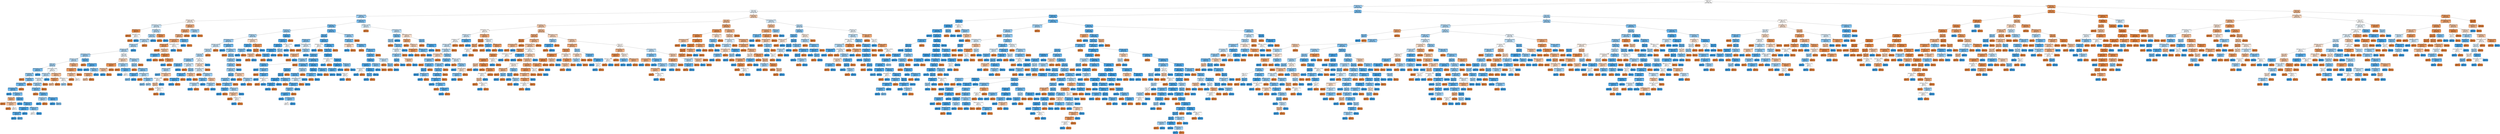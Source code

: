 digraph Tree {
node [shape=box, style="filled, rounded", color="black", fontname=helvetica] ;
edge [fontname=helvetica] ;
0 [label="Contract <= 0.5\ngini = 0.5\nsamples = 7761\nvalue = [3883, 3878]", fillcolor="#e5813900"] ;
1 [label="InternetService <= 1.5\ngini = 0.44\nsamples = 5134\nvalue = [1676, 3458]", fillcolor="#399de583"] ;
0 -> 1 [labeldistance=2.5, labelangle=45, headlabel="True"] ;
2 [label="tenure <= 5.5\ngini = 0.499\nsamples = 1961\nvalue = [930, 1031]", fillcolor="#399de519"] ;
1 -> 2 ;
3 [label="MonthlyCharges <= 20.875\ngini = 0.44\nsamples = 989\nvalue = [323, 666]", fillcolor="#399de583"] ;
2 -> 3 ;
4 [label="TotalCharges <= 36.325\ngini = 0.498\nsamples = 276\nvalue = [147, 129]", fillcolor="#e581391f"] ;
3 -> 4 ;
5 [label="MonthlyCharges <= 19.225\ngini = 0.489\nsamples = 185\nvalue = [79, 106]", fillcolor="#399de541"] ;
4 -> 5 ;
6 [label="PaperlessBilling <= 0.5\ngini = 0.124\nsamples = 15\nvalue = [14, 1]", fillcolor="#e58139ed"] ;
5 -> 6 ;
7 [label="gini = 0.0\nsamples = 13\nvalue = [13, 0]", fillcolor="#e58139ff"] ;
6 -> 7 ;
8 [label="TotalCharges <= 19.05\ngini = 0.5\nsamples = 2\nvalue = [1, 1]", fillcolor="#e5813900"] ;
6 -> 8 ;
9 [label="gini = 0.0\nsamples = 1\nvalue = [1, 0]", fillcolor="#e58139ff"] ;
8 -> 9 ;
10 [label="gini = 0.0\nsamples = 1\nvalue = [0, 1]", fillcolor="#399de5ff"] ;
8 -> 10 ;
11 [label="PaymentMethod <= 2.5\ngini = 0.472\nsamples = 170\nvalue = [65, 105]", fillcolor="#399de561"] ;
5 -> 11 ;
12 [label="SeniorCitizen <= 0.5\ngini = 0.457\nsamples = 161\nvalue = [57, 104]", fillcolor="#399de573"] ;
11 -> 12 ;
13 [label="MonthlyCharges <= 20.625\ngini = 0.47\nsamples = 151\nvalue = [57, 94]", fillcolor="#399de564"] ;
12 -> 13 ;
14 [label="TotalCharges <= 34.725\ngini = 0.461\nsamples = 147\nvalue = [53, 94]", fillcolor="#399de56f"] ;
13 -> 14 ;
15 [label="TotalCharges <= 20.225\ngini = 0.467\nsamples = 143\nvalue = [53, 90]", fillcolor="#399de569"] ;
14 -> 15 ;
16 [label="MonthlyCharges <= 20.075\ngini = 0.447\nsamples = 107\nvalue = [36, 71]", fillcolor="#399de57e"] ;
15 -> 16 ;
17 [label="TotalCharges <= 19.975\ngini = 0.476\nsamples = 82\nvalue = [32, 50]", fillcolor="#399de55c"] ;
16 -> 17 ;
18 [label="gender <= 0.5\ngini = 0.456\nsamples = 74\nvalue = [26, 48]", fillcolor="#399de575"] ;
17 -> 18 ;
19 [label="MonthlyCharges <= 19.875\ngini = 0.369\nsamples = 41\nvalue = [10, 31]", fillcolor="#399de5ad"] ;
18 -> 19 ;
20 [label="PaymentMethod <= 0.5\ngini = 0.422\nsamples = 33\nvalue = [10, 23]", fillcolor="#399de590"] ;
19 -> 20 ;
21 [label="gini = 0.0\nsamples = 2\nvalue = [2, 0]", fillcolor="#e58139ff"] ;
20 -> 21 ;
22 [label="PaymentMethod <= 1.5\ngini = 0.383\nsamples = 31\nvalue = [8, 23]", fillcolor="#399de5a6"] ;
20 -> 22 ;
23 [label="MonthlyCharges <= 19.825\ngini = 0.328\nsamples = 29\nvalue = [6, 23]", fillcolor="#399de5bc"] ;
22 -> 23 ;
24 [label="MonthlyCharges <= 19.475\ngini = 0.293\nsamples = 28\nvalue = [5, 23]", fillcolor="#399de5c8"] ;
23 -> 24 ;
25 [label="gini = 0.0\nsamples = 6\nvalue = [0, 6]", fillcolor="#399de5ff"] ;
24 -> 25 ;
26 [label="MonthlyCharges <= 19.575\ngini = 0.351\nsamples = 22\nvalue = [5, 17]", fillcolor="#399de5b4"] ;
24 -> 26 ;
27 [label="Dependents <= 0.5\ngini = 0.375\nsamples = 4\nvalue = [3, 1]", fillcolor="#e58139aa"] ;
26 -> 27 ;
28 [label="gini = 0.0\nsamples = 1\nvalue = [1, 0]", fillcolor="#e58139ff"] ;
27 -> 28 ;
29 [label="MonthlyCharges <= 19.525\ngini = 0.444\nsamples = 3\nvalue = [2, 1]", fillcolor="#e581397f"] ;
27 -> 29 ;
30 [label="gini = 0.0\nsamples = 1\nvalue = [1, 0]", fillcolor="#e58139ff"] ;
29 -> 30 ;
31 [label="gini = 0.5\nsamples = 2\nvalue = [1, 1]", fillcolor="#e5813900"] ;
29 -> 31 ;
32 [label="Dependents <= 0.5\ngini = 0.198\nsamples = 18\nvalue = [2, 16]", fillcolor="#399de5df"] ;
26 -> 32 ;
33 [label="gini = 0.0\nsamples = 2\nvalue = [0, 2]", fillcolor="#399de5ff"] ;
32 -> 33 ;
34 [label="TotalCharges <= 19.725\ngini = 0.219\nsamples = 16\nvalue = [2, 14]", fillcolor="#399de5db"] ;
32 -> 34 ;
35 [label="MonthlyCharges <= 19.675\ngini = 0.153\nsamples = 12\nvalue = [1, 11]", fillcolor="#399de5e8"] ;
34 -> 35 ;
36 [label="TotalCharges <= 19.625\ngini = 0.219\nsamples = 8\nvalue = [1, 7]", fillcolor="#399de5db"] ;
35 -> 36 ;
37 [label="gini = 0.0\nsamples = 1\nvalue = [0, 1]", fillcolor="#399de5ff"] ;
36 -> 37 ;
38 [label="gini = 0.245\nsamples = 7\nvalue = [1, 6]", fillcolor="#399de5d4"] ;
36 -> 38 ;
39 [label="gini = 0.0\nsamples = 4\nvalue = [0, 4]", fillcolor="#399de5ff"] ;
35 -> 39 ;
40 [label="TotalCharges <= 19.775\ngini = 0.375\nsamples = 4\nvalue = [1, 3]", fillcolor="#399de5aa"] ;
34 -> 40 ;
41 [label="gini = 0.5\nsamples = 2\nvalue = [1, 1]", fillcolor="#e5813900"] ;
40 -> 41 ;
42 [label="gini = 0.0\nsamples = 2\nvalue = [0, 2]", fillcolor="#399de5ff"] ;
40 -> 42 ;
43 [label="gini = 0.0\nsamples = 1\nvalue = [1, 0]", fillcolor="#e58139ff"] ;
23 -> 43 ;
44 [label="gini = 0.0\nsamples = 2\nvalue = [2, 0]", fillcolor="#e58139ff"] ;
22 -> 44 ;
45 [label="gini = 0.0\nsamples = 8\nvalue = [0, 8]", fillcolor="#399de5ff"] ;
19 -> 45 ;
46 [label="MonthlyCharges <= 19.625\ngini = 0.5\nsamples = 33\nvalue = [16, 17]", fillcolor="#399de50f"] ;
18 -> 46 ;
47 [label="TotalCharges <= 19.575\ngini = 0.476\nsamples = 23\nvalue = [9, 14]", fillcolor="#399de55b"] ;
46 -> 47 ;
48 [label="PaperlessBilling <= 0.5\ngini = 0.499\nsamples = 19\nvalue = [9, 10]", fillcolor="#399de519"] ;
47 -> 48 ;
49 [label="TotalCharges <= 19.525\ngini = 0.444\nsamples = 15\nvalue = [5, 10]", fillcolor="#399de57f"] ;
48 -> 49 ;
50 [label="TotalCharges <= 19.275\ngini = 0.355\nsamples = 13\nvalue = [3, 10]", fillcolor="#399de5b3"] ;
49 -> 50 ;
51 [label="gini = 0.0\nsamples = 1\nvalue = [1, 0]", fillcolor="#e58139ff"] ;
50 -> 51 ;
52 [label="PaymentMethod <= 0.5\ngini = 0.278\nsamples = 12\nvalue = [2, 10]", fillcolor="#399de5cc"] ;
50 -> 52 ;
53 [label="TotalCharges <= 19.375\ngini = 0.444\nsamples = 3\nvalue = [1, 2]", fillcolor="#399de57f"] ;
52 -> 53 ;
54 [label="gini = 0.0\nsamples = 2\nvalue = [0, 2]", fillcolor="#399de5ff"] ;
53 -> 54 ;
55 [label="gini = 0.0\nsamples = 1\nvalue = [1, 0]", fillcolor="#e58139ff"] ;
53 -> 55 ;
56 [label="MonthlyCharges <= 19.475\ngini = 0.198\nsamples = 9\nvalue = [1, 8]", fillcolor="#399de5df"] ;
52 -> 56 ;
57 [label="gini = 0.0\nsamples = 5\nvalue = [0, 5]", fillcolor="#399de5ff"] ;
56 -> 57 ;
58 [label="gini = 0.375\nsamples = 4\nvalue = [1, 3]", fillcolor="#399de5aa"] ;
56 -> 58 ;
59 [label="gini = 0.0\nsamples = 2\nvalue = [2, 0]", fillcolor="#e58139ff"] ;
49 -> 59 ;
60 [label="gini = 0.0\nsamples = 4\nvalue = [4, 0]", fillcolor="#e58139ff"] ;
48 -> 60 ;
61 [label="gini = 0.0\nsamples = 4\nvalue = [0, 4]", fillcolor="#399de5ff"] ;
47 -> 61 ;
62 [label="MonthlyCharges <= 19.875\ngini = 0.42\nsamples = 10\nvalue = [7, 3]", fillcolor="#e5813992"] ;
46 -> 62 ;
63 [label="TotalCharges <= 19.7\ngini = 0.278\nsamples = 6\nvalue = [5, 1]", fillcolor="#e58139cc"] ;
62 -> 63 ;
64 [label="gini = 0.444\nsamples = 3\nvalue = [2, 1]", fillcolor="#e581397f"] ;
63 -> 64 ;
65 [label="gini = 0.0\nsamples = 3\nvalue = [3, 0]", fillcolor="#e58139ff"] ;
63 -> 65 ;
66 [label="PaymentMethod <= 1.5\ngini = 0.5\nsamples = 4\nvalue = [2, 2]", fillcolor="#e5813900"] ;
62 -> 66 ;
67 [label="gini = 0.444\nsamples = 3\nvalue = [1, 2]", fillcolor="#399de57f"] ;
66 -> 67 ;
68 [label="gini = 0.0\nsamples = 1\nvalue = [1, 0]", fillcolor="#e58139ff"] ;
66 -> 68 ;
69 [label="PaymentMethod <= 1.5\ngini = 0.375\nsamples = 8\nvalue = [6, 2]", fillcolor="#e58139aa"] ;
17 -> 69 ;
70 [label="MonthlyCharges <= 20.025\ngini = 0.245\nsamples = 7\nvalue = [6, 1]", fillcolor="#e58139d4"] ;
69 -> 70 ;
71 [label="PaymentMethod <= 0.5\ngini = 0.444\nsamples = 3\nvalue = [2, 1]", fillcolor="#e581397f"] ;
70 -> 71 ;
72 [label="gini = 0.0\nsamples = 1\nvalue = [1, 0]", fillcolor="#e58139ff"] ;
71 -> 72 ;
73 [label="gini = 0.5\nsamples = 2\nvalue = [1, 1]", fillcolor="#e5813900"] ;
71 -> 73 ;
74 [label="gini = 0.0\nsamples = 4\nvalue = [4, 0]", fillcolor="#e58139ff"] ;
70 -> 74 ;
75 [label="gini = 0.0\nsamples = 1\nvalue = [0, 1]", fillcolor="#399de5ff"] ;
69 -> 75 ;
76 [label="Dependents <= 0.5\ngini = 0.269\nsamples = 25\nvalue = [4, 21]", fillcolor="#399de5ce"] ;
16 -> 76 ;
77 [label="gini = 0.0\nsamples = 1\nvalue = [1, 0]", fillcolor="#e58139ff"] ;
76 -> 77 ;
78 [label="MonthlyCharges <= 20.175\ngini = 0.219\nsamples = 24\nvalue = [3, 21]", fillcolor="#399de5db"] ;
76 -> 78 ;
79 [label="gini = 0.0\nsamples = 13\nvalue = [0, 13]", fillcolor="#399de5ff"] ;
78 -> 79 ;
80 [label="PaperlessBilling <= 0.5\ngini = 0.397\nsamples = 11\nvalue = [3, 8]", fillcolor="#399de59f"] ;
78 -> 80 ;
81 [label="PaymentMethod <= 1.5\ngini = 0.375\nsamples = 4\nvalue = [3, 1]", fillcolor="#e58139aa"] ;
80 -> 81 ;
82 [label="gini = 0.444\nsamples = 3\nvalue = [2, 1]", fillcolor="#e581397f"] ;
81 -> 82 ;
83 [label="gini = 0.0\nsamples = 1\nvalue = [1, 0]", fillcolor="#e58139ff"] ;
81 -> 83 ;
84 [label="gini = 0.0\nsamples = 7\nvalue = [0, 7]", fillcolor="#399de5ff"] ;
80 -> 84 ;
85 [label="gender <= 0.5\ngini = 0.498\nsamples = 36\nvalue = [17, 19]", fillcolor="#399de51b"] ;
15 -> 85 ;
86 [label="TotalCharges <= 20.475\ngini = 0.475\nsamples = 18\nvalue = [11, 7]", fillcolor="#e581395d"] ;
85 -> 86 ;
87 [label="MonthlyCharges <= 20.275\ngini = 0.198\nsamples = 9\nvalue = [8, 1]", fillcolor="#e58139df"] ;
86 -> 87 ;
88 [label="PaperlessBilling <= 0.5\ngini = 0.444\nsamples = 3\nvalue = [2, 1]", fillcolor="#e581397f"] ;
87 -> 88 ;
89 [label="gini = 0.0\nsamples = 1\nvalue = [0, 1]", fillcolor="#399de5ff"] ;
88 -> 89 ;
90 [label="gini = 0.0\nsamples = 2\nvalue = [2, 0]", fillcolor="#e58139ff"] ;
88 -> 90 ;
91 [label="gini = 0.0\nsamples = 6\nvalue = [6, 0]", fillcolor="#e58139ff"] ;
87 -> 91 ;
92 [label="MonthlyCharges <= 20.175\ngini = 0.444\nsamples = 9\nvalue = [3, 6]", fillcolor="#399de57f"] ;
86 -> 92 ;
93 [label="gini = 0.0\nsamples = 2\nvalue = [2, 0]", fillcolor="#e58139ff"] ;
92 -> 93 ;
94 [label="MonthlyCharges <= 20.575\ngini = 0.245\nsamples = 7\nvalue = [1, 6]", fillcolor="#399de5d4"] ;
92 -> 94 ;
95 [label="gini = 0.0\nsamples = 5\nvalue = [0, 5]", fillcolor="#399de5ff"] ;
94 -> 95 ;
96 [label="gini = 0.5\nsamples = 2\nvalue = [1, 1]", fillcolor="#e5813900"] ;
94 -> 96 ;
97 [label="MonthlyCharges <= 20.525\ngini = 0.444\nsamples = 18\nvalue = [6, 12]", fillcolor="#399de57f"] ;
85 -> 97 ;
98 [label="Partner <= 0.5\ngini = 0.415\nsamples = 17\nvalue = [5, 12]", fillcolor="#399de595"] ;
97 -> 98 ;
99 [label="gini = 0.0\nsamples = 1\nvalue = [1, 0]", fillcolor="#e58139ff"] ;
98 -> 99 ;
100 [label="MonthlyCharges <= 20.325\ngini = 0.375\nsamples = 16\nvalue = [4, 12]", fillcolor="#399de5aa"] ;
98 -> 100 ;
101 [label="TotalCharges <= 20.275\ngini = 0.219\nsamples = 8\nvalue = [1, 7]", fillcolor="#399de5db"] ;
100 -> 101 ;
102 [label="gini = 0.375\nsamples = 4\nvalue = [1, 3]", fillcolor="#399de5aa"] ;
101 -> 102 ;
103 [label="gini = 0.0\nsamples = 4\nvalue = [0, 4]", fillcolor="#399de5ff"] ;
101 -> 103 ;
104 [label="MonthlyCharges <= 20.375\ngini = 0.469\nsamples = 8\nvalue = [3, 5]", fillcolor="#399de566"] ;
100 -> 104 ;
105 [label="gini = 0.0\nsamples = 1\nvalue = [1, 0]", fillcolor="#e58139ff"] ;
104 -> 105 ;
106 [label="MonthlyCharges <= 20.45\ngini = 0.408\nsamples = 7\nvalue = [2, 5]", fillcolor="#399de599"] ;
104 -> 106 ;
107 [label="gini = 0.375\nsamples = 4\nvalue = [1, 3]", fillcolor="#399de5aa"] ;
106 -> 107 ;
108 [label="gini = 0.444\nsamples = 3\nvalue = [1, 2]", fillcolor="#399de57f"] ;
106 -> 108 ;
109 [label="gini = 0.0\nsamples = 1\nvalue = [1, 0]", fillcolor="#e58139ff"] ;
97 -> 109 ;
110 [label="gini = 0.0\nsamples = 4\nvalue = [0, 4]", fillcolor="#399de5ff"] ;
14 -> 110 ;
111 [label="gini = 0.0\nsamples = 4\nvalue = [4, 0]", fillcolor="#e58139ff"] ;
13 -> 111 ;
112 [label="gini = 0.0\nsamples = 10\nvalue = [0, 10]", fillcolor="#399de5ff"] ;
12 -> 112 ;
113 [label="PaperlessBilling <= 0.5\ngini = 0.198\nsamples = 9\nvalue = [8, 1]", fillcolor="#e58139df"] ;
11 -> 113 ;
114 [label="gini = 0.0\nsamples = 8\nvalue = [8, 0]", fillcolor="#e58139ff"] ;
113 -> 114 ;
115 [label="gini = 0.0\nsamples = 1\nvalue = [0, 1]", fillcolor="#399de5ff"] ;
113 -> 115 ;
116 [label="TotalCharges <= 107.55\ngini = 0.378\nsamples = 91\nvalue = [68, 23]", fillcolor="#e58139a9"] ;
4 -> 116 ;
117 [label="TotalCharges <= 77.55\ngini = 0.329\nsamples = 82\nvalue = [65, 17]", fillcolor="#e58139bc"] ;
116 -> 117 ;
118 [label="TotalCharges <= 75.9\ngini = 0.39\nsamples = 64\nvalue = [47, 17]", fillcolor="#e58139a3"] ;
117 -> 118 ;
119 [label="MonthlyCharges <= 20.475\ngini = 0.328\nsamples = 58\nvalue = [46, 12]", fillcolor="#e58139bc"] ;
118 -> 119 ;
120 [label="TotalCharges <= 58.075\ngini = 0.269\nsamples = 50\nvalue = [42, 8]", fillcolor="#e58139ce"] ;
119 -> 120 ;
121 [label="gini = 0.0\nsamples = 27\nvalue = [27, 0]", fillcolor="#e58139ff"] ;
120 -> 121 ;
122 [label="TotalCharges <= 60.2\ngini = 0.454\nsamples = 23\nvalue = [15, 8]", fillcolor="#e5813977"] ;
120 -> 122 ;
123 [label="MonthlyCharges <= 19.875\ngini = 0.219\nsamples = 8\nvalue = [1, 7]", fillcolor="#399de5db"] ;
122 -> 123 ;
124 [label="gini = 0.0\nsamples = 7\nvalue = [0, 7]", fillcolor="#399de5ff"] ;
123 -> 124 ;
125 [label="gini = 0.0\nsamples = 1\nvalue = [1, 0]", fillcolor="#e58139ff"] ;
123 -> 125 ;
126 [label="TotalCharges <= 64.075\ngini = 0.124\nsamples = 15\nvalue = [14, 1]", fillcolor="#e58139ed"] ;
122 -> 126 ;
127 [label="gini = 0.0\nsamples = 8\nvalue = [8, 0]", fillcolor="#e58139ff"] ;
126 -> 127 ;
128 [label="TotalCharges <= 65.25\ngini = 0.245\nsamples = 7\nvalue = [6, 1]", fillcolor="#e58139d4"] ;
126 -> 128 ;
129 [label="gini = 0.0\nsamples = 1\nvalue = [0, 1]", fillcolor="#399de5ff"] ;
128 -> 129 ;
130 [label="gini = 0.0\nsamples = 6\nvalue = [6, 0]", fillcolor="#e58139ff"] ;
128 -> 130 ;
131 [label="MonthlyCharges <= 20.675\ngini = 0.5\nsamples = 8\nvalue = [4, 4]", fillcolor="#e5813900"] ;
119 -> 131 ;
132 [label="gini = 0.0\nsamples = 4\nvalue = [0, 4]", fillcolor="#399de5ff"] ;
131 -> 132 ;
133 [label="gini = 0.0\nsamples = 4\nvalue = [4, 0]", fillcolor="#e58139ff"] ;
131 -> 133 ;
134 [label="PaperlessBilling <= 0.5\ngini = 0.278\nsamples = 6\nvalue = [1, 5]", fillcolor="#399de5cc"] ;
118 -> 134 ;
135 [label="gini = 0.0\nsamples = 5\nvalue = [0, 5]", fillcolor="#399de5ff"] ;
134 -> 135 ;
136 [label="gini = 0.0\nsamples = 1\nvalue = [1, 0]", fillcolor="#e58139ff"] ;
134 -> 136 ;
137 [label="gini = 0.0\nsamples = 18\nvalue = [18, 0]", fillcolor="#e58139ff"] ;
117 -> 137 ;
138 [label="MonthlyCharges <= 19.9\ngini = 0.444\nsamples = 9\nvalue = [3, 6]", fillcolor="#399de57f"] ;
116 -> 138 ;
139 [label="gini = 0.0\nsamples = 6\nvalue = [0, 6]", fillcolor="#399de5ff"] ;
138 -> 139 ;
140 [label="gini = 0.0\nsamples = 3\nvalue = [3, 0]", fillcolor="#e58139ff"] ;
138 -> 140 ;
141 [label="TotalCharges <= 201.625\ngini = 0.372\nsamples = 713\nvalue = [176, 537]", fillcolor="#399de5ab"] ;
3 -> 141 ;
142 [label="PaperlessBilling <= 0.5\ngini = 0.346\nsamples = 634\nvalue = [141, 493]", fillcolor="#399de5b6"] ;
141 -> 142 ;
143 [label="SeniorCitizen <= 0.5\ngini = 0.427\nsamples = 259\nvalue = [80, 179]", fillcolor="#399de58d"] ;
142 -> 143 ;
144 [label="OnlineSecurity <= 0.5\ngini = 0.46\nsamples = 209\nvalue = [75, 134]", fillcolor="#399de570"] ;
143 -> 144 ;
145 [label="MonthlyCharges <= 45.625\ngini = 0.441\nsamples = 183\nvalue = [60, 123]", fillcolor="#399de583"] ;
144 -> 145 ;
146 [label="TotalCharges <= 134.625\ngini = 0.489\nsamples = 101\nvalue = [43, 58]", fillcolor="#399de542"] ;
145 -> 146 ;
147 [label="MultipleLines <= 0.5\ngini = 0.478\nsamples = 96\nvalue = [38, 58]", fillcolor="#399de558"] ;
146 -> 147 ;
148 [label="PhoneService <= 0.5\ngini = 0.469\nsamples = 93\nvalue = [35, 58]", fillcolor="#399de565"] ;
147 -> 148 ;
149 [label="MonthlyCharges <= 44.425\ngini = 0.413\nsamples = 55\nvalue = [16, 39]", fillcolor="#399de596"] ;
148 -> 149 ;
150 [label="TotalCharges <= 44.275\ngini = 0.285\nsamples = 29\nvalue = [5, 24]", fillcolor="#399de5ca"] ;
149 -> 150 ;
151 [label="TotalCharges <= 20.925\ngini = 0.459\nsamples = 14\nvalue = [5, 9]", fillcolor="#399de571"] ;
150 -> 151 ;
152 [label="gini = 0.219\nsamples = 8\nvalue = [1, 7]", fillcolor="#399de5db"] ;
151 -> 152 ;
153 [label="MonthlyCharges <= 43.975\ngini = 0.444\nsamples = 6\nvalue = [4, 2]", fillcolor="#e581397f"] ;
151 -> 153 ;
154 [label="TotalCharges <= 43.875\ngini = 0.5\nsamples = 4\nvalue = [2, 2]", fillcolor="#e5813900"] ;
153 -> 154 ;
155 [label="gender <= 0.5\ngini = 0.444\nsamples = 3\nvalue = [2, 1]", fillcolor="#e581397f"] ;
154 -> 155 ;
156 [label="gini = 0.0\nsamples = 1\nvalue = [1, 0]", fillcolor="#e58139ff"] ;
155 -> 156 ;
157 [label="PaymentMethod <= 0.5\ngini = 0.5\nsamples = 2\nvalue = [1, 1]", fillcolor="#e5813900"] ;
155 -> 157 ;
158 [label="gini = 0.0\nsamples = 1\nvalue = [1, 0]", fillcolor="#e58139ff"] ;
157 -> 158 ;
159 [label="gini = 0.0\nsamples = 1\nvalue = [0, 1]", fillcolor="#399de5ff"] ;
157 -> 159 ;
160 [label="gini = 0.0\nsamples = 1\nvalue = [0, 1]", fillcolor="#399de5ff"] ;
154 -> 160 ;
161 [label="gini = 0.0\nsamples = 2\nvalue = [2, 0]", fillcolor="#e58139ff"] ;
153 -> 161 ;
162 [label="gini = 0.0\nsamples = 15\nvalue = [0, 15]", fillcolor="#399de5ff"] ;
150 -> 162 ;
163 [label="MonthlyCharges <= 44.625\ngini = 0.488\nsamples = 26\nvalue = [11, 15]", fillcolor="#399de544"] ;
149 -> 163 ;
164 [label="gini = 0.0\nsamples = 5\nvalue = [5, 0]", fillcolor="#e58139ff"] ;
163 -> 164 ;
165 [label="gender <= 0.5\ngini = 0.408\nsamples = 21\nvalue = [6, 15]", fillcolor="#399de599"] ;
163 -> 165 ;
166 [label="TotalCharges <= 100.275\ngini = 0.231\nsamples = 15\nvalue = [2, 13]", fillcolor="#399de5d8"] ;
165 -> 166 ;
167 [label="MonthlyCharges <= 45.475\ngini = 0.133\nsamples = 14\nvalue = [1, 13]", fillcolor="#399de5eb"] ;
166 -> 167 ;
168 [label="gini = 0.0\nsamples = 13\nvalue = [0, 13]", fillcolor="#399de5ff"] ;
167 -> 168 ;
169 [label="gini = 0.0\nsamples = 1\nvalue = [1, 0]", fillcolor="#e58139ff"] ;
167 -> 169 ;
170 [label="gini = 0.0\nsamples = 1\nvalue = [1, 0]", fillcolor="#e58139ff"] ;
166 -> 170 ;
171 [label="PaymentMethod <= 0.5\ngini = 0.444\nsamples = 6\nvalue = [4, 2]", fillcolor="#e581397f"] ;
165 -> 171 ;
172 [label="gini = 0.0\nsamples = 2\nvalue = [0, 2]", fillcolor="#399de5ff"] ;
171 -> 172 ;
173 [label="gini = 0.0\nsamples = 4\nvalue = [4, 0]", fillcolor="#e58139ff"] ;
171 -> 173 ;
174 [label="StreamingTV <= 0.5\ngini = 0.5\nsamples = 38\nvalue = [19, 19]", fillcolor="#e5813900"] ;
148 -> 174 ;
175 [label="TotalCharges <= 76.925\ngini = 0.489\nsamples = 33\nvalue = [19, 14]", fillcolor="#e5813943"] ;
174 -> 175 ;
176 [label="MonthlyCharges <= 24.55\ngini = 0.493\nsamples = 25\nvalue = [11, 14]", fillcolor="#399de537"] ;
175 -> 176 ;
177 [label="gini = 0.0\nsamples = 4\nvalue = [4, 0]", fillcolor="#e58139ff"] ;
176 -> 177 ;
178 [label="MonthlyCharges <= 30.375\ngini = 0.444\nsamples = 21\nvalue = [7, 14]", fillcolor="#399de57f"] ;
176 -> 178 ;
179 [label="TotalCharges <= 29.55\ngini = 0.32\nsamples = 15\nvalue = [3, 12]", fillcolor="#399de5bf"] ;
178 -> 179 ;
180 [label="MonthlyCharges <= 25.225\ngini = 0.469\nsamples = 8\nvalue = [3, 5]", fillcolor="#399de566"] ;
179 -> 180 ;
181 [label="gini = 0.0\nsamples = 5\nvalue = [0, 5]", fillcolor="#399de5ff"] ;
180 -> 181 ;
182 [label="gini = 0.0\nsamples = 3\nvalue = [3, 0]", fillcolor="#e58139ff"] ;
180 -> 182 ;
183 [label="gini = 0.0\nsamples = 7\nvalue = [0, 7]", fillcolor="#399de5ff"] ;
179 -> 183 ;
184 [label="TechSupport <= 0.5\ngini = 0.444\nsamples = 6\nvalue = [4, 2]", fillcolor="#e581397f"] ;
178 -> 184 ;
185 [label="TotalCharges <= 35.025\ngini = 0.444\nsamples = 3\nvalue = [1, 2]", fillcolor="#399de57f"] ;
184 -> 185 ;
186 [label="gini = 0.0\nsamples = 1\nvalue = [1, 0]", fillcolor="#e58139ff"] ;
185 -> 186 ;
187 [label="gini = 0.0\nsamples = 2\nvalue = [0, 2]", fillcolor="#399de5ff"] ;
185 -> 187 ;
188 [label="gini = 0.0\nsamples = 3\nvalue = [3, 0]", fillcolor="#e58139ff"] ;
184 -> 188 ;
189 [label="gini = 0.0\nsamples = 8\nvalue = [8, 0]", fillcolor="#e58139ff"] ;
175 -> 189 ;
190 [label="gini = 0.0\nsamples = 5\nvalue = [0, 5]", fillcolor="#399de5ff"] ;
174 -> 190 ;
191 [label="gini = 0.0\nsamples = 3\nvalue = [3, 0]", fillcolor="#e58139ff"] ;
147 -> 191 ;
192 [label="gini = 0.0\nsamples = 5\nvalue = [5, 0]", fillcolor="#e58139ff"] ;
146 -> 192 ;
193 [label="MonthlyCharges <= 48.975\ngini = 0.329\nsamples = 82\nvalue = [17, 65]", fillcolor="#399de5bc"] ;
145 -> 193 ;
194 [label="gini = 0.0\nsamples = 27\nvalue = [0, 27]", fillcolor="#399de5ff"] ;
193 -> 194 ;
195 [label="MonthlyCharges <= 49.775\ngini = 0.427\nsamples = 55\nvalue = [17, 38]", fillcolor="#399de58d"] ;
193 -> 195 ;
196 [label="gini = 0.0\nsamples = 4\nvalue = [4, 0]", fillcolor="#e58139ff"] ;
195 -> 196 ;
197 [label="tenure <= 3.5\ngini = 0.38\nsamples = 51\nvalue = [13, 38]", fillcolor="#399de5a8"] ;
195 -> 197 ;
198 [label="TotalCharges <= 188.9\ngini = 0.422\nsamples = 43\nvalue = [13, 30]", fillcolor="#399de591"] ;
197 -> 198 ;
199 [label="TotalCharges <= 154.3\ngini = 0.393\nsamples = 41\nvalue = [11, 30]", fillcolor="#399de5a1"] ;
198 -> 199 ;
200 [label="TotalCharges <= 79.425\ngini = 0.438\nsamples = 34\nvalue = [11, 23]", fillcolor="#399de585"] ;
199 -> 200 ;
201 [label="gender <= 0.5\ngini = 0.287\nsamples = 23\nvalue = [4, 19]", fillcolor="#399de5c9"] ;
200 -> 201 ;
202 [label="StreamingMovies <= 0.5\ngini = 0.375\nsamples = 16\nvalue = [4, 12]", fillcolor="#399de5aa"] ;
201 -> 202 ;
203 [label="MonthlyCharges <= 52.775\ngini = 0.32\nsamples = 15\nvalue = [3, 12]", fillcolor="#399de5bf"] ;
202 -> 203 ;
204 [label="MultipleLines <= 0.5\ngini = 0.198\nsamples = 9\nvalue = [1, 8]", fillcolor="#399de5df"] ;
203 -> 204 ;
205 [label="gini = 0.0\nsamples = 8\nvalue = [0, 8]", fillcolor="#399de5ff"] ;
204 -> 205 ;
206 [label="gini = 0.0\nsamples = 1\nvalue = [1, 0]", fillcolor="#e58139ff"] ;
204 -> 206 ;
207 [label="TotalCharges <= 57.575\ngini = 0.444\nsamples = 6\nvalue = [2, 4]", fillcolor="#399de57f"] ;
203 -> 207 ;
208 [label="TotalCharges <= 54.325\ngini = 0.444\nsamples = 3\nvalue = [2, 1]", fillcolor="#e581397f"] ;
207 -> 208 ;
209 [label="gini = 0.0\nsamples = 1\nvalue = [1, 0]", fillcolor="#e58139ff"] ;
208 -> 209 ;
210 [label="TechSupport <= 0.5\ngini = 0.5\nsamples = 2\nvalue = [1, 1]", fillcolor="#e5813900"] ;
208 -> 210 ;
211 [label="gini = 0.0\nsamples = 1\nvalue = [0, 1]", fillcolor="#399de5ff"] ;
210 -> 211 ;
212 [label="gini = 0.0\nsamples = 1\nvalue = [1, 0]", fillcolor="#e58139ff"] ;
210 -> 212 ;
213 [label="gini = 0.0\nsamples = 3\nvalue = [0, 3]", fillcolor="#399de5ff"] ;
207 -> 213 ;
214 [label="gini = 0.0\nsamples = 1\nvalue = [1, 0]", fillcolor="#e58139ff"] ;
202 -> 214 ;
215 [label="gini = 0.0\nsamples = 7\nvalue = [0, 7]", fillcolor="#399de5ff"] ;
201 -> 215 ;
216 [label="MonthlyCharges <= 61.45\ngini = 0.463\nsamples = 11\nvalue = [7, 4]", fillcolor="#e581396d"] ;
200 -> 216 ;
217 [label="gini = 0.0\nsamples = 5\nvalue = [5, 0]", fillcolor="#e58139ff"] ;
216 -> 217 ;
218 [label="MonthlyCharges <= 67.35\ngini = 0.444\nsamples = 6\nvalue = [2, 4]", fillcolor="#399de57f"] ;
216 -> 218 ;
219 [label="gini = 0.0\nsamples = 4\nvalue = [0, 4]", fillcolor="#399de5ff"] ;
218 -> 219 ;
220 [label="gini = 0.0\nsamples = 2\nvalue = [2, 0]", fillcolor="#e58139ff"] ;
218 -> 220 ;
221 [label="gini = 0.0\nsamples = 7\nvalue = [0, 7]", fillcolor="#399de5ff"] ;
199 -> 221 ;
222 [label="gini = 0.0\nsamples = 2\nvalue = [2, 0]", fillcolor="#e58139ff"] ;
198 -> 222 ;
223 [label="gini = 0.0\nsamples = 8\nvalue = [0, 8]", fillcolor="#399de5ff"] ;
197 -> 223 ;
224 [label="MonthlyCharges <= 34.675\ngini = 0.488\nsamples = 26\nvalue = [15, 11]", fillcolor="#e5813944"] ;
144 -> 224 ;
225 [label="TotalCharges <= 30.2\ngini = 0.18\nsamples = 10\nvalue = [1, 9]", fillcolor="#399de5e3"] ;
224 -> 225 ;
226 [label="TotalCharges <= 29.8\ngini = 0.375\nsamples = 4\nvalue = [1, 3]", fillcolor="#399de5aa"] ;
225 -> 226 ;
227 [label="gini = 0.0\nsamples = 3\nvalue = [0, 3]", fillcolor="#399de5ff"] ;
226 -> 227 ;
228 [label="gini = 0.0\nsamples = 1\nvalue = [1, 0]", fillcolor="#e58139ff"] ;
226 -> 228 ;
229 [label="gini = 0.0\nsamples = 6\nvalue = [0, 6]", fillcolor="#399de5ff"] ;
225 -> 229 ;
230 [label="TotalCharges <= 161.375\ngini = 0.219\nsamples = 16\nvalue = [14, 2]", fillcolor="#e58139db"] ;
224 -> 230 ;
231 [label="Partner <= 0.5\ngini = 0.124\nsamples = 15\nvalue = [14, 1]", fillcolor="#e58139ed"] ;
230 -> 231 ;
232 [label="MultipleLines <= 0.5\ngini = 0.444\nsamples = 3\nvalue = [2, 1]", fillcolor="#e581397f"] ;
231 -> 232 ;
233 [label="gini = 0.0\nsamples = 2\nvalue = [2, 0]", fillcolor="#e58139ff"] ;
232 -> 233 ;
234 [label="gini = 0.0\nsamples = 1\nvalue = [0, 1]", fillcolor="#399de5ff"] ;
232 -> 234 ;
235 [label="gini = 0.0\nsamples = 12\nvalue = [12, 0]", fillcolor="#e58139ff"] ;
231 -> 235 ;
236 [label="gini = 0.0\nsamples = 1\nvalue = [0, 1]", fillcolor="#399de5ff"] ;
230 -> 236 ;
237 [label="MultipleLines <= 0.5\ngini = 0.18\nsamples = 50\nvalue = [5, 45]", fillcolor="#399de5e3"] ;
143 -> 237 ;
238 [label="DeviceProtection <= 0.5\ngini = 0.15\nsamples = 49\nvalue = [4, 45]", fillcolor="#399de5e8"] ;
237 -> 238 ;
239 [label="PaymentMethod <= 1.5\ngini = 0.12\nsamples = 47\nvalue = [3, 44]", fillcolor="#399de5ee"] ;
238 -> 239 ;
240 [label="MonthlyCharges <= 44.475\ngini = 0.087\nsamples = 44\nvalue = [2, 42]", fillcolor="#399de5f3"] ;
239 -> 240 ;
241 [label="PhoneService <= 0.5\ngini = 0.198\nsamples = 18\nvalue = [2, 16]", fillcolor="#399de5df"] ;
240 -> 241 ;
242 [label="gini = 0.0\nsamples = 2\nvalue = [2, 0]", fillcolor="#e58139ff"] ;
241 -> 242 ;
243 [label="gini = 0.0\nsamples = 16\nvalue = [0, 16]", fillcolor="#399de5ff"] ;
241 -> 243 ;
244 [label="gini = 0.0\nsamples = 26\nvalue = [0, 26]", fillcolor="#399de5ff"] ;
240 -> 244 ;
245 [label="gender <= 0.5\ngini = 0.444\nsamples = 3\nvalue = [1, 2]", fillcolor="#399de57f"] ;
239 -> 245 ;
246 [label="gini = 0.0\nsamples = 1\nvalue = [1, 0]", fillcolor="#e58139ff"] ;
245 -> 246 ;
247 [label="gini = 0.0\nsamples = 2\nvalue = [0, 2]", fillcolor="#399de5ff"] ;
245 -> 247 ;
248 [label="TotalCharges <= 100.825\ngini = 0.5\nsamples = 2\nvalue = [1, 1]", fillcolor="#e5813900"] ;
238 -> 248 ;
249 [label="gini = 0.0\nsamples = 1\nvalue = [0, 1]", fillcolor="#399de5ff"] ;
248 -> 249 ;
250 [label="gini = 0.0\nsamples = 1\nvalue = [1, 0]", fillcolor="#e58139ff"] ;
248 -> 250 ;
251 [label="gini = 0.0\nsamples = 1\nvalue = [1, 0]", fillcolor="#e58139ff"] ;
237 -> 251 ;
252 [label="PaymentMethod <= 1.5\ngini = 0.272\nsamples = 375\nvalue = [61, 314]", fillcolor="#399de5cd"] ;
142 -> 252 ;
253 [label="Partner <= 0.5\ngini = 0.242\nsamples = 327\nvalue = [46, 281]", fillcolor="#399de5d5"] ;
252 -> 253 ;
254 [label="TotalCharges <= 51.95\ngini = 0.384\nsamples = 54\nvalue = [14, 40]", fillcolor="#399de5a6"] ;
253 -> 254 ;
255 [label="gini = 0.0\nsamples = 23\nvalue = [0, 23]", fillcolor="#399de5ff"] ;
254 -> 255 ;
256 [label="MonthlyCharges <= 30.875\ngini = 0.495\nsamples = 31\nvalue = [14, 17]", fillcolor="#399de52d"] ;
254 -> 256 ;
257 [label="gini = 0.0\nsamples = 6\nvalue = [6, 0]", fillcolor="#e58139ff"] ;
256 -> 257 ;
258 [label="PhoneService <= 0.5\ngini = 0.435\nsamples = 25\nvalue = [8, 17]", fillcolor="#399de587"] ;
256 -> 258 ;
259 [label="TotalCharges <= 161.35\ngini = 0.397\nsamples = 11\nvalue = [8, 3]", fillcolor="#e581399f"] ;
258 -> 259 ;
260 [label="gini = 0.0\nsamples = 8\nvalue = [8, 0]", fillcolor="#e58139ff"] ;
259 -> 260 ;
261 [label="gini = 0.0\nsamples = 3\nvalue = [0, 3]", fillcolor="#399de5ff"] ;
259 -> 261 ;
262 [label="gini = 0.0\nsamples = 14\nvalue = [0, 14]", fillcolor="#399de5ff"] ;
258 -> 262 ;
263 [label="InternetService <= 0.5\ngini = 0.207\nsamples = 273\nvalue = [32, 241]", fillcolor="#399de5dd"] ;
253 -> 263 ;
264 [label="TotalCharges <= 24.525\ngini = 0.5\nsamples = 8\nvalue = [4, 4]", fillcolor="#e5813900"] ;
263 -> 264 ;
265 [label="gini = 0.0\nsamples = 4\nvalue = [0, 4]", fillcolor="#399de5ff"] ;
264 -> 265 ;
266 [label="gini = 0.0\nsamples = 4\nvalue = [4, 0]", fillcolor="#e58139ff"] ;
264 -> 266 ;
267 [label="MonthlyCharges <= 73.125\ngini = 0.189\nsamples = 265\nvalue = [28, 237]", fillcolor="#399de5e1"] ;
263 -> 267 ;
268 [label="PhoneService <= 0.5\ngini = 0.184\nsamples = 264\nvalue = [27, 237]", fillcolor="#399de5e2"] ;
267 -> 268 ;
269 [label="TotalCharges <= 45.0\ngini = 0.225\nsamples = 186\nvalue = [24, 162]", fillcolor="#399de5d9"] ;
268 -> 269 ;
270 [label="MonthlyCharges <= 44.6\ngini = 0.42\nsamples = 20\nvalue = [6, 14]", fillcolor="#399de592"] ;
269 -> 270 ;
271 [label="PaymentMethod <= 0.5\ngini = 0.219\nsamples = 16\nvalue = [2, 14]", fillcolor="#399de5db"] ;
270 -> 271 ;
272 [label="gini = 0.0\nsamples = 7\nvalue = [0, 7]", fillcolor="#399de5ff"] ;
271 -> 272 ;
273 [label="TotalCharges <= 44.075\ngini = 0.346\nsamples = 9\nvalue = [2, 7]", fillcolor="#399de5b6"] ;
271 -> 273 ;
274 [label="gini = 0.0\nsamples = 1\nvalue = [1, 0]", fillcolor="#e58139ff"] ;
273 -> 274 ;
275 [label="TotalCharges <= 44.225\ngini = 0.219\nsamples = 8\nvalue = [1, 7]", fillcolor="#399de5db"] ;
273 -> 275 ;
276 [label="gini = 0.0\nsamples = 6\nvalue = [0, 6]", fillcolor="#399de5ff"] ;
275 -> 276 ;
277 [label="TotalCharges <= 44.375\ngini = 0.5\nsamples = 2\nvalue = [1, 1]", fillcolor="#e5813900"] ;
275 -> 277 ;
278 [label="gini = 0.0\nsamples = 1\nvalue = [1, 0]", fillcolor="#e58139ff"] ;
277 -> 278 ;
279 [label="gini = 0.0\nsamples = 1\nvalue = [0, 1]", fillcolor="#399de5ff"] ;
277 -> 279 ;
280 [label="gini = 0.0\nsamples = 4\nvalue = [4, 0]", fillcolor="#e58139ff"] ;
270 -> 280 ;
281 [label="MonthlyCharges <= 50.725\ngini = 0.193\nsamples = 166\nvalue = [18, 148]", fillcolor="#399de5e0"] ;
269 -> 281 ;
282 [label="MonthlyCharges <= 49.75\ngini = 0.245\nsamples = 105\nvalue = [15, 90]", fillcolor="#399de5d4"] ;
281 -> 282 ;
283 [label="TechSupport <= 0.5\ngini = 0.158\nsamples = 81\nvalue = [7, 74]", fillcolor="#399de5e7"] ;
282 -> 283 ;
284 [label="gender <= 0.5\ngini = 0.139\nsamples = 80\nvalue = [6, 74]", fillcolor="#399de5ea"] ;
283 -> 284 ;
285 [label="TotalCharges <= 45.825\ngini = 0.036\nsamples = 54\nvalue = [1, 53]", fillcolor="#399de5fa"] ;
284 -> 285 ;
286 [label="TotalCharges <= 45.75\ngini = 0.142\nsamples = 13\nvalue = [1, 12]", fillcolor="#399de5ea"] ;
285 -> 286 ;
287 [label="gini = 0.0\nsamples = 12\nvalue = [0, 12]", fillcolor="#399de5ff"] ;
286 -> 287 ;
288 [label="gini = 0.0\nsamples = 1\nvalue = [1, 0]", fillcolor="#e58139ff"] ;
286 -> 288 ;
289 [label="gini = 0.0\nsamples = 41\nvalue = [0, 41]", fillcolor="#399de5ff"] ;
285 -> 289 ;
290 [label="MonthlyCharges <= 45.275\ngini = 0.311\nsamples = 26\nvalue = [5, 21]", fillcolor="#399de5c2"] ;
284 -> 290 ;
291 [label="gini = 0.0\nsamples = 2\nvalue = [2, 0]", fillcolor="#e58139ff"] ;
290 -> 291 ;
292 [label="TotalCharges <= 106.075\ngini = 0.219\nsamples = 24\nvalue = [3, 21]", fillcolor="#399de5db"] ;
290 -> 292 ;
293 [label="TotalCharges <= 63.3\ngini = 0.375\nsamples = 12\nvalue = [3, 9]", fillcolor="#399de5aa"] ;
292 -> 293 ;
294 [label="MonthlyCharges <= 45.35\ngini = 0.18\nsamples = 10\nvalue = [1, 9]", fillcolor="#399de5e3"] ;
293 -> 294 ;
295 [label="gini = 0.0\nsamples = 6\nvalue = [0, 6]", fillcolor="#399de5ff"] ;
294 -> 295 ;
296 [label="MonthlyCharges <= 45.525\ngini = 0.375\nsamples = 4\nvalue = [1, 3]", fillcolor="#399de5aa"] ;
294 -> 296 ;
297 [label="gini = 0.5\nsamples = 2\nvalue = [1, 1]", fillcolor="#e5813900"] ;
296 -> 297 ;
298 [label="gini = 0.0\nsamples = 2\nvalue = [0, 2]", fillcolor="#399de5ff"] ;
296 -> 298 ;
299 [label="gini = 0.0\nsamples = 2\nvalue = [2, 0]", fillcolor="#e58139ff"] ;
293 -> 299 ;
300 [label="gini = 0.0\nsamples = 12\nvalue = [0, 12]", fillcolor="#399de5ff"] ;
292 -> 300 ;
301 [label="gini = 0.0\nsamples = 1\nvalue = [1, 0]", fillcolor="#e58139ff"] ;
283 -> 301 ;
302 [label="TotalCharges <= 50.6\ngini = 0.444\nsamples = 24\nvalue = [8, 16]", fillcolor="#399de57f"] ;
282 -> 302 ;
303 [label="PaymentMethod <= 0.5\ngini = 0.266\nsamples = 19\nvalue = [3, 16]", fillcolor="#399de5cf"] ;
302 -> 303 ;
304 [label="MonthlyCharges <= 50.25\ngini = 0.49\nsamples = 7\nvalue = [3, 4]", fillcolor="#399de540"] ;
303 -> 304 ;
305 [label="gini = 0.0\nsamples = 3\nvalue = [3, 0]", fillcolor="#e58139ff"] ;
304 -> 305 ;
306 [label="gini = 0.0\nsamples = 4\nvalue = [0, 4]", fillcolor="#399de5ff"] ;
304 -> 306 ;
307 [label="gini = 0.0\nsamples = 12\nvalue = [0, 12]", fillcolor="#399de5ff"] ;
303 -> 307 ;
308 [label="gini = 0.0\nsamples = 5\nvalue = [5, 0]", fillcolor="#e58139ff"] ;
302 -> 308 ;
309 [label="TotalCharges <= 114.125\ngini = 0.094\nsamples = 61\nvalue = [3, 58]", fillcolor="#399de5f2"] ;
281 -> 309 ;
310 [label="Dependents <= 0.5\ngini = 0.042\nsamples = 47\nvalue = [1, 46]", fillcolor="#399de5f9"] ;
309 -> 310 ;
311 [label="MonthlyCharges <= 59.775\ngini = 0.278\nsamples = 6\nvalue = [1, 5]", fillcolor="#399de5cc"] ;
310 -> 311 ;
312 [label="gini = 0.0\nsamples = 1\nvalue = [1, 0]", fillcolor="#e58139ff"] ;
311 -> 312 ;
313 [label="gini = 0.0\nsamples = 5\nvalue = [0, 5]", fillcolor="#399de5ff"] ;
311 -> 313 ;
314 [label="gini = 0.0\nsamples = 41\nvalue = [0, 41]", fillcolor="#399de5ff"] ;
310 -> 314 ;
315 [label="TotalCharges <= 131.975\ngini = 0.245\nsamples = 14\nvalue = [2, 12]", fillcolor="#399de5d4"] ;
309 -> 315 ;
316 [label="gini = 0.0\nsamples = 2\nvalue = [2, 0]", fillcolor="#e58139ff"] ;
315 -> 316 ;
317 [label="gini = 0.0\nsamples = 12\nvalue = [0, 12]", fillcolor="#399de5ff"] ;
315 -> 317 ;
318 [label="TotalCharges <= 25.0\ngini = 0.074\nsamples = 78\nvalue = [3, 75]", fillcolor="#399de5f5"] ;
268 -> 318 ;
319 [label="MonthlyCharges <= 24.675\ngini = 0.5\nsamples = 2\nvalue = [1, 1]", fillcolor="#e5813900"] ;
318 -> 319 ;
320 [label="gini = 0.0\nsamples = 1\nvalue = [0, 1]", fillcolor="#399de5ff"] ;
319 -> 320 ;
321 [label="gini = 0.0\nsamples = 1\nvalue = [1, 0]", fillcolor="#e58139ff"] ;
319 -> 321 ;
322 [label="TechSupport <= 0.5\ngini = 0.051\nsamples = 76\nvalue = [2, 74]", fillcolor="#399de5f8"] ;
318 -> 322 ;
323 [label="TotalCharges <= 25.175\ngini = 0.027\nsamples = 72\nvalue = [1, 71]", fillcolor="#399de5fb"] ;
322 -> 323 ;
324 [label="TotalCharges <= 25.125\ngini = 0.219\nsamples = 8\nvalue = [1, 7]", fillcolor="#399de5db"] ;
323 -> 324 ;
325 [label="gini = 0.0\nsamples = 6\nvalue = [0, 6]", fillcolor="#399de5ff"] ;
324 -> 325 ;
326 [label="gender <= 0.5\ngini = 0.5\nsamples = 2\nvalue = [1, 1]", fillcolor="#e5813900"] ;
324 -> 326 ;
327 [label="gini = 0.0\nsamples = 1\nvalue = [0, 1]", fillcolor="#399de5ff"] ;
326 -> 327 ;
328 [label="gini = 0.0\nsamples = 1\nvalue = [1, 0]", fillcolor="#e58139ff"] ;
326 -> 328 ;
329 [label="gini = 0.0\nsamples = 64\nvalue = [0, 64]", fillcolor="#399de5ff"] ;
323 -> 329 ;
330 [label="OnlineBackup <= 0.5\ngini = 0.375\nsamples = 4\nvalue = [1, 3]", fillcolor="#399de5aa"] ;
322 -> 330 ;
331 [label="gini = 0.0\nsamples = 1\nvalue = [1, 0]", fillcolor="#e58139ff"] ;
330 -> 331 ;
332 [label="gini = 0.0\nsamples = 3\nvalue = [0, 3]", fillcolor="#399de5ff"] ;
330 -> 332 ;
333 [label="gini = 0.0\nsamples = 1\nvalue = [1, 0]", fillcolor="#e58139ff"] ;
267 -> 333 ;
334 [label="MonthlyCharges <= 55.8\ngini = 0.43\nsamples = 48\nvalue = [15, 33]", fillcolor="#399de58b"] ;
252 -> 334 ;
335 [label="TotalCharges <= 44.725\ngini = 0.357\nsamples = 43\nvalue = [10, 33]", fillcolor="#399de5b2"] ;
334 -> 335 ;
336 [label="MonthlyCharges <= 39.55\ngini = 0.48\nsamples = 5\nvalue = [3, 2]", fillcolor="#e5813955"] ;
335 -> 336 ;
337 [label="gini = 0.0\nsamples = 2\nvalue = [0, 2]", fillcolor="#399de5ff"] ;
336 -> 337 ;
338 [label="gini = 0.0\nsamples = 3\nvalue = [3, 0]", fillcolor="#e58139ff"] ;
336 -> 338 ;
339 [label="MonthlyCharges <= 25.05\ngini = 0.301\nsamples = 38\nvalue = [7, 31]", fillcolor="#399de5c5"] ;
335 -> 339 ;
340 [label="gini = 0.0\nsamples = 1\nvalue = [1, 0]", fillcolor="#e58139ff"] ;
339 -> 340 ;
341 [label="TotalCharges <= 172.825\ngini = 0.272\nsamples = 37\nvalue = [6, 31]", fillcolor="#399de5ce"] ;
339 -> 341 ;
342 [label="OnlineSecurity <= 0.5\ngini = 0.239\nsamples = 36\nvalue = [5, 31]", fillcolor="#399de5d6"] ;
341 -> 342 ;
343 [label="MultipleLines <= 0.5\ngini = 0.175\nsamples = 31\nvalue = [3, 28]", fillcolor="#399de5e4"] ;
342 -> 343 ;
344 [label="MonthlyCharges <= 37.6\ngini = 0.137\nsamples = 27\nvalue = [2, 25]", fillcolor="#399de5eb"] ;
343 -> 344 ;
345 [label="PaymentMethod <= 2.5\ngini = 0.5\nsamples = 2\nvalue = [1, 1]", fillcolor="#e5813900"] ;
344 -> 345 ;
346 [label="gini = 0.0\nsamples = 1\nvalue = [0, 1]", fillcolor="#399de5ff"] ;
345 -> 346 ;
347 [label="gini = 0.0\nsamples = 1\nvalue = [1, 0]", fillcolor="#e58139ff"] ;
345 -> 347 ;
348 [label="PaymentMethod <= 2.5\ngini = 0.077\nsamples = 25\nvalue = [1, 24]", fillcolor="#399de5f4"] ;
344 -> 348 ;
349 [label="tenure <= 1.5\ngini = 0.245\nsamples = 7\nvalue = [1, 6]", fillcolor="#399de5d4"] ;
348 -> 349 ;
350 [label="gini = 0.0\nsamples = 6\nvalue = [0, 6]", fillcolor="#399de5ff"] ;
349 -> 350 ;
351 [label="gini = 0.0\nsamples = 1\nvalue = [1, 0]", fillcolor="#e58139ff"] ;
349 -> 351 ;
352 [label="gini = 0.0\nsamples = 18\nvalue = [0, 18]", fillcolor="#399de5ff"] ;
348 -> 352 ;
353 [label="PaymentMethod <= 2.5\ngini = 0.375\nsamples = 4\nvalue = [1, 3]", fillcolor="#399de5aa"] ;
343 -> 353 ;
354 [label="gini = 0.0\nsamples = 3\nvalue = [0, 3]", fillcolor="#399de5ff"] ;
353 -> 354 ;
355 [label="gini = 0.0\nsamples = 1\nvalue = [1, 0]", fillcolor="#e58139ff"] ;
353 -> 355 ;
356 [label="TotalCharges <= 48.525\ngini = 0.48\nsamples = 5\nvalue = [2, 3]", fillcolor="#399de555"] ;
342 -> 356 ;
357 [label="gini = 0.0\nsamples = 1\nvalue = [1, 0]", fillcolor="#e58139ff"] ;
356 -> 357 ;
358 [label="gender <= 0.5\ngini = 0.375\nsamples = 4\nvalue = [1, 3]", fillcolor="#399de5aa"] ;
356 -> 358 ;
359 [label="gini = 0.0\nsamples = 1\nvalue = [1, 0]", fillcolor="#e58139ff"] ;
358 -> 359 ;
360 [label="gini = 0.0\nsamples = 3\nvalue = [0, 3]", fillcolor="#399de5ff"] ;
358 -> 360 ;
361 [label="gini = 0.0\nsamples = 1\nvalue = [1, 0]", fillcolor="#e58139ff"] ;
341 -> 361 ;
362 [label="gini = 0.0\nsamples = 5\nvalue = [5, 0]", fillcolor="#e58139ff"] ;
334 -> 362 ;
363 [label="TotalCharges <= 215.825\ngini = 0.494\nsamples = 79\nvalue = [35, 44]", fillcolor="#399de534"] ;
141 -> 363 ;
364 [label="gini = 0.0\nsamples = 6\nvalue = [6, 0]", fillcolor="#e58139ff"] ;
363 -> 364 ;
365 [label="MonthlyCharges <= 54.45\ngini = 0.479\nsamples = 73\nvalue = [29, 44]", fillcolor="#399de557"] ;
363 -> 365 ;
366 [label="MultipleLines <= 0.5\ngini = 0.361\nsamples = 38\nvalue = [9, 29]", fillcolor="#399de5b0"] ;
365 -> 366 ;
367 [label="Partner <= 0.5\ngini = 0.436\nsamples = 28\nvalue = [9, 19]", fillcolor="#399de586"] ;
366 -> 367 ;
368 [label="gini = 0.0\nsamples = 3\nvalue = [3, 0]", fillcolor="#e58139ff"] ;
367 -> 368 ;
369 [label="OnlineSecurity <= 0.5\ngini = 0.365\nsamples = 25\nvalue = [6, 19]", fillcolor="#399de5ae"] ;
367 -> 369 ;
370 [label="PaymentMethod <= 1.5\ngini = 0.497\nsamples = 13\nvalue = [6, 7]", fillcolor="#399de524"] ;
369 -> 370 ;
371 [label="TotalCharges <= 249.775\ngini = 0.42\nsamples = 10\nvalue = [3, 7]", fillcolor="#399de592"] ;
370 -> 371 ;
372 [label="tenure <= 4.5\ngini = 0.245\nsamples = 7\nvalue = [1, 6]", fillcolor="#399de5d4"] ;
371 -> 372 ;
373 [label="gini = 0.0\nsamples = 1\nvalue = [1, 0]", fillcolor="#e58139ff"] ;
372 -> 373 ;
374 [label="gini = 0.0\nsamples = 6\nvalue = [0, 6]", fillcolor="#399de5ff"] ;
372 -> 374 ;
375 [label="PhoneService <= 0.5\ngini = 0.444\nsamples = 3\nvalue = [2, 1]", fillcolor="#e581397f"] ;
371 -> 375 ;
376 [label="gini = 0.0\nsamples = 2\nvalue = [2, 0]", fillcolor="#e58139ff"] ;
375 -> 376 ;
377 [label="gini = 0.0\nsamples = 1\nvalue = [0, 1]", fillcolor="#399de5ff"] ;
375 -> 377 ;
378 [label="gini = 0.0\nsamples = 3\nvalue = [3, 0]", fillcolor="#e58139ff"] ;
370 -> 378 ;
379 [label="gini = 0.0\nsamples = 12\nvalue = [0, 12]", fillcolor="#399de5ff"] ;
369 -> 379 ;
380 [label="gini = 0.0\nsamples = 10\nvalue = [0, 10]", fillcolor="#399de5ff"] ;
366 -> 380 ;
381 [label="MonthlyCharges <= 66.775\ngini = 0.49\nsamples = 35\nvalue = [20, 15]", fillcolor="#e5813940"] ;
365 -> 381 ;
382 [label="TechSupport <= 0.5\ngini = 0.351\nsamples = 22\nvalue = [17, 5]", fillcolor="#e58139b4"] ;
381 -> 382 ;
383 [label="gini = 0.0\nsamples = 9\nvalue = [9, 0]", fillcolor="#e58139ff"] ;
382 -> 383 ;
384 [label="OnlineBackup <= 0.5\ngini = 0.473\nsamples = 13\nvalue = [8, 5]", fillcolor="#e5813960"] ;
382 -> 384 ;
385 [label="TotalCharges <= 233.375\ngini = 0.219\nsamples = 8\nvalue = [7, 1]", fillcolor="#e58139db"] ;
384 -> 385 ;
386 [label="gini = 0.0\nsamples = 1\nvalue = [0, 1]", fillcolor="#399de5ff"] ;
385 -> 386 ;
387 [label="gini = 0.0\nsamples = 7\nvalue = [7, 0]", fillcolor="#e58139ff"] ;
385 -> 387 ;
388 [label="TotalCharges <= 229.975\ngini = 0.32\nsamples = 5\nvalue = [1, 4]", fillcolor="#399de5bf"] ;
384 -> 388 ;
389 [label="gini = 0.0\nsamples = 1\nvalue = [1, 0]", fillcolor="#e58139ff"] ;
388 -> 389 ;
390 [label="gini = 0.0\nsamples = 4\nvalue = [0, 4]", fillcolor="#399de5ff"] ;
388 -> 390 ;
391 [label="tenure <= 3.5\ngini = 0.355\nsamples = 13\nvalue = [3, 10]", fillcolor="#399de5b3"] ;
381 -> 391 ;
392 [label="gini = 0.0\nsamples = 2\nvalue = [2, 0]", fillcolor="#e58139ff"] ;
391 -> 392 ;
393 [label="MonthlyCharges <= 74.775\ngini = 0.165\nsamples = 11\nvalue = [1, 10]", fillcolor="#399de5e6"] ;
391 -> 393 ;
394 [label="gini = 0.0\nsamples = 10\nvalue = [0, 10]", fillcolor="#399de5ff"] ;
393 -> 394 ;
395 [label="gini = 0.0\nsamples = 1\nvalue = [1, 0]", fillcolor="#e58139ff"] ;
393 -> 395 ;
396 [label="PhoneService <= 0.5\ngini = 0.469\nsamples = 972\nvalue = [607, 365]", fillcolor="#e5813966"] ;
2 -> 396 ;
397 [label="tenure <= 22.5\ngini = 0.428\nsamples = 719\nvalue = [496, 223]", fillcolor="#e581398c"] ;
396 -> 397 ;
398 [label="PaymentMethod <= 0.5\ngini = 0.462\nsamples = 489\nvalue = [312, 177]", fillcolor="#e581396e"] ;
397 -> 398 ;
399 [label="MonthlyCharges <= 59.5\ngini = 0.5\nsamples = 149\nvalue = [76, 73]", fillcolor="#e581390a"] ;
398 -> 399 ;
400 [label="TotalCharges <= 973.0\ngini = 0.491\nsamples = 115\nvalue = [50, 65]", fillcolor="#399de53b"] ;
399 -> 400 ;
401 [label="OnlineBackup <= 0.5\ngini = 0.5\nsamples = 98\nvalue = [48, 50]", fillcolor="#399de50a"] ;
400 -> 401 ;
402 [label="TotalCharges <= 902.975\ngini = 0.489\nsamples = 87\nvalue = [37, 50]", fillcolor="#399de542"] ;
401 -> 402 ;
403 [label="MonthlyCharges <= 43.9\ngini = 0.476\nsamples = 82\nvalue = [32, 50]", fillcolor="#399de55c"] ;
402 -> 403 ;
404 [label="MonthlyCharges <= 20.025\ngini = 0.477\nsamples = 28\nvalue = [17, 11]", fillcolor="#e581395a"] ;
403 -> 404 ;
405 [label="MonthlyCharges <= 19.225\ngini = 0.391\nsamples = 15\nvalue = [4, 11]", fillcolor="#399de5a2"] ;
404 -> 405 ;
406 [label="gini = 0.0\nsamples = 2\nvalue = [2, 0]", fillcolor="#e58139ff"] ;
405 -> 406 ;
407 [label="TotalCharges <= 396.075\ngini = 0.26\nsamples = 13\nvalue = [2, 11]", fillcolor="#399de5d1"] ;
405 -> 407 ;
408 [label="gender <= 0.5\ngini = 0.153\nsamples = 12\nvalue = [1, 11]", fillcolor="#399de5e8"] ;
407 -> 408 ;
409 [label="gini = 0.0\nsamples = 8\nvalue = [0, 8]", fillcolor="#399de5ff"] ;
408 -> 409 ;
410 [label="TotalCharges <= 171.575\ngini = 0.375\nsamples = 4\nvalue = [1, 3]", fillcolor="#399de5aa"] ;
408 -> 410 ;
411 [label="gini = 0.0\nsamples = 3\nvalue = [0, 3]", fillcolor="#399de5ff"] ;
410 -> 411 ;
412 [label="gini = 0.0\nsamples = 1\nvalue = [1, 0]", fillcolor="#e58139ff"] ;
410 -> 412 ;
413 [label="gini = 0.0\nsamples = 1\nvalue = [1, 0]", fillcolor="#e58139ff"] ;
407 -> 413 ;
414 [label="gini = 0.0\nsamples = 13\nvalue = [13, 0]", fillcolor="#e58139ff"] ;
404 -> 414 ;
415 [label="MultipleLines <= 0.5\ngini = 0.401\nsamples = 54\nvalue = [15, 39]", fillcolor="#399de59d"] ;
403 -> 415 ;
416 [label="TotalCharges <= 686.9\ngini = 0.313\nsamples = 36\nvalue = [7, 29]", fillcolor="#399de5c1"] ;
415 -> 416 ;
417 [label="TotalCharges <= 527.425\ngini = 0.393\nsamples = 26\nvalue = [7, 19]", fillcolor="#399de5a1"] ;
416 -> 417 ;
418 [label="SeniorCitizen <= 0.5\ngini = 0.287\nsamples = 23\nvalue = [4, 19]", fillcolor="#399de5c9"] ;
417 -> 418 ;
419 [label="StreamingMovies <= 0.5\ngini = 0.236\nsamples = 22\nvalue = [3, 19]", fillcolor="#399de5d7"] ;
418 -> 419 ;
420 [label="MonthlyCharges <= 49.275\ngini = 0.172\nsamples = 21\nvalue = [2, 19]", fillcolor="#399de5e4"] ;
419 -> 420 ;
421 [label="gini = 0.0\nsamples = 11\nvalue = [0, 11]", fillcolor="#399de5ff"] ;
420 -> 421 ;
422 [label="MonthlyCharges <= 49.625\ngini = 0.32\nsamples = 10\nvalue = [2, 8]", fillcolor="#399de5bf"] ;
420 -> 422 ;
423 [label="gini = 0.0\nsamples = 1\nvalue = [1, 0]", fillcolor="#e58139ff"] ;
422 -> 423 ;
424 [label="TotalCharges <= 462.425\ngini = 0.198\nsamples = 9\nvalue = [1, 8]", fillcolor="#399de5df"] ;
422 -> 424 ;
425 [label="gini = 0.0\nsamples = 8\nvalue = [0, 8]", fillcolor="#399de5ff"] ;
424 -> 425 ;
426 [label="gini = 0.0\nsamples = 1\nvalue = [1, 0]", fillcolor="#e58139ff"] ;
424 -> 426 ;
427 [label="gini = 0.0\nsamples = 1\nvalue = [1, 0]", fillcolor="#e58139ff"] ;
419 -> 427 ;
428 [label="gini = 0.0\nsamples = 1\nvalue = [1, 0]", fillcolor="#e58139ff"] ;
418 -> 428 ;
429 [label="gini = 0.0\nsamples = 3\nvalue = [3, 0]", fillcolor="#e58139ff"] ;
417 -> 429 ;
430 [label="gini = 0.0\nsamples = 10\nvalue = [0, 10]", fillcolor="#399de5ff"] ;
416 -> 430 ;
431 [label="TotalCharges <= 465.325\ngini = 0.494\nsamples = 18\nvalue = [8, 10]", fillcolor="#399de533"] ;
415 -> 431 ;
432 [label="gini = 0.0\nsamples = 4\nvalue = [4, 0]", fillcolor="#e58139ff"] ;
431 -> 432 ;
433 [label="PaperlessBilling <= 0.5\ngini = 0.408\nsamples = 14\nvalue = [4, 10]", fillcolor="#399de599"] ;
431 -> 433 ;
434 [label="gini = 0.0\nsamples = 7\nvalue = [0, 7]", fillcolor="#399de5ff"] ;
433 -> 434 ;
435 [label="TotalCharges <= 695.35\ngini = 0.49\nsamples = 7\nvalue = [4, 3]", fillcolor="#e5813940"] ;
433 -> 435 ;
436 [label="MonthlyCharges <= 52.35\ngini = 0.375\nsamples = 4\nvalue = [1, 3]", fillcolor="#399de5aa"] ;
435 -> 436 ;
437 [label="gini = 0.0\nsamples = 3\nvalue = [0, 3]", fillcolor="#399de5ff"] ;
436 -> 437 ;
438 [label="gini = 0.0\nsamples = 1\nvalue = [1, 0]", fillcolor="#e58139ff"] ;
436 -> 438 ;
439 [label="gini = 0.0\nsamples = 3\nvalue = [3, 0]", fillcolor="#e58139ff"] ;
435 -> 439 ;
440 [label="gini = 0.0\nsamples = 5\nvalue = [5, 0]", fillcolor="#e58139ff"] ;
402 -> 440 ;
441 [label="gini = 0.0\nsamples = 11\nvalue = [11, 0]", fillcolor="#e58139ff"] ;
401 -> 441 ;
442 [label="MonthlyCharges <= 52.65\ngini = 0.208\nsamples = 17\nvalue = [2, 15]", fillcolor="#399de5dd"] ;
400 -> 442 ;
443 [label="gini = 0.0\nsamples = 2\nvalue = [2, 0]", fillcolor="#e58139ff"] ;
442 -> 443 ;
444 [label="gini = 0.0\nsamples = 15\nvalue = [0, 15]", fillcolor="#399de5ff"] ;
442 -> 444 ;
445 [label="MonthlyCharges <= 70.25\ngini = 0.36\nsamples = 34\nvalue = [26, 8]", fillcolor="#e58139b1"] ;
399 -> 445 ;
446 [label="Partner <= 0.5\ngini = 0.091\nsamples = 21\nvalue = [20, 1]", fillcolor="#e58139f2"] ;
445 -> 446 ;
447 [label="gender <= 0.5\ngini = 0.32\nsamples = 5\nvalue = [4, 1]", fillcolor="#e58139bf"] ;
446 -> 447 ;
448 [label="TechSupport <= 0.5\ngini = 0.5\nsamples = 2\nvalue = [1, 1]", fillcolor="#e5813900"] ;
447 -> 448 ;
449 [label="gini = 0.0\nsamples = 1\nvalue = [0, 1]", fillcolor="#399de5ff"] ;
448 -> 449 ;
450 [label="gini = 0.0\nsamples = 1\nvalue = [1, 0]", fillcolor="#e58139ff"] ;
448 -> 450 ;
451 [label="gini = 0.0\nsamples = 3\nvalue = [3, 0]", fillcolor="#e58139ff"] ;
447 -> 451 ;
452 [label="gini = 0.0\nsamples = 16\nvalue = [16, 0]", fillcolor="#e58139ff"] ;
446 -> 452 ;
453 [label="TotalCharges <= 813.7\ngini = 0.497\nsamples = 13\nvalue = [6, 7]", fillcolor="#399de524"] ;
445 -> 453 ;
454 [label="Dependents <= 0.5\ngini = 0.245\nsamples = 7\nvalue = [1, 6]", fillcolor="#399de5d4"] ;
453 -> 454 ;
455 [label="gini = 0.0\nsamples = 1\nvalue = [1, 0]", fillcolor="#e58139ff"] ;
454 -> 455 ;
456 [label="gini = 0.0\nsamples = 6\nvalue = [0, 6]", fillcolor="#399de5ff"] ;
454 -> 456 ;
457 [label="TotalCharges <= 1570.5\ngini = 0.278\nsamples = 6\nvalue = [5, 1]", fillcolor="#e58139cc"] ;
453 -> 457 ;
458 [label="gini = 0.0\nsamples = 5\nvalue = [5, 0]", fillcolor="#e58139ff"] ;
457 -> 458 ;
459 [label="gini = 0.0\nsamples = 1\nvalue = [0, 1]", fillcolor="#399de5ff"] ;
457 -> 459 ;
460 [label="gender <= 0.5\ngini = 0.425\nsamples = 340\nvalue = [236, 104]", fillcolor="#e581398f"] ;
398 -> 460 ;
461 [label="Dependents <= 0.5\ngini = 0.338\nsamples = 167\nvalue = [131, 36]", fillcolor="#e58139b9"] ;
460 -> 461 ;
462 [label="tenure <= 6.5\ngini = 0.083\nsamples = 46\nvalue = [44, 2]", fillcolor="#e58139f3"] ;
461 -> 462 ;
463 [label="MonthlyCharges <= 35.475\ngini = 0.408\nsamples = 7\nvalue = [5, 2]", fillcolor="#e5813999"] ;
462 -> 463 ;
464 [label="gini = 0.0\nsamples = 5\nvalue = [5, 0]", fillcolor="#e58139ff"] ;
463 -> 464 ;
465 [label="gini = 0.0\nsamples = 2\nvalue = [0, 2]", fillcolor="#399de5ff"] ;
463 -> 465 ;
466 [label="gini = 0.0\nsamples = 39\nvalue = [39, 0]", fillcolor="#e58139ff"] ;
462 -> 466 ;
467 [label="MonthlyCharges <= 60.15\ngini = 0.404\nsamples = 121\nvalue = [87, 34]", fillcolor="#e581399b"] ;
461 -> 467 ;
468 [label="MonthlyCharges <= 44.775\ngini = 0.451\nsamples = 99\nvalue = [65, 34]", fillcolor="#e581397a"] ;
467 -> 468 ;
469 [label="MultipleLines <= 0.5\ngini = 0.24\nsamples = 43\nvalue = [37, 6]", fillcolor="#e58139d6"] ;
468 -> 469 ;
470 [label="SeniorCitizen <= 0.5\ngini = 0.184\nsamples = 39\nvalue = [35, 4]", fillcolor="#e58139e2"] ;
469 -> 470 ;
471 [label="MonthlyCharges <= 19.1\ngini = 0.149\nsamples = 37\nvalue = [34, 3]", fillcolor="#e58139e9"] ;
470 -> 471 ;
472 [label="tenure <= 8.0\ngini = 0.444\nsamples = 3\nvalue = [2, 1]", fillcolor="#e581397f"] ;
471 -> 472 ;
473 [label="gini = 0.0\nsamples = 2\nvalue = [2, 0]", fillcolor="#e58139ff"] ;
472 -> 473 ;
474 [label="gini = 0.0\nsamples = 1\nvalue = [0, 1]", fillcolor="#399de5ff"] ;
472 -> 474 ;
475 [label="MonthlyCharges <= 20.2\ngini = 0.111\nsamples = 34\nvalue = [32, 2]", fillcolor="#e58139ef"] ;
471 -> 475 ;
476 [label="gini = 0.0\nsamples = 16\nvalue = [16, 0]", fillcolor="#e58139ff"] ;
475 -> 476 ;
477 [label="MonthlyCharges <= 20.3\ngini = 0.198\nsamples = 18\nvalue = [16, 2]", fillcolor="#e58139df"] ;
475 -> 477 ;
478 [label="PaymentMethod <= 1.5\ngini = 0.5\nsamples = 4\nvalue = [2, 2]", fillcolor="#e5813900"] ;
477 -> 478 ;
479 [label="tenure <= 8.5\ngini = 0.444\nsamples = 3\nvalue = [2, 1]", fillcolor="#e581397f"] ;
478 -> 479 ;
480 [label="gini = 0.0\nsamples = 1\nvalue = [1, 0]", fillcolor="#e58139ff"] ;
479 -> 480 ;
481 [label="TotalCharges <= 193.25\ngini = 0.5\nsamples = 2\nvalue = [1, 1]", fillcolor="#e5813900"] ;
479 -> 481 ;
482 [label="gini = 0.0\nsamples = 1\nvalue = [0, 1]", fillcolor="#399de5ff"] ;
481 -> 482 ;
483 [label="gini = 0.0\nsamples = 1\nvalue = [1, 0]", fillcolor="#e58139ff"] ;
481 -> 483 ;
484 [label="gini = 0.0\nsamples = 1\nvalue = [0, 1]", fillcolor="#399de5ff"] ;
478 -> 484 ;
485 [label="gini = 0.0\nsamples = 14\nvalue = [14, 0]", fillcolor="#e58139ff"] ;
477 -> 485 ;
486 [label="InternetService <= 0.5\ngini = 0.5\nsamples = 2\nvalue = [1, 1]", fillcolor="#e5813900"] ;
470 -> 486 ;
487 [label="gini = 0.0\nsamples = 1\nvalue = [0, 1]", fillcolor="#399de5ff"] ;
486 -> 487 ;
488 [label="gini = 0.0\nsamples = 1\nvalue = [1, 0]", fillcolor="#e58139ff"] ;
486 -> 488 ;
489 [label="MonthlyCharges <= 23.325\ngini = 0.5\nsamples = 4\nvalue = [2, 2]", fillcolor="#e5813900"] ;
469 -> 489 ;
490 [label="gini = 0.0\nsamples = 2\nvalue = [0, 2]", fillcolor="#399de5ff"] ;
489 -> 490 ;
491 [label="gini = 0.0\nsamples = 2\nvalue = [2, 0]", fillcolor="#e58139ff"] ;
489 -> 491 ;
492 [label="MonthlyCharges <= 45.175\ngini = 0.5\nsamples = 56\nvalue = [28, 28]", fillcolor="#e5813900"] ;
468 -> 492 ;
493 [label="TotalCharges <= 652.125\ngini = 0.142\nsamples = 13\nvalue = [1, 12]", fillcolor="#399de5ea"] ;
492 -> 493 ;
494 [label="gini = 0.0\nsamples = 12\nvalue = [0, 12]", fillcolor="#399de5ff"] ;
493 -> 494 ;
495 [label="gini = 0.0\nsamples = 1\nvalue = [1, 0]", fillcolor="#e58139ff"] ;
493 -> 495 ;
496 [label="MonthlyCharges <= 59.975\ngini = 0.467\nsamples = 43\nvalue = [27, 16]", fillcolor="#e5813968"] ;
492 -> 496 ;
497 [label="PaymentMethod <= 1.5\ngini = 0.439\nsamples = 40\nvalue = [27, 13]", fillcolor="#e5813984"] ;
496 -> 497 ;
498 [label="OnlineSecurity <= 0.5\ngini = 0.499\nsamples = 19\nvalue = [10, 9]", fillcolor="#e5813919"] ;
497 -> 498 ;
499 [label="TotalCharges <= 744.55\ngini = 0.397\nsamples = 11\nvalue = [8, 3]", fillcolor="#e581399f"] ;
498 -> 499 ;
500 [label="gini = 0.0\nsamples = 7\nvalue = [7, 0]", fillcolor="#e58139ff"] ;
499 -> 500 ;
501 [label="tenure <= 19.0\ngini = 0.375\nsamples = 4\nvalue = [1, 3]", fillcolor="#399de5aa"] ;
499 -> 501 ;
502 [label="gini = 0.0\nsamples = 3\nvalue = [0, 3]", fillcolor="#399de5ff"] ;
501 -> 502 ;
503 [label="gini = 0.0\nsamples = 1\nvalue = [1, 0]", fillcolor="#e58139ff"] ;
501 -> 503 ;
504 [label="MultipleLines <= 0.5\ngini = 0.375\nsamples = 8\nvalue = [2, 6]", fillcolor="#399de5aa"] ;
498 -> 504 ;
505 [label="tenure <= 8.5\ngini = 0.245\nsamples = 7\nvalue = [1, 6]", fillcolor="#399de5d4"] ;
504 -> 505 ;
506 [label="gini = 0.0\nsamples = 4\nvalue = [0, 4]", fillcolor="#399de5ff"] ;
505 -> 506 ;
507 [label="TechSupport <= 0.5\ngini = 0.444\nsamples = 3\nvalue = [1, 2]", fillcolor="#399de57f"] ;
505 -> 507 ;
508 [label="gini = 0.0\nsamples = 1\nvalue = [1, 0]", fillcolor="#e58139ff"] ;
507 -> 508 ;
509 [label="gini = 0.0\nsamples = 2\nvalue = [0, 2]", fillcolor="#399de5ff"] ;
507 -> 509 ;
510 [label="gini = 0.0\nsamples = 1\nvalue = [1, 0]", fillcolor="#e58139ff"] ;
504 -> 510 ;
511 [label="DeviceProtection <= 0.5\ngini = 0.308\nsamples = 21\nvalue = [17, 4]", fillcolor="#e58139c3"] ;
497 -> 511 ;
512 [label="MonthlyCharges <= 52.375\ngini = 0.208\nsamples = 17\nvalue = [15, 2]", fillcolor="#e58139dd"] ;
511 -> 512 ;
513 [label="MonthlyCharges <= 49.875\ngini = 0.408\nsamples = 7\nvalue = [5, 2]", fillcolor="#e5813999"] ;
512 -> 513 ;
514 [label="MonthlyCharges <= 45.6\ngini = 0.278\nsamples = 6\nvalue = [5, 1]", fillcolor="#e58139cc"] ;
513 -> 514 ;
515 [label="MonthlyCharges <= 45.3\ngini = 0.5\nsamples = 2\nvalue = [1, 1]", fillcolor="#e5813900"] ;
514 -> 515 ;
516 [label="gini = 0.0\nsamples = 1\nvalue = [1, 0]", fillcolor="#e58139ff"] ;
515 -> 516 ;
517 [label="gini = 0.0\nsamples = 1\nvalue = [0, 1]", fillcolor="#399de5ff"] ;
515 -> 517 ;
518 [label="gini = 0.0\nsamples = 4\nvalue = [4, 0]", fillcolor="#e58139ff"] ;
514 -> 518 ;
519 [label="gini = 0.0\nsamples = 1\nvalue = [0, 1]", fillcolor="#399de5ff"] ;
513 -> 519 ;
520 [label="gini = 0.0\nsamples = 10\nvalue = [10, 0]", fillcolor="#e58139ff"] ;
512 -> 520 ;
521 [label="tenure <= 18.5\ngini = 0.5\nsamples = 4\nvalue = [2, 2]", fillcolor="#e5813900"] ;
511 -> 521 ;
522 [label="gini = 0.0\nsamples = 2\nvalue = [2, 0]", fillcolor="#e58139ff"] ;
521 -> 522 ;
523 [label="gini = 0.0\nsamples = 2\nvalue = [0, 2]", fillcolor="#399de5ff"] ;
521 -> 523 ;
524 [label="gini = 0.0\nsamples = 3\nvalue = [0, 3]", fillcolor="#399de5ff"] ;
496 -> 524 ;
525 [label="gini = 0.0\nsamples = 22\nvalue = [22, 0]", fillcolor="#e58139ff"] ;
467 -> 525 ;
526 [label="MonthlyCharges <= 19.275\ngini = 0.477\nsamples = 173\nvalue = [105, 68]", fillcolor="#e581395a"] ;
460 -> 526 ;
527 [label="Dependents <= 0.5\ngini = 0.43\nsamples = 16\nvalue = [5, 11]", fillcolor="#399de58b"] ;
526 -> 527 ;
528 [label="MonthlyCharges <= 18.9\ngini = 0.153\nsamples = 12\nvalue = [1, 11]", fillcolor="#399de5e8"] ;
527 -> 528 ;
529 [label="gini = 0.0\nsamples = 1\nvalue = [1, 0]", fillcolor="#e58139ff"] ;
528 -> 529 ;
530 [label="gini = 0.0\nsamples = 11\nvalue = [0, 11]", fillcolor="#399de5ff"] ;
528 -> 530 ;
531 [label="gini = 0.0\nsamples = 4\nvalue = [4, 0]", fillcolor="#e58139ff"] ;
527 -> 531 ;
532 [label="PaymentMethod <= 1.5\ngini = 0.462\nsamples = 157\nvalue = [100, 57]", fillcolor="#e581396e"] ;
526 -> 532 ;
533 [label="MonthlyCharges <= 60.875\ngini = 0.372\nsamples = 81\nvalue = [61, 20]", fillcolor="#e58139ab"] ;
532 -> 533 ;
534 [label="MultipleLines <= 0.5\ngini = 0.239\nsamples = 65\nvalue = [56, 9]", fillcolor="#e58139d6"] ;
533 -> 534 ;
535 [label="MonthlyCharges <= 53.675\ngini = 0.137\nsamples = 54\nvalue = [50, 4]", fillcolor="#e58139eb"] ;
534 -> 535 ;
536 [label="TotalCharges <= 175.5\ngini = 0.08\nsamples = 48\nvalue = [46, 2]", fillcolor="#e58139f4"] ;
535 -> 536 ;
537 [label="TotalCharges <= 164.225\ngini = 0.26\nsamples = 13\nvalue = [11, 2]", fillcolor="#e58139d1"] ;
536 -> 537 ;
538 [label="gini = 0.0\nsamples = 11\nvalue = [11, 0]", fillcolor="#e58139ff"] ;
537 -> 538 ;
539 [label="gini = 0.0\nsamples = 2\nvalue = [0, 2]", fillcolor="#399de5ff"] ;
537 -> 539 ;
540 [label="gini = 0.0\nsamples = 35\nvalue = [35, 0]", fillcolor="#e58139ff"] ;
536 -> 540 ;
541 [label="TechSupport <= 0.5\ngini = 0.444\nsamples = 6\nvalue = [4, 2]", fillcolor="#e581397f"] ;
535 -> 541 ;
542 [label="gini = 0.0\nsamples = 4\nvalue = [4, 0]", fillcolor="#e58139ff"] ;
541 -> 542 ;
543 [label="gini = 0.0\nsamples = 2\nvalue = [0, 2]", fillcolor="#399de5ff"] ;
541 -> 543 ;
544 [label="MonthlyCharges <= 24.45\ngini = 0.496\nsamples = 11\nvalue = [6, 5]", fillcolor="#e581392a"] ;
534 -> 544 ;
545 [label="gini = 0.0\nsamples = 4\nvalue = [0, 4]", fillcolor="#399de5ff"] ;
544 -> 545 ;
546 [label="MonthlyCharges <= 55.9\ngini = 0.245\nsamples = 7\nvalue = [6, 1]", fillcolor="#e58139d4"] ;
544 -> 546 ;
547 [label="OnlineSecurity <= 0.5\ngini = 0.444\nsamples = 3\nvalue = [2, 1]", fillcolor="#e581397f"] ;
546 -> 547 ;
548 [label="gini = 0.0\nsamples = 2\nvalue = [2, 0]", fillcolor="#e58139ff"] ;
547 -> 548 ;
549 [label="gini = 0.0\nsamples = 1\nvalue = [0, 1]", fillcolor="#399de5ff"] ;
547 -> 549 ;
550 [label="gini = 0.0\nsamples = 4\nvalue = [4, 0]", fillcolor="#e58139ff"] ;
546 -> 550 ;
551 [label="Partner <= 0.5\ngini = 0.43\nsamples = 16\nvalue = [5, 11]", fillcolor="#399de58b"] ;
533 -> 551 ;
552 [label="StreamingMovies <= 0.5\ngini = 0.48\nsamples = 5\nvalue = [3, 2]", fillcolor="#e5813955"] ;
551 -> 552 ;
553 [label="SeniorCitizen <= 0.5\ngini = 0.444\nsamples = 3\nvalue = [1, 2]", fillcolor="#399de57f"] ;
552 -> 553 ;
554 [label="gini = 0.0\nsamples = 2\nvalue = [0, 2]", fillcolor="#399de5ff"] ;
553 -> 554 ;
555 [label="gini = 0.0\nsamples = 1\nvalue = [1, 0]", fillcolor="#e58139ff"] ;
553 -> 555 ;
556 [label="gini = 0.0\nsamples = 2\nvalue = [2, 0]", fillcolor="#e58139ff"] ;
552 -> 556 ;
557 [label="TotalCharges <= 562.3\ngini = 0.298\nsamples = 11\nvalue = [2, 9]", fillcolor="#399de5c6"] ;
551 -> 557 ;
558 [label="gini = 0.0\nsamples = 1\nvalue = [1, 0]", fillcolor="#e58139ff"] ;
557 -> 558 ;
559 [label="MonthlyCharges <= 67.625\ngini = 0.18\nsamples = 10\nvalue = [1, 9]", fillcolor="#399de5e3"] ;
557 -> 559 ;
560 [label="gini = 0.0\nsamples = 8\nvalue = [0, 8]", fillcolor="#399de5ff"] ;
559 -> 560 ;
561 [label="tenure <= 13.0\ngini = 0.5\nsamples = 2\nvalue = [1, 1]", fillcolor="#e5813900"] ;
559 -> 561 ;
562 [label="gini = 0.0\nsamples = 1\nvalue = [0, 1]", fillcolor="#399de5ff"] ;
561 -> 562 ;
563 [label="gini = 0.0\nsamples = 1\nvalue = [1, 0]", fillcolor="#e58139ff"] ;
561 -> 563 ;
564 [label="Partner <= 0.5\ngini = 0.5\nsamples = 76\nvalue = [39, 37]", fillcolor="#e581390d"] ;
532 -> 564 ;
565 [label="MonthlyCharges <= 54.7\ngini = 0.393\nsamples = 26\nvalue = [19, 7]", fillcolor="#e58139a1"] ;
564 -> 565 ;
566 [label="TotalCharges <= 172.0\ngini = 0.142\nsamples = 13\nvalue = [12, 1]", fillcolor="#e58139ea"] ;
565 -> 566 ;
567 [label="TotalCharges <= 148.0\ngini = 0.5\nsamples = 2\nvalue = [1, 1]", fillcolor="#e5813900"] ;
566 -> 567 ;
568 [label="gini = 0.0\nsamples = 1\nvalue = [1, 0]", fillcolor="#e58139ff"] ;
567 -> 568 ;
569 [label="gini = 0.0\nsamples = 1\nvalue = [0, 1]", fillcolor="#399de5ff"] ;
567 -> 569 ;
570 [label="gini = 0.0\nsamples = 11\nvalue = [11, 0]", fillcolor="#e58139ff"] ;
566 -> 570 ;
571 [label="TechSupport <= 0.5\ngini = 0.497\nsamples = 13\nvalue = [7, 6]", fillcolor="#e5813924"] ;
565 -> 571 ;
572 [label="OnlineSecurity <= 0.5\ngini = 0.32\nsamples = 5\nvalue = [1, 4]", fillcolor="#399de5bf"] ;
571 -> 572 ;
573 [label="gini = 0.0\nsamples = 1\nvalue = [1, 0]", fillcolor="#e58139ff"] ;
572 -> 573 ;
574 [label="gini = 0.0\nsamples = 4\nvalue = [0, 4]", fillcolor="#399de5ff"] ;
572 -> 574 ;
575 [label="MonthlyCharges <= 55.275\ngini = 0.375\nsamples = 8\nvalue = [6, 2]", fillcolor="#e58139aa"] ;
571 -> 575 ;
576 [label="gini = 0.0\nsamples = 2\nvalue = [0, 2]", fillcolor="#399de5ff"] ;
575 -> 576 ;
577 [label="gini = 0.0\nsamples = 6\nvalue = [6, 0]", fillcolor="#e58139ff"] ;
575 -> 577 ;
578 [label="MonthlyCharges <= 49.75\ngini = 0.48\nsamples = 50\nvalue = [20, 30]", fillcolor="#399de555"] ;
564 -> 578 ;
579 [label="MonthlyCharges <= 19.725\ngini = 0.383\nsamples = 31\nvalue = [8, 23]", fillcolor="#399de5a6"] ;
578 -> 579 ;
580 [label="MonthlyCharges <= 19.425\ngini = 0.375\nsamples = 4\nvalue = [3, 1]", fillcolor="#e58139aa"] ;
579 -> 580 ;
581 [label="gini = 0.0\nsamples = 1\nvalue = [0, 1]", fillcolor="#399de5ff"] ;
580 -> 581 ;
582 [label="gini = 0.0\nsamples = 3\nvalue = [3, 0]", fillcolor="#e58139ff"] ;
580 -> 582 ;
583 [label="MonthlyCharges <= 20.125\ngini = 0.302\nsamples = 27\nvalue = [5, 22]", fillcolor="#399de5c5"] ;
579 -> 583 ;
584 [label="gini = 0.0\nsamples = 11\nvalue = [0, 11]", fillcolor="#399de5ff"] ;
583 -> 584 ;
585 [label="MonthlyCharges <= 46.775\ngini = 0.43\nsamples = 16\nvalue = [5, 11]", fillcolor="#399de58b"] ;
583 -> 585 ;
586 [label="MonthlyCharges <= 25.05\ngini = 0.408\nsamples = 7\nvalue = [5, 2]", fillcolor="#e5813999"] ;
585 -> 586 ;
587 [label="gini = 0.0\nsamples = 3\nvalue = [3, 0]", fillcolor="#e58139ff"] ;
586 -> 587 ;
588 [label="TotalCharges <= 463.85\ngini = 0.5\nsamples = 4\nvalue = [2, 2]", fillcolor="#e5813900"] ;
586 -> 588 ;
589 [label="gini = 0.0\nsamples = 2\nvalue = [0, 2]", fillcolor="#399de5ff"] ;
588 -> 589 ;
590 [label="gini = 0.0\nsamples = 2\nvalue = [2, 0]", fillcolor="#e58139ff"] ;
588 -> 590 ;
591 [label="gini = 0.0\nsamples = 9\nvalue = [0, 9]", fillcolor="#399de5ff"] ;
585 -> 591 ;
592 [label="MultipleLines <= 0.5\ngini = 0.465\nsamples = 19\nvalue = [12, 7]", fillcolor="#e581396a"] ;
578 -> 592 ;
593 [label="TotalCharges <= 490.425\ngini = 0.298\nsamples = 11\nvalue = [9, 2]", fillcolor="#e58139c6"] ;
592 -> 593 ;
594 [label="DeviceProtection <= 0.5\ngini = 0.444\nsamples = 3\nvalue = [1, 2]", fillcolor="#399de57f"] ;
593 -> 594 ;
595 [label="gini = 0.0\nsamples = 2\nvalue = [0, 2]", fillcolor="#399de5ff"] ;
594 -> 595 ;
596 [label="gini = 0.0\nsamples = 1\nvalue = [1, 0]", fillcolor="#e58139ff"] ;
594 -> 596 ;
597 [label="gini = 0.0\nsamples = 8\nvalue = [8, 0]", fillcolor="#e58139ff"] ;
593 -> 597 ;
598 [label="TotalCharges <= 1055.2\ngini = 0.469\nsamples = 8\nvalue = [3, 5]", fillcolor="#399de566"] ;
592 -> 598 ;
599 [label="TotalCharges <= 665.125\ngini = 0.278\nsamples = 6\nvalue = [1, 5]", fillcolor="#399de5cc"] ;
598 -> 599 ;
600 [label="gini = 0.0\nsamples = 1\nvalue = [1, 0]", fillcolor="#e58139ff"] ;
599 -> 600 ;
601 [label="gini = 0.0\nsamples = 5\nvalue = [0, 5]", fillcolor="#399de5ff"] ;
599 -> 601 ;
602 [label="gini = 0.0\nsamples = 2\nvalue = [2, 0]", fillcolor="#e58139ff"] ;
598 -> 602 ;
603 [label="PaperlessBilling <= 0.5\ngini = 0.32\nsamples = 230\nvalue = [184, 46]", fillcolor="#e58139bf"] ;
397 -> 603 ;
604 [label="MonthlyCharges <= 72.05\ngini = 0.205\nsamples = 112\nvalue = [99, 13]", fillcolor="#e58139de"] ;
603 -> 604 ;
605 [label="MonthlyCharges <= 19.75\ngini = 0.133\nsamples = 98\nvalue = [91, 7]", fillcolor="#e58139eb"] ;
604 -> 605 ;
606 [label="MonthlyCharges <= 19.625\ngini = 0.444\nsamples = 9\nvalue = [6, 3]", fillcolor="#e581397f"] ;
605 -> 606 ;
607 [label="gini = 0.0\nsamples = 6\nvalue = [6, 0]", fillcolor="#e58139ff"] ;
606 -> 607 ;
608 [label="gini = 0.0\nsamples = 3\nvalue = [0, 3]", fillcolor="#399de5ff"] ;
606 -> 608 ;
609 [label="MonthlyCharges <= 65.175\ngini = 0.086\nsamples = 89\nvalue = [85, 4]", fillcolor="#e58139f3"] ;
605 -> 609 ;
610 [label="StreamingTV <= 0.5\ngini = 0.049\nsamples = 79\nvalue = [77, 2]", fillcolor="#e58139f8"] ;
609 -> 610 ;
611 [label="tenure <= 24.5\ngini = 0.026\nsamples = 75\nvalue = [74, 1]", fillcolor="#e58139fc"] ;
610 -> 611 ;
612 [label="Dependents <= 0.5\ngini = 0.198\nsamples = 9\nvalue = [8, 1]", fillcolor="#e58139df"] ;
611 -> 612 ;
613 [label="TechSupport <= 0.5\ngini = 0.444\nsamples = 3\nvalue = [2, 1]", fillcolor="#e581397f"] ;
612 -> 613 ;
614 [label="gini = 0.0\nsamples = 1\nvalue = [0, 1]", fillcolor="#399de5ff"] ;
613 -> 614 ;
615 [label="gini = 0.0\nsamples = 2\nvalue = [2, 0]", fillcolor="#e58139ff"] ;
613 -> 615 ;
616 [label="gini = 0.0\nsamples = 6\nvalue = [6, 0]", fillcolor="#e58139ff"] ;
612 -> 616 ;
617 [label="gini = 0.0\nsamples = 66\nvalue = [66, 0]", fillcolor="#e58139ff"] ;
611 -> 617 ;
618 [label="PaymentMethod <= 0.5\ngini = 0.375\nsamples = 4\nvalue = [3, 1]", fillcolor="#e58139aa"] ;
610 -> 618 ;
619 [label="gini = 0.0\nsamples = 1\nvalue = [0, 1]", fillcolor="#399de5ff"] ;
618 -> 619 ;
620 [label="gini = 0.0\nsamples = 3\nvalue = [3, 0]", fillcolor="#e58139ff"] ;
618 -> 620 ;
621 [label="MonthlyCharges <= 65.75\ngini = 0.32\nsamples = 10\nvalue = [8, 2]", fillcolor="#e58139bf"] ;
609 -> 621 ;
622 [label="gini = 0.0\nsamples = 2\nvalue = [0, 2]", fillcolor="#399de5ff"] ;
621 -> 622 ;
623 [label="gini = 0.0\nsamples = 8\nvalue = [8, 0]", fillcolor="#e58139ff"] ;
621 -> 623 ;
624 [label="MonthlyCharges <= 80.45\ngini = 0.49\nsamples = 14\nvalue = [8, 6]", fillcolor="#e5813940"] ;
604 -> 624 ;
625 [label="SeniorCitizen <= 0.5\ngini = 0.375\nsamples = 8\nvalue = [2, 6]", fillcolor="#399de5aa"] ;
624 -> 625 ;
626 [label="tenure <= 33.5\ngini = 0.245\nsamples = 7\nvalue = [1, 6]", fillcolor="#399de5d4"] ;
625 -> 626 ;
627 [label="gini = 0.0\nsamples = 1\nvalue = [1, 0]", fillcolor="#e58139ff"] ;
626 -> 627 ;
628 [label="gini = 0.0\nsamples = 6\nvalue = [0, 6]", fillcolor="#399de5ff"] ;
626 -> 628 ;
629 [label="gini = 0.0\nsamples = 1\nvalue = [1, 0]", fillcolor="#e58139ff"] ;
625 -> 629 ;
630 [label="gini = 0.0\nsamples = 6\nvalue = [6, 0]", fillcolor="#e58139ff"] ;
624 -> 630 ;
631 [label="MonthlyCharges <= 68.975\ngini = 0.403\nsamples = 118\nvalue = [85, 33]", fillcolor="#e581399c"] ;
603 -> 631 ;
632 [label="Dependents <= 0.5\ngini = 0.458\nsamples = 93\nvalue = [60, 33]", fillcolor="#e5813973"] ;
631 -> 632 ;
633 [label="MonthlyCharges <= 60.125\ngini = 0.495\nsamples = 31\nvalue = [14, 17]", fillcolor="#399de52d"] ;
632 -> 633 ;
634 [label="MonthlyCharges <= 54.95\ngini = 0.466\nsamples = 27\nvalue = [10, 17]", fillcolor="#399de569"] ;
633 -> 634 ;
635 [label="MonthlyCharges <= 19.975\ngini = 0.48\nsamples = 15\nvalue = [9, 6]", fillcolor="#e5813955"] ;
634 -> 635 ;
636 [label="PaymentMethod <= 1.5\ngini = 0.375\nsamples = 8\nvalue = [2, 6]", fillcolor="#399de5aa"] ;
635 -> 636 ;
637 [label="gini = 0.0\nsamples = 6\nvalue = [0, 6]", fillcolor="#399de5ff"] ;
636 -> 637 ;
638 [label="gini = 0.0\nsamples = 2\nvalue = [2, 0]", fillcolor="#e58139ff"] ;
636 -> 638 ;
639 [label="gini = 0.0\nsamples = 7\nvalue = [7, 0]", fillcolor="#e58139ff"] ;
635 -> 639 ;
640 [label="PaymentMethod <= 0.5\ngini = 0.153\nsamples = 12\nvalue = [1, 11]", fillcolor="#399de5e8"] ;
634 -> 640 ;
641 [label="Partner <= 0.5\ngini = 0.444\nsamples = 3\nvalue = [1, 2]", fillcolor="#399de57f"] ;
640 -> 641 ;
642 [label="gini = 0.0\nsamples = 2\nvalue = [0, 2]", fillcolor="#399de5ff"] ;
641 -> 642 ;
643 [label="gini = 0.0\nsamples = 1\nvalue = [1, 0]", fillcolor="#e58139ff"] ;
641 -> 643 ;
644 [label="gini = 0.0\nsamples = 9\nvalue = [0, 9]", fillcolor="#399de5ff"] ;
640 -> 644 ;
645 [label="gini = 0.0\nsamples = 4\nvalue = [4, 0]", fillcolor="#e58139ff"] ;
633 -> 645 ;
646 [label="MonthlyCharges <= 68.15\ngini = 0.383\nsamples = 62\nvalue = [46, 16]", fillcolor="#e58139a6"] ;
632 -> 646 ;
647 [label="MonthlyCharges <= 49.425\ngini = 0.358\nsamples = 60\nvalue = [46, 14]", fillcolor="#e58139b1"] ;
646 -> 647 ;
648 [label="gini = 0.0\nsamples = 10\nvalue = [10, 0]", fillcolor="#e58139ff"] ;
647 -> 648 ;
649 [label="TotalCharges <= 1717.3\ngini = 0.403\nsamples = 50\nvalue = [36, 14]", fillcolor="#e581399c"] ;
647 -> 649 ;
650 [label="tenure <= 29.0\ngini = 0.495\nsamples = 20\nvalue = [11, 9]", fillcolor="#e581392e"] ;
649 -> 650 ;
651 [label="MonthlyCharges <= 49.625\ngini = 0.355\nsamples = 13\nvalue = [10, 3]", fillcolor="#e58139b3"] ;
650 -> 651 ;
652 [label="gini = 0.0\nsamples = 2\nvalue = [0, 2]", fillcolor="#399de5ff"] ;
651 -> 652 ;
653 [label="MultipleLines <= 0.5\ngini = 0.165\nsamples = 11\nvalue = [10, 1]", fillcolor="#e58139e6"] ;
651 -> 653 ;
654 [label="gini = 0.0\nsamples = 9\nvalue = [9, 0]", fillcolor="#e58139ff"] ;
653 -> 654 ;
655 [label="OnlineSecurity <= 0.5\ngini = 0.5\nsamples = 2\nvalue = [1, 1]", fillcolor="#e5813900"] ;
653 -> 655 ;
656 [label="gini = 0.0\nsamples = 1\nvalue = [1, 0]", fillcolor="#e58139ff"] ;
655 -> 656 ;
657 [label="gini = 0.0\nsamples = 1\nvalue = [0, 1]", fillcolor="#399de5ff"] ;
655 -> 657 ;
658 [label="TotalCharges <= 1501.2\ngini = 0.245\nsamples = 7\nvalue = [1, 6]", fillcolor="#399de5d4"] ;
650 -> 658 ;
659 [label="gini = 0.0\nsamples = 1\nvalue = [1, 0]", fillcolor="#e58139ff"] ;
658 -> 659 ;
660 [label="gini = 0.0\nsamples = 6\nvalue = [0, 6]", fillcolor="#399de5ff"] ;
658 -> 660 ;
661 [label="TotalCharges <= 2171.375\ngini = 0.278\nsamples = 30\nvalue = [25, 5]", fillcolor="#e58139cc"] ;
649 -> 661 ;
662 [label="gini = 0.0\nsamples = 13\nvalue = [13, 0]", fillcolor="#e58139ff"] ;
661 -> 662 ;
663 [label="tenure <= 43.5\ngini = 0.415\nsamples = 17\nvalue = [12, 5]", fillcolor="#e5813995"] ;
661 -> 663 ;
664 [label="PaymentMethod <= 1.0\ngini = 0.444\nsamples = 6\nvalue = [2, 4]", fillcolor="#399de57f"] ;
663 -> 664 ;
665 [label="gini = 0.0\nsamples = 4\nvalue = [0, 4]", fillcolor="#399de5ff"] ;
664 -> 665 ;
666 [label="gini = 0.0\nsamples = 2\nvalue = [2, 0]", fillcolor="#e58139ff"] ;
664 -> 666 ;
667 [label="MultipleLines <= 0.5\ngini = 0.165\nsamples = 11\nvalue = [10, 1]", fillcolor="#e58139e6"] ;
663 -> 667 ;
668 [label="gini = 0.0\nsamples = 8\nvalue = [8, 0]", fillcolor="#e58139ff"] ;
667 -> 668 ;
669 [label="Partner <= 0.5\ngini = 0.444\nsamples = 3\nvalue = [2, 1]", fillcolor="#e581397f"] ;
667 -> 669 ;
670 [label="gini = 0.0\nsamples = 2\nvalue = [2, 0]", fillcolor="#e58139ff"] ;
669 -> 670 ;
671 [label="gini = 0.0\nsamples = 1\nvalue = [0, 1]", fillcolor="#399de5ff"] ;
669 -> 671 ;
672 [label="gini = 0.0\nsamples = 2\nvalue = [0, 2]", fillcolor="#399de5ff"] ;
646 -> 672 ;
673 [label="gini = 0.0\nsamples = 25\nvalue = [25, 0]", fillcolor="#e58139ff"] ;
631 -> 673 ;
674 [label="MonthlyCharges <= 29.875\ngini = 0.492\nsamples = 253\nvalue = [111, 142]", fillcolor="#399de538"] ;
396 -> 674 ;
675 [label="TechSupport <= 0.5\ngini = 0.429\nsamples = 45\nvalue = [31, 14]", fillcolor="#e581398c"] ;
674 -> 675 ;
676 [label="MonthlyCharges <= 24.525\ngini = 0.361\nsamples = 38\nvalue = [29, 9]", fillcolor="#e58139b0"] ;
675 -> 676 ;
677 [label="TotalCharges <= 647.65\ngini = 0.32\nsamples = 5\nvalue = [1, 4]", fillcolor="#399de5bf"] ;
676 -> 677 ;
678 [label="gini = 0.0\nsamples = 4\nvalue = [0, 4]", fillcolor="#399de5ff"] ;
677 -> 678 ;
679 [label="gini = 0.0\nsamples = 1\nvalue = [1, 0]", fillcolor="#e58139ff"] ;
677 -> 679 ;
680 [label="TotalCharges <= 315.075\ngini = 0.257\nsamples = 33\nvalue = [28, 5]", fillcolor="#e58139d1"] ;
676 -> 680 ;
681 [label="TotalCharges <= 208.575\ngini = 0.459\nsamples = 14\nvalue = [9, 5]", fillcolor="#e5813971"] ;
680 -> 681 ;
682 [label="gini = 0.0\nsamples = 7\nvalue = [7, 0]", fillcolor="#e58139ff"] ;
681 -> 682 ;
683 [label="OnlineSecurity <= 0.5\ngini = 0.408\nsamples = 7\nvalue = [2, 5]", fillcolor="#399de599"] ;
681 -> 683 ;
684 [label="gender <= 0.5\ngini = 0.278\nsamples = 6\nvalue = [1, 5]", fillcolor="#399de5cc"] ;
683 -> 684 ;
685 [label="gini = 0.0\nsamples = 4\nvalue = [0, 4]", fillcolor="#399de5ff"] ;
684 -> 685 ;
686 [label="tenure <= 10.0\ngini = 0.5\nsamples = 2\nvalue = [1, 1]", fillcolor="#e5813900"] ;
684 -> 686 ;
687 [label="gini = 0.0\nsamples = 1\nvalue = [1, 0]", fillcolor="#e58139ff"] ;
686 -> 687 ;
688 [label="gini = 0.0\nsamples = 1\nvalue = [0, 1]", fillcolor="#399de5ff"] ;
686 -> 688 ;
689 [label="gini = 0.0\nsamples = 1\nvalue = [1, 0]", fillcolor="#e58139ff"] ;
683 -> 689 ;
690 [label="gini = 0.0\nsamples = 19\nvalue = [19, 0]", fillcolor="#e58139ff"] ;
680 -> 690 ;
691 [label="Dependents <= 0.5\ngini = 0.408\nsamples = 7\nvalue = [2, 5]", fillcolor="#399de599"] ;
675 -> 691 ;
692 [label="gini = 0.0\nsamples = 2\nvalue = [2, 0]", fillcolor="#e58139ff"] ;
691 -> 692 ;
693 [label="gini = 0.0\nsamples = 5\nvalue = [0, 5]", fillcolor="#399de5ff"] ;
691 -> 693 ;
694 [label="tenure <= 18.5\ngini = 0.473\nsamples = 208\nvalue = [80, 128]", fillcolor="#399de560"] ;
674 -> 694 ;
695 [label="OnlineBackup <= 0.5\ngini = 0.393\nsamples = 93\nvalue = [25, 68]", fillcolor="#399de5a1"] ;
694 -> 695 ;
696 [label="Dependents <= 0.5\ngini = 0.287\nsamples = 69\nvalue = [12, 57]", fillcolor="#399de5c9"] ;
695 -> 696 ;
697 [label="TotalCharges <= 552.85\ngini = 0.494\nsamples = 9\nvalue = [5, 4]", fillcolor="#e5813933"] ;
696 -> 697 ;
698 [label="gini = 0.0\nsamples = 5\nvalue = [5, 0]", fillcolor="#e58139ff"] ;
697 -> 698 ;
699 [label="gini = 0.0\nsamples = 4\nvalue = [0, 4]", fillcolor="#399de5ff"] ;
697 -> 699 ;
700 [label="tenure <= 13.5\ngini = 0.206\nsamples = 60\nvalue = [7, 53]", fillcolor="#399de5dd"] ;
696 -> 700 ;
701 [label="tenure <= 7.0\ngini = 0.097\nsamples = 39\nvalue = [2, 37]", fillcolor="#399de5f1"] ;
700 -> 701 ;
702 [label="TotalCharges <= 301.9\ngini = 0.48\nsamples = 5\nvalue = [2, 3]", fillcolor="#399de555"] ;
701 -> 702 ;
703 [label="gini = 0.0\nsamples = 2\nvalue = [2, 0]", fillcolor="#e58139ff"] ;
702 -> 703 ;
704 [label="gini = 0.0\nsamples = 3\nvalue = [0, 3]", fillcolor="#399de5ff"] ;
702 -> 704 ;
705 [label="gini = 0.0\nsamples = 34\nvalue = [0, 34]", fillcolor="#399de5ff"] ;
701 -> 705 ;
706 [label="TotalCharges <= 666.05\ngini = 0.363\nsamples = 21\nvalue = [5, 16]", fillcolor="#399de5af"] ;
700 -> 706 ;
707 [label="gini = 0.0\nsamples = 3\nvalue = [3, 0]", fillcolor="#e58139ff"] ;
706 -> 707 ;
708 [label="MonthlyCharges <= 52.875\ngini = 0.198\nsamples = 18\nvalue = [2, 16]", fillcolor="#399de5df"] ;
706 -> 708 ;
709 [label="Partner <= 0.5\ngini = 0.111\nsamples = 17\nvalue = [1, 16]", fillcolor="#399de5ef"] ;
708 -> 709 ;
710 [label="gini = 0.0\nsamples = 14\nvalue = [0, 14]", fillcolor="#399de5ff"] ;
709 -> 710 ;
711 [label="MonthlyCharges <= 48.55\ngini = 0.444\nsamples = 3\nvalue = [1, 2]", fillcolor="#399de57f"] ;
709 -> 711 ;
712 [label="gini = 0.0\nsamples = 1\nvalue = [1, 0]", fillcolor="#e58139ff"] ;
711 -> 712 ;
713 [label="gini = 0.0\nsamples = 2\nvalue = [0, 2]", fillcolor="#399de5ff"] ;
711 -> 713 ;
714 [label="gini = 0.0\nsamples = 1\nvalue = [1, 0]", fillcolor="#e58139ff"] ;
708 -> 714 ;
715 [label="TechSupport <= 0.5\ngini = 0.497\nsamples = 24\nvalue = [13, 11]", fillcolor="#e5813927"] ;
695 -> 715 ;
716 [label="PaperlessBilling <= 0.5\ngini = 0.457\nsamples = 17\nvalue = [6, 11]", fillcolor="#399de574"] ;
715 -> 716 ;
717 [label="gini = 0.0\nsamples = 3\nvalue = [3, 0]", fillcolor="#e58139ff"] ;
716 -> 717 ;
718 [label="MonthlyCharges <= 41.725\ngini = 0.337\nsamples = 14\nvalue = [3, 11]", fillcolor="#399de5b9"] ;
716 -> 718 ;
719 [label="TotalCharges <= 383.475\ngini = 0.153\nsamples = 12\nvalue = [1, 11]", fillcolor="#399de5e8"] ;
718 -> 719 ;
720 [label="gini = 0.0\nsamples = 7\nvalue = [0, 7]", fillcolor="#399de5ff"] ;
719 -> 720 ;
721 [label="tenure <= 15.0\ngini = 0.32\nsamples = 5\nvalue = [1, 4]", fillcolor="#399de5bf"] ;
719 -> 721 ;
722 [label="gini = 0.0\nsamples = 1\nvalue = [1, 0]", fillcolor="#e58139ff"] ;
721 -> 722 ;
723 [label="gini = 0.0\nsamples = 4\nvalue = [0, 4]", fillcolor="#399de5ff"] ;
721 -> 723 ;
724 [label="gini = 0.0\nsamples = 2\nvalue = [2, 0]", fillcolor="#e58139ff"] ;
718 -> 724 ;
725 [label="gini = 0.0\nsamples = 7\nvalue = [7, 0]", fillcolor="#e58139ff"] ;
715 -> 725 ;
726 [label="TechSupport <= 0.5\ngini = 0.499\nsamples = 115\nvalue = [55, 60]", fillcolor="#399de515"] ;
694 -> 726 ;
727 [label="TotalCharges <= 2073.475\ngini = 0.481\nsamples = 92\nvalue = [37, 55]", fillcolor="#399de553"] ;
726 -> 727 ;
728 [label="TotalCharges <= 1657.625\ngini = 0.5\nsamples = 61\nvalue = [30, 31]", fillcolor="#399de508"] ;
727 -> 728 ;
729 [label="MonthlyCharges <= 32.175\ngini = 0.469\nsamples = 48\nvalue = [18, 30]", fillcolor="#399de566"] ;
728 -> 729 ;
730 [label="TotalCharges <= 1454.775\ngini = 0.153\nsamples = 12\nvalue = [1, 11]", fillcolor="#399de5e8"] ;
729 -> 730 ;
731 [label="gini = 0.0\nsamples = 11\nvalue = [0, 11]", fillcolor="#399de5ff"] ;
730 -> 731 ;
732 [label="gini = 0.0\nsamples = 1\nvalue = [1, 0]", fillcolor="#e58139ff"] ;
730 -> 732 ;
733 [label="MonthlyCharges <= 36.2\ngini = 0.498\nsamples = 36\nvalue = [17, 19]", fillcolor="#399de51b"] ;
729 -> 733 ;
734 [label="gini = 0.0\nsamples = 8\nvalue = [8, 0]", fillcolor="#e58139ff"] ;
733 -> 734 ;
735 [label="PaymentMethod <= 0.5\ngini = 0.436\nsamples = 28\nvalue = [9, 19]", fillcolor="#399de586"] ;
733 -> 735 ;
736 [label="StreamingMovies <= 0.5\ngini = 0.486\nsamples = 12\nvalue = [7, 5]", fillcolor="#e5813949"] ;
735 -> 736 ;
737 [label="MonthlyCharges <= 37.975\ngini = 0.278\nsamples = 6\nvalue = [1, 5]", fillcolor="#399de5cc"] ;
736 -> 737 ;
738 [label="gini = 0.0\nsamples = 1\nvalue = [1, 0]", fillcolor="#e58139ff"] ;
737 -> 738 ;
739 [label="gini = 0.0\nsamples = 5\nvalue = [0, 5]", fillcolor="#399de5ff"] ;
737 -> 739 ;
740 [label="gini = 0.0\nsamples = 6\nvalue = [6, 0]", fillcolor="#e58139ff"] ;
736 -> 740 ;
741 [label="TotalCharges <= 1564.35\ngini = 0.219\nsamples = 16\nvalue = [2, 14]", fillcolor="#399de5db"] ;
735 -> 741 ;
742 [label="Partner <= 0.5\ngini = 0.124\nsamples = 15\nvalue = [1, 14]", fillcolor="#399de5ed"] ;
741 -> 742 ;
743 [label="gini = 0.0\nsamples = 12\nvalue = [0, 12]", fillcolor="#399de5ff"] ;
742 -> 743 ;
744 [label="OnlineBackup <= 0.5\ngini = 0.444\nsamples = 3\nvalue = [1, 2]", fillcolor="#399de57f"] ;
742 -> 744 ;
745 [label="gini = 0.0\nsamples = 1\nvalue = [1, 0]", fillcolor="#e58139ff"] ;
744 -> 745 ;
746 [label="gini = 0.0\nsamples = 2\nvalue = [0, 2]", fillcolor="#399de5ff"] ;
744 -> 746 ;
747 [label="gini = 0.0\nsamples = 1\nvalue = [1, 0]", fillcolor="#e58139ff"] ;
741 -> 747 ;
748 [label="MonthlyCharges <= 50.7\ngini = 0.142\nsamples = 13\nvalue = [12, 1]", fillcolor="#e58139ea"] ;
728 -> 748 ;
749 [label="gini = 0.0\nsamples = 9\nvalue = [9, 0]", fillcolor="#e58139ff"] ;
748 -> 749 ;
750 [label="MonthlyCharges <= 50.8\ngini = 0.375\nsamples = 4\nvalue = [3, 1]", fillcolor="#e58139aa"] ;
748 -> 750 ;
751 [label="gini = 0.0\nsamples = 1\nvalue = [0, 1]", fillcolor="#399de5ff"] ;
750 -> 751 ;
752 [label="gini = 0.0\nsamples = 3\nvalue = [3, 0]", fillcolor="#e58139ff"] ;
750 -> 752 ;
753 [label="Dependents <= 0.5\ngini = 0.35\nsamples = 31\nvalue = [7, 24]", fillcolor="#399de5b5"] ;
727 -> 753 ;
754 [label="gini = 0.0\nsamples = 3\nvalue = [3, 0]", fillcolor="#e58139ff"] ;
753 -> 754 ;
755 [label="TotalCharges <= 3111.7\ngini = 0.245\nsamples = 28\nvalue = [4, 24]", fillcolor="#399de5d4"] ;
753 -> 755 ;
756 [label="PaymentMethod <= 2.5\ngini = 0.198\nsamples = 27\nvalue = [3, 24]", fillcolor="#399de5df"] ;
755 -> 756 ;
757 [label="MonthlyCharges <= 45.8\ngini = 0.142\nsamples = 26\nvalue = [2, 24]", fillcolor="#399de5ea"] ;
756 -> 757 ;
758 [label="gini = 0.0\nsamples = 14\nvalue = [0, 14]", fillcolor="#399de5ff"] ;
757 -> 758 ;
759 [label="StreamingTV <= 0.5\ngini = 0.278\nsamples = 12\nvalue = [2, 10]", fillcolor="#399de5cc"] ;
757 -> 759 ;
760 [label="gini = 0.0\nsamples = 1\nvalue = [1, 0]", fillcolor="#e58139ff"] ;
759 -> 760 ;
761 [label="Partner <= 0.5\ngini = 0.165\nsamples = 11\nvalue = [1, 10]", fillcolor="#399de5e6"] ;
759 -> 761 ;
762 [label="gini = 0.0\nsamples = 1\nvalue = [1, 0]", fillcolor="#e58139ff"] ;
761 -> 762 ;
763 [label="gini = 0.0\nsamples = 10\nvalue = [0, 10]", fillcolor="#399de5ff"] ;
761 -> 763 ;
764 [label="gini = 0.0\nsamples = 1\nvalue = [1, 0]", fillcolor="#e58139ff"] ;
756 -> 764 ;
765 [label="gini = 0.0\nsamples = 1\nvalue = [1, 0]", fillcolor="#e58139ff"] ;
755 -> 765 ;
766 [label="TotalCharges <= 1842.275\ngini = 0.34\nsamples = 23\nvalue = [18, 5]", fillcolor="#e58139b8"] ;
726 -> 766 ;
767 [label="gini = 0.0\nsamples = 13\nvalue = [13, 0]", fillcolor="#e58139ff"] ;
766 -> 767 ;
768 [label="tenure <= 45.0\ngini = 0.5\nsamples = 10\nvalue = [5, 5]", fillcolor="#e5813900"] ;
766 -> 768 ;
769 [label="gini = 0.0\nsamples = 4\nvalue = [0, 4]", fillcolor="#399de5ff"] ;
768 -> 769 ;
770 [label="TotalCharges <= 2880.35\ngini = 0.278\nsamples = 6\nvalue = [5, 1]", fillcolor="#e58139cc"] ;
768 -> 770 ;
771 [label="gini = 0.0\nsamples = 4\nvalue = [4, 0]", fillcolor="#e58139ff"] ;
770 -> 771 ;
772 [label="TotalCharges <= 3280.35\ngini = 0.5\nsamples = 2\nvalue = [1, 1]", fillcolor="#e5813900"] ;
770 -> 772 ;
773 [label="gini = 0.0\nsamples = 1\nvalue = [0, 1]", fillcolor="#399de5ff"] ;
772 -> 773 ;
774 [label="gini = 0.0\nsamples = 1\nvalue = [1, 0]", fillcolor="#e58139ff"] ;
772 -> 774 ;
775 [label="tenure <= 15.5\ngini = 0.36\nsamples = 3173\nvalue = [746, 2427]", fillcolor="#399de5b1"] ;
1 -> 775 ;
776 [label="TotalCharges <= 120.0\ngini = 0.239\nsamples = 1750\nvalue = [243, 1507]", fillcolor="#399de5d6"] ;
775 -> 776 ;
777 [label="TechSupport <= 0.5\ngini = 0.112\nsamples = 469\nvalue = [28, 441]", fillcolor="#399de5ef"] ;
776 -> 777 ;
778 [label="PaymentMethod <= 2.5\ngini = 0.095\nsamples = 459\nvalue = [23, 436]", fillcolor="#399de5f2"] ;
777 -> 778 ;
779 [label="MonthlyCharges <= 69.875\ngini = 0.086\nsamples = 443\nvalue = [20, 423]", fillcolor="#399de5f3"] ;
778 -> 779 ;
780 [label="gini = 0.0\nsamples = 72\nvalue = [0, 72]", fillcolor="#399de5ff"] ;
779 -> 780 ;
781 [label="TotalCharges <= 72.55\ngini = 0.102\nsamples = 371\nvalue = [20, 351]", fillcolor="#399de5f0"] ;
779 -> 781 ;
782 [label="TotalCharges <= 71.875\ngini = 0.189\nsamples = 104\nvalue = [11, 93]", fillcolor="#399de5e1"] ;
781 -> 782 ;
783 [label="Partner <= 0.5\ngini = 0.175\nsamples = 103\nvalue = [10, 93]", fillcolor="#399de5e4"] ;
782 -> 783 ;
784 [label="gini = 0.0\nsamples = 20\nvalue = [0, 20]", fillcolor="#399de5ff"] ;
783 -> 784 ;
785 [label="SeniorCitizen <= 0.5\ngini = 0.212\nsamples = 83\nvalue = [10, 73]", fillcolor="#399de5dc"] ;
783 -> 785 ;
786 [label="TotalCharges <= 71.225\ngini = 0.159\nsamples = 69\nvalue = [6, 63]", fillcolor="#399de5e7"] ;
785 -> 786 ;
787 [label="MonthlyCharges <= 71.0\ngini = 0.188\nsamples = 57\nvalue = [6, 51]", fillcolor="#399de5e1"] ;
786 -> 787 ;
788 [label="MonthlyCharges <= 70.075\ngini = 0.168\nsamples = 54\nvalue = [5, 49]", fillcolor="#399de5e5"] ;
787 -> 788 ;
789 [label="MonthlyCharges <= 69.925\ngini = 0.091\nsamples = 21\nvalue = [1, 20]", fillcolor="#399de5f2"] ;
788 -> 789 ;
790 [label="gini = 0.142\nsamples = 13\nvalue = [1, 12]", fillcolor="#399de5ea"] ;
789 -> 790 ;
791 [label="gini = 0.0\nsamples = 8\nvalue = [0, 8]", fillcolor="#399de5ff"] ;
789 -> 791 ;
792 [label="TotalCharges <= 70.125\ngini = 0.213\nsamples = 33\nvalue = [4, 29]", fillcolor="#399de5dc"] ;
788 -> 792 ;
793 [label="PaperlessBilling <= 0.5\ngini = 0.5\nsamples = 2\nvalue = [1, 1]", fillcolor="#e5813900"] ;
792 -> 793 ;
794 [label="gini = 0.0\nsamples = 1\nvalue = [1, 0]", fillcolor="#e58139ff"] ;
793 -> 794 ;
795 [label="gini = 0.0\nsamples = 1\nvalue = [0, 1]", fillcolor="#399de5ff"] ;
793 -> 795 ;
796 [label="TotalCharges <= 70.375\ngini = 0.175\nsamples = 31\nvalue = [3, 28]", fillcolor="#399de5e4"] ;
792 -> 796 ;
797 [label="TotalCharges <= 70.325\ngini = 0.298\nsamples = 11\nvalue = [2, 9]", fillcolor="#399de5c6"] ;
796 -> 797 ;
798 [label="MonthlyCharges <= 70.275\ngini = 0.18\nsamples = 10\nvalue = [1, 9]", fillcolor="#399de5e3"] ;
797 -> 798 ;
799 [label="MonthlyCharges <= 70.2\ngini = 0.278\nsamples = 6\nvalue = [1, 5]", fillcolor="#399de5cc"] ;
798 -> 799 ;
800 [label="gini = 0.0\nsamples = 2\nvalue = [0, 2]", fillcolor="#399de5ff"] ;
799 -> 800 ;
801 [label="gini = 0.375\nsamples = 4\nvalue = [1, 3]", fillcolor="#399de5aa"] ;
799 -> 801 ;
802 [label="gini = 0.0\nsamples = 4\nvalue = [0, 4]", fillcolor="#399de5ff"] ;
798 -> 802 ;
803 [label="gini = 0.0\nsamples = 1\nvalue = [1, 0]", fillcolor="#e58139ff"] ;
797 -> 803 ;
804 [label="gender <= 0.5\ngini = 0.095\nsamples = 20\nvalue = [1, 19]", fillcolor="#399de5f2"] ;
796 -> 804 ;
805 [label="MonthlyCharges <= 70.525\ngini = 0.198\nsamples = 9\nvalue = [1, 8]", fillcolor="#399de5df"] ;
804 -> 805 ;
806 [label="gini = 0.0\nsamples = 6\nvalue = [0, 6]", fillcolor="#399de5ff"] ;
805 -> 806 ;
807 [label="PaperlessBilling <= 0.5\ngini = 0.444\nsamples = 3\nvalue = [1, 2]", fillcolor="#399de57f"] ;
805 -> 807 ;
808 [label="gini = 0.0\nsamples = 2\nvalue = [0, 2]", fillcolor="#399de5ff"] ;
807 -> 808 ;
809 [label="gini = 0.0\nsamples = 1\nvalue = [1, 0]", fillcolor="#e58139ff"] ;
807 -> 809 ;
810 [label="gini = 0.0\nsamples = 11\nvalue = [0, 11]", fillcolor="#399de5ff"] ;
804 -> 810 ;
811 [label="gini = 0.444\nsamples = 3\nvalue = [1, 2]", fillcolor="#399de57f"] ;
787 -> 811 ;
812 [label="gini = 0.0\nsamples = 12\nvalue = [0, 12]", fillcolor="#399de5ff"] ;
786 -> 812 ;
813 [label="MonthlyCharges <= 71.2\ngini = 0.408\nsamples = 14\nvalue = [4, 10]", fillcolor="#399de599"] ;
785 -> 813 ;
814 [label="PaymentMethod <= 0.5\ngini = 0.355\nsamples = 13\nvalue = [3, 10]", fillcolor="#399de5b3"] ;
813 -> 814 ;
815 [label="gender <= 0.5\ngini = 0.278\nsamples = 12\nvalue = [2, 10]", fillcolor="#399de5cc"] ;
814 -> 815 ;
816 [label="gini = 0.0\nsamples = 1\nvalue = [1, 0]", fillcolor="#e58139ff"] ;
815 -> 816 ;
817 [label="TotalCharges <= 70.175\ngini = 0.165\nsamples = 11\nvalue = [1, 10]", fillcolor="#399de5e6"] ;
815 -> 817 ;
818 [label="gini = 0.0\nsamples = 5\nvalue = [0, 5]", fillcolor="#399de5ff"] ;
817 -> 818 ;
819 [label="MonthlyCharges <= 70.375\ngini = 0.278\nsamples = 6\nvalue = [1, 5]", fillcolor="#399de5cc"] ;
817 -> 819 ;
820 [label="gini = 0.0\nsamples = 1\nvalue = [1, 0]", fillcolor="#e58139ff"] ;
819 -> 820 ;
821 [label="gini = 0.0\nsamples = 5\nvalue = [0, 5]", fillcolor="#399de5ff"] ;
819 -> 821 ;
822 [label="gini = 0.0\nsamples = 1\nvalue = [1, 0]", fillcolor="#e58139ff"] ;
814 -> 822 ;
823 [label="gini = 0.0\nsamples = 1\nvalue = [1, 0]", fillcolor="#e58139ff"] ;
813 -> 823 ;
824 [label="gini = 0.0\nsamples = 1\nvalue = [1, 0]", fillcolor="#e58139ff"] ;
782 -> 824 ;
825 [label="SeniorCitizen <= 0.5\ngini = 0.065\nsamples = 267\nvalue = [9, 258]", fillcolor="#399de5f6"] ;
781 -> 825 ;
826 [label="OnlineBackup <= 0.5\ngini = 0.093\nsamples = 184\nvalue = [9, 175]", fillcolor="#399de5f2"] ;
825 -> 826 ;
827 [label="StreamingTV <= 0.5\ngini = 0.072\nsamples = 161\nvalue = [6, 155]", fillcolor="#399de5f5"] ;
826 -> 827 ;
828 [label="TotalCharges <= 75.2\ngini = 0.023\nsamples = 86\nvalue = [1, 85]", fillcolor="#399de5fc"] ;
827 -> 828 ;
829 [label="MonthlyCharges <= 75.025\ngini = 0.067\nsamples = 29\nvalue = [1, 28]", fillcolor="#399de5f6"] ;
828 -> 829 ;
830 [label="gini = 0.0\nsamples = 28\nvalue = [0, 28]", fillcolor="#399de5ff"] ;
829 -> 830 ;
831 [label="gini = 0.0\nsamples = 1\nvalue = [1, 0]", fillcolor="#e58139ff"] ;
829 -> 831 ;
832 [label="gini = 0.0\nsamples = 57\nvalue = [0, 57]", fillcolor="#399de5ff"] ;
828 -> 832 ;
833 [label="MonthlyCharges <= 90.325\ngini = 0.124\nsamples = 75\nvalue = [5, 70]", fillcolor="#399de5ed"] ;
827 -> 833 ;
834 [label="MonthlyCharges <= 90.0\ngini = 0.198\nsamples = 45\nvalue = [5, 40]", fillcolor="#399de5df"] ;
833 -> 834 ;
835 [label="TotalCharges <= 89.2\ngini = 0.165\nsamples = 44\nvalue = [4, 40]", fillcolor="#399de5e6"] ;
834 -> 835 ;
836 [label="MonthlyCharges <= 80.4\ngini = 0.105\nsamples = 36\nvalue = [2, 34]", fillcolor="#399de5f0"] ;
835 -> 836 ;
837 [label="gini = 0.0\nsamples = 17\nvalue = [0, 17]", fillcolor="#399de5ff"] ;
836 -> 837 ;
838 [label="gender <= 0.5\ngini = 0.188\nsamples = 19\nvalue = [2, 17]", fillcolor="#399de5e1"] ;
836 -> 838 ;
839 [label="TotalCharges <= 82.525\ngini = 0.111\nsamples = 17\nvalue = [1, 16]", fillcolor="#399de5ef"] ;
838 -> 839 ;
840 [label="Partner <= 0.5\ngini = 0.444\nsamples = 3\nvalue = [1, 2]", fillcolor="#399de57f"] ;
839 -> 840 ;
841 [label="gini = 0.0\nsamples = 2\nvalue = [0, 2]", fillcolor="#399de5ff"] ;
840 -> 841 ;
842 [label="gini = 0.0\nsamples = 1\nvalue = [1, 0]", fillcolor="#e58139ff"] ;
840 -> 842 ;
843 [label="gini = 0.0\nsamples = 14\nvalue = [0, 14]", fillcolor="#399de5ff"] ;
839 -> 843 ;
844 [label="TotalCharges <= 85.025\ngini = 0.5\nsamples = 2\nvalue = [1, 1]", fillcolor="#e5813900"] ;
838 -> 844 ;
845 [label="gini = 0.0\nsamples = 1\nvalue = [1, 0]", fillcolor="#e58139ff"] ;
844 -> 845 ;
846 [label="gini = 0.0\nsamples = 1\nvalue = [0, 1]", fillcolor="#399de5ff"] ;
844 -> 846 ;
847 [label="TotalCharges <= 89.45\ngini = 0.375\nsamples = 8\nvalue = [2, 6]", fillcolor="#399de5aa"] ;
835 -> 847 ;
848 [label="gini = 0.0\nsamples = 2\nvalue = [2, 0]", fillcolor="#e58139ff"] ;
847 -> 848 ;
849 [label="gini = 0.0\nsamples = 6\nvalue = [0, 6]", fillcolor="#399de5ff"] ;
847 -> 849 ;
850 [label="gini = 0.0\nsamples = 1\nvalue = [1, 0]", fillcolor="#e58139ff"] ;
834 -> 850 ;
851 [label="gini = 0.0\nsamples = 30\nvalue = [0, 30]", fillcolor="#399de5ff"] ;
833 -> 851 ;
852 [label="StreamingMovies <= 0.5\ngini = 0.227\nsamples = 23\nvalue = [3, 20]", fillcolor="#399de5d9"] ;
826 -> 852 ;
853 [label="PaymentMethod <= 0.5\ngini = 0.165\nsamples = 22\nvalue = [2, 20]", fillcolor="#399de5e6"] ;
852 -> 853 ;
854 [label="TotalCharges <= 74.525\ngini = 0.091\nsamples = 21\nvalue = [1, 20]", fillcolor="#399de5f2"] ;
853 -> 854 ;
855 [label="gender <= 0.5\ngini = 0.5\nsamples = 2\nvalue = [1, 1]", fillcolor="#e5813900"] ;
854 -> 855 ;
856 [label="gini = 0.0\nsamples = 1\nvalue = [0, 1]", fillcolor="#399de5ff"] ;
855 -> 856 ;
857 [label="gini = 0.0\nsamples = 1\nvalue = [1, 0]", fillcolor="#e58139ff"] ;
855 -> 857 ;
858 [label="gini = 0.0\nsamples = 19\nvalue = [0, 19]", fillcolor="#399de5ff"] ;
854 -> 858 ;
859 [label="gini = 0.0\nsamples = 1\nvalue = [1, 0]", fillcolor="#e58139ff"] ;
853 -> 859 ;
860 [label="gini = 0.0\nsamples = 1\nvalue = [1, 0]", fillcolor="#e58139ff"] ;
852 -> 860 ;
861 [label="gini = 0.0\nsamples = 83\nvalue = [0, 83]", fillcolor="#399de5ff"] ;
825 -> 861 ;
862 [label="gender <= 0.5\ngini = 0.305\nsamples = 16\nvalue = [3, 13]", fillcolor="#399de5c4"] ;
778 -> 862 ;
863 [label="gini = 0.0\nsamples = 3\nvalue = [3, 0]", fillcolor="#e58139ff"] ;
862 -> 863 ;
864 [label="gini = 0.0\nsamples = 13\nvalue = [0, 13]", fillcolor="#399de5ff"] ;
862 -> 864 ;
865 [label="TotalCharges <= 75.3\ngini = 0.5\nsamples = 10\nvalue = [5, 5]", fillcolor="#e5813900"] ;
777 -> 865 ;
866 [label="gini = 0.0\nsamples = 3\nvalue = [3, 0]", fillcolor="#e58139ff"] ;
865 -> 866 ;
867 [label="TotalCharges <= 79.65\ngini = 0.408\nsamples = 7\nvalue = [2, 5]", fillcolor="#399de599"] ;
865 -> 867 ;
868 [label="gini = 0.0\nsamples = 4\nvalue = [0, 4]", fillcolor="#399de5ff"] ;
867 -> 868 ;
869 [label="PaperlessBilling <= 0.5\ngini = 0.444\nsamples = 3\nvalue = [2, 1]", fillcolor="#e581397f"] ;
867 -> 869 ;
870 [label="gini = 0.0\nsamples = 1\nvalue = [0, 1]", fillcolor="#399de5ff"] ;
869 -> 870 ;
871 [label="gini = 0.0\nsamples = 2\nvalue = [2, 0]", fillcolor="#e58139ff"] ;
869 -> 871 ;
872 [label="MonthlyCharges <= 70.675\ngini = 0.279\nsamples = 1281\nvalue = [215, 1066]", fillcolor="#399de5cc"] ;
776 -> 872 ;
873 [label="MonthlyCharges <= 70.425\ngini = 0.449\nsamples = 97\nvalue = [33, 64]", fillcolor="#399de57c"] ;
872 -> 873 ;
874 [label="TotalCharges <= 127.725\ngini = 0.435\nsamples = 94\nvalue = [30, 64]", fillcolor="#399de587"] ;
873 -> 874 ;
875 [label="gini = 0.0\nsamples = 2\nvalue = [2, 0]", fillcolor="#e58139ff"] ;
874 -> 875 ;
876 [label="MonthlyCharges <= 69.575\ngini = 0.423\nsamples = 92\nvalue = [28, 64]", fillcolor="#399de58f"] ;
874 -> 876 ;
877 [label="MonthlyCharges <= 69.075\ngini = 0.495\nsamples = 20\nvalue = [9, 11]", fillcolor="#399de52e"] ;
876 -> 877 ;
878 [label="gender <= 0.5\ngini = 0.219\nsamples = 8\nvalue = [1, 7]", fillcolor="#399de5db"] ;
877 -> 878 ;
879 [label="gini = 0.0\nsamples = 1\nvalue = [1, 0]", fillcolor="#e58139ff"] ;
878 -> 879 ;
880 [label="gini = 0.0\nsamples = 7\nvalue = [0, 7]", fillcolor="#399de5ff"] ;
878 -> 880 ;
881 [label="PaymentMethod <= 0.5\ngini = 0.444\nsamples = 12\nvalue = [8, 4]", fillcolor="#e581397f"] ;
877 -> 881 ;
882 [label="TotalCharges <= 443.05\ngini = 0.245\nsamples = 7\nvalue = [6, 1]", fillcolor="#e58139d4"] ;
881 -> 882 ;
883 [label="gini = 0.0\nsamples = 5\nvalue = [5, 0]", fillcolor="#e58139ff"] ;
882 -> 883 ;
884 [label="Partner <= 0.5\ngini = 0.5\nsamples = 2\nvalue = [1, 1]", fillcolor="#e5813900"] ;
882 -> 884 ;
885 [label="gini = 0.0\nsamples = 1\nvalue = [0, 1]", fillcolor="#399de5ff"] ;
884 -> 885 ;
886 [label="gini = 0.0\nsamples = 1\nvalue = [1, 0]", fillcolor="#e58139ff"] ;
884 -> 886 ;
887 [label="Partner <= 0.5\ngini = 0.48\nsamples = 5\nvalue = [2, 3]", fillcolor="#399de555"] ;
881 -> 887 ;
888 [label="gini = 0.0\nsamples = 2\nvalue = [2, 0]", fillcolor="#e58139ff"] ;
887 -> 888 ;
889 [label="gini = 0.0\nsamples = 3\nvalue = [0, 3]", fillcolor="#399de5ff"] ;
887 -> 889 ;
890 [label="PaymentMethod <= 0.5\ngini = 0.389\nsamples = 72\nvalue = [19, 53]", fillcolor="#399de5a4"] ;
876 -> 890 ;
891 [label="TotalCharges <= 144.575\ngini = 0.306\nsamples = 53\nvalue = [10, 43]", fillcolor="#399de5c4"] ;
890 -> 891 ;
892 [label="TotalCharges <= 139.15\ngini = 0.494\nsamples = 9\nvalue = [4, 5]", fillcolor="#399de533"] ;
891 -> 892 ;
893 [label="SeniorCitizen <= 0.5\ngini = 0.278\nsamples = 6\nvalue = [1, 5]", fillcolor="#399de5cc"] ;
892 -> 893 ;
894 [label="gini = 0.0\nsamples = 1\nvalue = [1, 0]", fillcolor="#e58139ff"] ;
893 -> 894 ;
895 [label="gini = 0.0\nsamples = 5\nvalue = [0, 5]", fillcolor="#399de5ff"] ;
893 -> 895 ;
896 [label="gini = 0.0\nsamples = 3\nvalue = [3, 0]", fillcolor="#e58139ff"] ;
892 -> 896 ;
897 [label="TotalCharges <= 750.025\ngini = 0.236\nsamples = 44\nvalue = [6, 38]", fillcolor="#399de5d7"] ;
891 -> 897 ;
898 [label="TotalCharges <= 309.75\ngini = 0.184\nsamples = 39\nvalue = [4, 35]", fillcolor="#399de5e2"] ;
897 -> 898 ;
899 [label="Partner <= 0.5\ngini = 0.278\nsamples = 24\nvalue = [4, 20]", fillcolor="#399de5cc"] ;
898 -> 899 ;
900 [label="TotalCharges <= 213.75\ngini = 0.444\nsamples = 3\nvalue = [2, 1]", fillcolor="#e581397f"] ;
899 -> 900 ;
901 [label="gini = 0.0\nsamples = 1\nvalue = [0, 1]", fillcolor="#399de5ff"] ;
900 -> 901 ;
902 [label="gini = 0.0\nsamples = 2\nvalue = [2, 0]", fillcolor="#e58139ff"] ;
900 -> 902 ;
903 [label="TotalCharges <= 202.275\ngini = 0.172\nsamples = 21\nvalue = [2, 19]", fillcolor="#399de5e4"] ;
899 -> 903 ;
904 [label="TotalCharges <= 145.9\ngini = 0.408\nsamples = 7\nvalue = [2, 5]", fillcolor="#399de599"] ;
903 -> 904 ;
905 [label="gini = 0.0\nsamples = 5\nvalue = [0, 5]", fillcolor="#399de5ff"] ;
904 -> 905 ;
906 [label="gini = 0.0\nsamples = 2\nvalue = [2, 0]", fillcolor="#e58139ff"] ;
904 -> 906 ;
907 [label="gini = 0.0\nsamples = 14\nvalue = [0, 14]", fillcolor="#399de5ff"] ;
903 -> 907 ;
908 [label="gini = 0.0\nsamples = 15\nvalue = [0, 15]", fillcolor="#399de5ff"] ;
898 -> 908 ;
909 [label="tenure <= 12.0\ngini = 0.48\nsamples = 5\nvalue = [2, 3]", fillcolor="#399de555"] ;
897 -> 909 ;
910 [label="gini = 0.0\nsamples = 2\nvalue = [2, 0]", fillcolor="#e58139ff"] ;
909 -> 910 ;
911 [label="gini = 0.0\nsamples = 3\nvalue = [0, 3]", fillcolor="#399de5ff"] ;
909 -> 911 ;
912 [label="PaperlessBilling <= 0.5\ngini = 0.499\nsamples = 19\nvalue = [9, 10]", fillcolor="#399de519"] ;
890 -> 912 ;
913 [label="gini = 0.0\nsamples = 4\nvalue = [4, 0]", fillcolor="#e58139ff"] ;
912 -> 913 ;
914 [label="MonthlyCharges <= 70.275\ngini = 0.444\nsamples = 15\nvalue = [5, 10]", fillcolor="#399de57f"] ;
912 -> 914 ;
915 [label="MonthlyCharges <= 69.975\ngini = 0.355\nsamples = 13\nvalue = [3, 10]", fillcolor="#399de5b3"] ;
914 -> 915 ;
916 [label="PaymentMethod <= 2.5\ngini = 0.5\nsamples = 6\nvalue = [3, 3]", fillcolor="#e5813900"] ;
915 -> 916 ;
917 [label="gini = 0.0\nsamples = 3\nvalue = [3, 0]", fillcolor="#e58139ff"] ;
916 -> 917 ;
918 [label="gini = 0.0\nsamples = 3\nvalue = [0, 3]", fillcolor="#399de5ff"] ;
916 -> 918 ;
919 [label="gini = 0.0\nsamples = 7\nvalue = [0, 7]", fillcolor="#399de5ff"] ;
915 -> 919 ;
920 [label="gini = 0.0\nsamples = 2\nvalue = [2, 0]", fillcolor="#e58139ff"] ;
914 -> 920 ;
921 [label="gini = 0.0\nsamples = 3\nvalue = [3, 0]", fillcolor="#e58139ff"] ;
873 -> 921 ;
922 [label="OnlineSecurity <= 0.5\ngini = 0.26\nsamples = 1184\nvalue = [182, 1002]", fillcolor="#399de5d1"] ;
872 -> 922 ;
923 [label="TotalCharges <= 140.4\ngini = 0.239\nsamples = 1054\nvalue = [146, 908]", fillcolor="#399de5d6"] ;
922 -> 923 ;
924 [label="PaymentMethod <= 2.0\ngini = 0.32\nsamples = 5\nvalue = [4, 1]", fillcolor="#e58139bf"] ;
923 -> 924 ;
925 [label="gini = 0.0\nsamples = 4\nvalue = [4, 0]", fillcolor="#e58139ff"] ;
924 -> 925 ;
926 [label="gini = 0.0\nsamples = 1\nvalue = [0, 1]", fillcolor="#399de5ff"] ;
924 -> 926 ;
927 [label="TotalCharges <= 1504.75\ngini = 0.234\nsamples = 1049\nvalue = [142, 907]", fillcolor="#399de5d7"] ;
923 -> 927 ;
928 [label="MultipleLines <= 0.5\ngini = 0.231\nsamples = 1045\nvalue = [139, 906]", fillcolor="#399de5d8"] ;
927 -> 928 ;
929 [label="MonthlyCharges <= 101.375\ngini = 0.283\nsamples = 433\nvalue = [74, 359]", fillcolor="#399de5ca"] ;
928 -> 929 ;
930 [label="tenure <= 2.5\ngini = 0.276\nsamples = 430\nvalue = [71, 359]", fillcolor="#399de5cd"] ;
929 -> 930 ;
931 [label="StreamingMovies <= 0.5\ngini = 0.124\nsamples = 60\nvalue = [4, 56]", fillcolor="#399de5ed"] ;
930 -> 931 ;
932 [label="TotalCharges <= 156.3\ngini = 0.198\nsamples = 36\nvalue = [4, 32]", fillcolor="#399de5df"] ;
931 -> 932 ;
933 [label="OnlineBackup <= 0.5\ngini = 0.069\nsamples = 28\nvalue = [1, 27]", fillcolor="#399de5f6"] ;
932 -> 933 ;
934 [label="gini = 0.0\nsamples = 24\nvalue = [0, 24]", fillcolor="#399de5ff"] ;
933 -> 934 ;
935 [label="TotalCharges <= 145.1\ngini = 0.375\nsamples = 4\nvalue = [1, 3]", fillcolor="#399de5aa"] ;
933 -> 935 ;
936 [label="gini = 0.0\nsamples = 1\nvalue = [1, 0]", fillcolor="#e58139ff"] ;
935 -> 936 ;
937 [label="gini = 0.0\nsamples = 3\nvalue = [0, 3]", fillcolor="#399de5ff"] ;
935 -> 937 ;
938 [label="gender <= 0.5\ngini = 0.469\nsamples = 8\nvalue = [3, 5]", fillcolor="#399de566"] ;
932 -> 938 ;
939 [label="gini = 0.0\nsamples = 2\nvalue = [2, 0]", fillcolor="#e58139ff"] ;
938 -> 939 ;
940 [label="SeniorCitizen <= 0.5\ngini = 0.278\nsamples = 6\nvalue = [1, 5]", fillcolor="#399de5cc"] ;
938 -> 940 ;
941 [label="gini = 0.0\nsamples = 5\nvalue = [0, 5]", fillcolor="#399de5ff"] ;
940 -> 941 ;
942 [label="gini = 0.0\nsamples = 1\nvalue = [1, 0]", fillcolor="#e58139ff"] ;
940 -> 942 ;
943 [label="gini = 0.0\nsamples = 24\nvalue = [0, 24]", fillcolor="#399de5ff"] ;
931 -> 943 ;
944 [label="TotalCharges <= 241.675\ngini = 0.297\nsamples = 370\nvalue = [67, 303]", fillcolor="#399de5c7"] ;
930 -> 944 ;
945 [label="TotalCharges <= 228.2\ngini = 0.469\nsamples = 16\nvalue = [10, 6]", fillcolor="#e5813966"] ;
944 -> 945 ;
946 [label="MonthlyCharges <= 77.575\ngini = 0.444\nsamples = 9\nvalue = [3, 6]", fillcolor="#399de57f"] ;
945 -> 946 ;
947 [label="gini = 0.0\nsamples = 3\nvalue = [3, 0]", fillcolor="#e58139ff"] ;
946 -> 947 ;
948 [label="gini = 0.0\nsamples = 6\nvalue = [0, 6]", fillcolor="#399de5ff"] ;
946 -> 948 ;
949 [label="gini = 0.0\nsamples = 7\nvalue = [7, 0]", fillcolor="#e58139ff"] ;
945 -> 949 ;
950 [label="MonthlyCharges <= 70.8\ngini = 0.27\nsamples = 354\nvalue = [57, 297]", fillcolor="#399de5ce"] ;
944 -> 950 ;
951 [label="gini = 0.0\nsamples = 1\nvalue = [1, 0]", fillcolor="#e58139ff"] ;
950 -> 951 ;
952 [label="tenure <= 8.5\ngini = 0.267\nsamples = 353\nvalue = [56, 297]", fillcolor="#399de5cf"] ;
950 -> 952 ;
953 [label="Partner <= 0.5\ngini = 0.217\nsamples = 210\nvalue = [26, 184]", fillcolor="#399de5db"] ;
952 -> 953 ;
954 [label="MonthlyCharges <= 79.6\ngini = 0.095\nsamples = 60\nvalue = [3, 57]", fillcolor="#399de5f2"] ;
953 -> 954 ;
955 [label="TotalCharges <= 312.6\ngini = 0.375\nsamples = 4\nvalue = [1, 3]", fillcolor="#399de5aa"] ;
954 -> 955 ;
956 [label="gini = 0.0\nsamples = 1\nvalue = [1, 0]", fillcolor="#e58139ff"] ;
955 -> 956 ;
957 [label="gini = 0.0\nsamples = 3\nvalue = [0, 3]", fillcolor="#399de5ff"] ;
955 -> 957 ;
958 [label="OnlineBackup <= 0.5\ngini = 0.069\nsamples = 56\nvalue = [2, 54]", fillcolor="#399de5f6"] ;
954 -> 958 ;
959 [label="TotalCharges <= 337.625\ngini = 0.111\nsamples = 34\nvalue = [2, 32]", fillcolor="#399de5ef"] ;
958 -> 959 ;
960 [label="gini = 0.0\nsamples = 14\nvalue = [0, 14]", fillcolor="#399de5ff"] ;
959 -> 960 ;
961 [label="TotalCharges <= 427.1\ngini = 0.18\nsamples = 20\nvalue = [2, 18]", fillcolor="#399de5e3"] ;
959 -> 961 ;
962 [label="gini = 0.0\nsamples = 1\nvalue = [1, 0]", fillcolor="#e58139ff"] ;
961 -> 962 ;
963 [label="MonthlyCharges <= 89.25\ngini = 0.1\nsamples = 19\nvalue = [1, 18]", fillcolor="#399de5f1"] ;
961 -> 963 ;
964 [label="StreamingMovies <= 0.5\ngini = 0.219\nsamples = 8\nvalue = [1, 7]", fillcolor="#399de5db"] ;
963 -> 964 ;
965 [label="gini = 0.0\nsamples = 7\nvalue = [0, 7]", fillcolor="#399de5ff"] ;
964 -> 965 ;
966 [label="gini = 0.0\nsamples = 1\nvalue = [1, 0]", fillcolor="#e58139ff"] ;
964 -> 966 ;
967 [label="gini = 0.0\nsamples = 11\nvalue = [0, 11]", fillcolor="#399de5ff"] ;
963 -> 967 ;
968 [label="gini = 0.0\nsamples = 22\nvalue = [0, 22]", fillcolor="#399de5ff"] ;
958 -> 968 ;
969 [label="MonthlyCharges <= 100.175\ngini = 0.26\nsamples = 150\nvalue = [23, 127]", fillcolor="#399de5d1"] ;
953 -> 969 ;
970 [label="StreamingTV <= 0.5\ngini = 0.252\nsamples = 149\nvalue = [22, 127]", fillcolor="#399de5d3"] ;
969 -> 970 ;
971 [label="MonthlyCharges <= 85.875\ngini = 0.366\nsamples = 54\nvalue = [13, 41]", fillcolor="#399de5ae"] ;
970 -> 971 ;
972 [label="TotalCharges <= 263.0\ngini = 0.3\nsamples = 49\nvalue = [9, 40]", fillcolor="#399de5c6"] ;
971 -> 972 ;
973 [label="gini = 0.0\nsamples = 1\nvalue = [1, 0]", fillcolor="#e58139ff"] ;
972 -> 973 ;
974 [label="TotalCharges <= 393.45\ngini = 0.278\nsamples = 48\nvalue = [8, 40]", fillcolor="#399de5cc"] ;
972 -> 974 ;
975 [label="OnlineBackup <= 0.5\ngini = 0.128\nsamples = 29\nvalue = [2, 27]", fillcolor="#399de5ec"] ;
974 -> 975 ;
976 [label="PaymentMethod <= 2.5\ngini = 0.074\nsamples = 26\nvalue = [1, 25]", fillcolor="#399de5f5"] ;
975 -> 976 ;
977 [label="gini = 0.0\nsamples = 20\nvalue = [0, 20]", fillcolor="#399de5ff"] ;
976 -> 977 ;
978 [label="TotalCharges <= 334.625\ngini = 0.278\nsamples = 6\nvalue = [1, 5]", fillcolor="#399de5cc"] ;
976 -> 978 ;
979 [label="gini = 0.0\nsamples = 1\nvalue = [1, 0]", fillcolor="#e58139ff"] ;
978 -> 979 ;
980 [label="gini = 0.0\nsamples = 5\nvalue = [0, 5]", fillcolor="#399de5ff"] ;
978 -> 980 ;
981 [label="SeniorCitizen <= 0.5\ngini = 0.444\nsamples = 3\nvalue = [1, 2]", fillcolor="#399de57f"] ;
975 -> 981 ;
982 [label="gini = 0.0\nsamples = 2\nvalue = [0, 2]", fillcolor="#399de5ff"] ;
981 -> 982 ;
983 [label="gini = 0.0\nsamples = 1\nvalue = [1, 0]", fillcolor="#e58139ff"] ;
981 -> 983 ;
984 [label="MonthlyCharges <= 74.775\ngini = 0.432\nsamples = 19\nvalue = [6, 13]", fillcolor="#399de589"] ;
974 -> 984 ;
985 [label="PaymentMethod <= 1.5\ngini = 0.198\nsamples = 9\nvalue = [1, 8]", fillcolor="#399de5df"] ;
984 -> 985 ;
986 [label="gini = 0.0\nsamples = 8\nvalue = [0, 8]", fillcolor="#399de5ff"] ;
985 -> 986 ;
987 [label="gini = 0.0\nsamples = 1\nvalue = [1, 0]", fillcolor="#e58139ff"] ;
985 -> 987 ;
988 [label="MonthlyCharges <= 79.375\ngini = 0.5\nsamples = 10\nvalue = [5, 5]", fillcolor="#e5813900"] ;
984 -> 988 ;
989 [label="gini = 0.0\nsamples = 4\nvalue = [4, 0]", fillcolor="#e58139ff"] ;
988 -> 989 ;
990 [label="MonthlyCharges <= 84.975\ngini = 0.278\nsamples = 6\nvalue = [1, 5]", fillcolor="#399de5cc"] ;
988 -> 990 ;
991 [label="gini = 0.0\nsamples = 5\nvalue = [0, 5]", fillcolor="#399de5ff"] ;
990 -> 991 ;
992 [label="gini = 0.0\nsamples = 1\nvalue = [1, 0]", fillcolor="#e58139ff"] ;
990 -> 992 ;
993 [label="DeviceProtection <= 0.5\ngini = 0.32\nsamples = 5\nvalue = [4, 1]", fillcolor="#e58139bf"] ;
971 -> 993 ;
994 [label="TechSupport <= 0.5\ngini = 0.5\nsamples = 2\nvalue = [1, 1]", fillcolor="#e5813900"] ;
993 -> 994 ;
995 [label="gini = 0.0\nsamples = 1\nvalue = [1, 0]", fillcolor="#e58139ff"] ;
994 -> 995 ;
996 [label="gini = 0.0\nsamples = 1\nvalue = [0, 1]", fillcolor="#399de5ff"] ;
994 -> 996 ;
997 [label="gini = 0.0\nsamples = 3\nvalue = [3, 0]", fillcolor="#e58139ff"] ;
993 -> 997 ;
998 [label="SeniorCitizen <= 0.5\ngini = 0.172\nsamples = 95\nvalue = [9, 86]", fillcolor="#399de5e4"] ;
970 -> 998 ;
999 [label="TotalCharges <= 267.2\ngini = 0.109\nsamples = 69\nvalue = [4, 65]", fillcolor="#399de5ef"] ;
998 -> 999 ;
1000 [label="MonthlyCharges <= 89.1\ngini = 0.346\nsamples = 9\nvalue = [2, 7]", fillcolor="#399de5b6"] ;
999 -> 1000 ;
1001 [label="gini = 0.0\nsamples = 7\nvalue = [0, 7]", fillcolor="#399de5ff"] ;
1000 -> 1001 ;
1002 [label="gini = 0.0\nsamples = 2\nvalue = [2, 0]", fillcolor="#e58139ff"] ;
1000 -> 1002 ;
1003 [label="MonthlyCharges <= 80.25\ngini = 0.064\nsamples = 60\nvalue = [2, 58]", fillcolor="#399de5f6"] ;
999 -> 1003 ;
1004 [label="MonthlyCharges <= 79.9\ngini = 0.298\nsamples = 11\nvalue = [2, 9]", fillcolor="#399de5c6"] ;
1003 -> 1004 ;
1005 [label="gini = 0.0\nsamples = 8\nvalue = [0, 8]", fillcolor="#399de5ff"] ;
1004 -> 1005 ;
1006 [label="TotalCharges <= 538.925\ngini = 0.444\nsamples = 3\nvalue = [2, 1]", fillcolor="#e581397f"] ;
1004 -> 1006 ;
1007 [label="gini = 0.0\nsamples = 2\nvalue = [2, 0]", fillcolor="#e58139ff"] ;
1006 -> 1007 ;
1008 [label="gini = 0.0\nsamples = 1\nvalue = [0, 1]", fillcolor="#399de5ff"] ;
1006 -> 1008 ;
1009 [label="gini = 0.0\nsamples = 49\nvalue = [0, 49]", fillcolor="#399de5ff"] ;
1003 -> 1009 ;
1010 [label="MonthlyCharges <= 89.425\ngini = 0.311\nsamples = 26\nvalue = [5, 21]", fillcolor="#399de5c2"] ;
998 -> 1010 ;
1011 [label="tenure <= 5.5\ngini = 0.463\nsamples = 11\nvalue = [4, 7]", fillcolor="#399de56d"] ;
1010 -> 1011 ;
1012 [label="OnlineBackup <= 0.5\ngini = 0.219\nsamples = 8\nvalue = [1, 7]", fillcolor="#399de5db"] ;
1011 -> 1012 ;
1013 [label="gini = 0.0\nsamples = 7\nvalue = [0, 7]", fillcolor="#399de5ff"] ;
1012 -> 1013 ;
1014 [label="gini = 0.0\nsamples = 1\nvalue = [1, 0]", fillcolor="#e58139ff"] ;
1012 -> 1014 ;
1015 [label="gini = 0.0\nsamples = 3\nvalue = [3, 0]", fillcolor="#e58139ff"] ;
1011 -> 1015 ;
1016 [label="TotalCharges <= 432.625\ngini = 0.124\nsamples = 15\nvalue = [1, 14]", fillcolor="#399de5ed"] ;
1010 -> 1016 ;
1017 [label="gini = 0.0\nsamples = 1\nvalue = [1, 0]", fillcolor="#e58139ff"] ;
1016 -> 1017 ;
1018 [label="gini = 0.0\nsamples = 14\nvalue = [0, 14]", fillcolor="#399de5ff"] ;
1016 -> 1018 ;
1019 [label="gini = 0.0\nsamples = 1\nvalue = [1, 0]", fillcolor="#e58139ff"] ;
969 -> 1019 ;
1020 [label="TotalCharges <= 654.9\ngini = 0.332\nsamples = 143\nvalue = [30, 113]", fillcolor="#399de5bb"] ;
952 -> 1020 ;
1021 [label="gini = 0.0\nsamples = 3\nvalue = [3, 0]", fillcolor="#e58139ff"] ;
1020 -> 1021 ;
1022 [label="MonthlyCharges <= 90.95\ngini = 0.311\nsamples = 140\nvalue = [27, 113]", fillcolor="#399de5c2"] ;
1020 -> 1022 ;
1023 [label="TotalCharges <= 1154.45\ngini = 0.264\nsamples = 115\nvalue = [18, 97]", fillcolor="#399de5d0"] ;
1022 -> 1023 ;
1024 [label="Dependents <= 0.5\ngini = 0.31\nsamples = 94\nvalue = [18, 76]", fillcolor="#399de5c3"] ;
1023 -> 1024 ;
1025 [label="TotalCharges <= 898.975\ngini = 0.375\nsamples = 4\nvalue = [3, 1]", fillcolor="#e58139aa"] ;
1024 -> 1025 ;
1026 [label="gini = 0.0\nsamples = 1\nvalue = [0, 1]", fillcolor="#399de5ff"] ;
1025 -> 1026 ;
1027 [label="gini = 0.0\nsamples = 3\nvalue = [3, 0]", fillcolor="#e58139ff"] ;
1025 -> 1027 ;
1028 [label="tenure <= 10.5\ngini = 0.278\nsamples = 90\nvalue = [15, 75]", fillcolor="#399de5cc"] ;
1024 -> 1028 ;
1029 [label="TechSupport <= 0.5\ngini = 0.142\nsamples = 39\nvalue = [3, 36]", fillcolor="#399de5ea"] ;
1028 -> 1029 ;
1030 [label="PaymentMethod <= 2.5\ngini = 0.1\nsamples = 38\nvalue = [2, 36]", fillcolor="#399de5f1"] ;
1029 -> 1030 ;
1031 [label="SeniorCitizen <= 0.5\ngini = 0.057\nsamples = 34\nvalue = [1, 33]", fillcolor="#399de5f7"] ;
1030 -> 1031 ;
1032 [label="gini = 0.0\nsamples = 25\nvalue = [0, 25]", fillcolor="#399de5ff"] ;
1031 -> 1032 ;
1033 [label="MonthlyCharges <= 79.4\ngini = 0.198\nsamples = 9\nvalue = [1, 8]", fillcolor="#399de5df"] ;
1031 -> 1033 ;
1034 [label="gini = 0.0\nsamples = 7\nvalue = [0, 7]", fillcolor="#399de5ff"] ;
1033 -> 1034 ;
1035 [label="TotalCharges <= 735.1\ngini = 0.5\nsamples = 2\nvalue = [1, 1]", fillcolor="#e5813900"] ;
1033 -> 1035 ;
1036 [label="gini = 0.0\nsamples = 1\nvalue = [1, 0]", fillcolor="#e58139ff"] ;
1035 -> 1036 ;
1037 [label="gini = 0.0\nsamples = 1\nvalue = [0, 1]", fillcolor="#399de5ff"] ;
1035 -> 1037 ;
1038 [label="tenure <= 9.5\ngini = 0.375\nsamples = 4\nvalue = [1, 3]", fillcolor="#399de5aa"] ;
1030 -> 1038 ;
1039 [label="gini = 0.0\nsamples = 1\nvalue = [1, 0]", fillcolor="#e58139ff"] ;
1038 -> 1039 ;
1040 [label="gini = 0.0\nsamples = 3\nvalue = [0, 3]", fillcolor="#399de5ff"] ;
1038 -> 1040 ;
1041 [label="gini = 0.0\nsamples = 1\nvalue = [1, 0]", fillcolor="#e58139ff"] ;
1029 -> 1041 ;
1042 [label="TotalCharges <= 901.375\ngini = 0.36\nsamples = 51\nvalue = [12, 39]", fillcolor="#399de5b1"] ;
1028 -> 1042 ;
1043 [label="OnlineBackup <= 0.5\ngini = 0.48\nsamples = 10\nvalue = [6, 4]", fillcolor="#e5813955"] ;
1042 -> 1043 ;
1044 [label="gini = 0.0\nsamples = 5\nvalue = [5, 0]", fillcolor="#e58139ff"] ;
1043 -> 1044 ;
1045 [label="MonthlyCharges <= 75.425\ngini = 0.32\nsamples = 5\nvalue = [1, 4]", fillcolor="#399de5bf"] ;
1043 -> 1045 ;
1046 [label="gini = 0.0\nsamples = 4\nvalue = [0, 4]", fillcolor="#399de5ff"] ;
1045 -> 1046 ;
1047 [label="gini = 0.0\nsamples = 1\nvalue = [1, 0]", fillcolor="#e58139ff"] ;
1045 -> 1047 ;
1048 [label="DeviceProtection <= 0.5\ngini = 0.25\nsamples = 41\nvalue = [6, 35]", fillcolor="#399de5d3"] ;
1042 -> 1048 ;
1049 [label="TotalCharges <= 975.0\ngini = 0.432\nsamples = 19\nvalue = [6, 13]", fillcolor="#399de589"] ;
1048 -> 1049 ;
1050 [label="gini = 0.0\nsamples = 9\nvalue = [0, 9]", fillcolor="#399de5ff"] ;
1049 -> 1050 ;
1051 [label="MonthlyCharges <= 87.375\ngini = 0.48\nsamples = 10\nvalue = [6, 4]", fillcolor="#e5813955"] ;
1049 -> 1051 ;
1052 [label="TotalCharges <= 1138.725\ngini = 0.375\nsamples = 8\nvalue = [6, 2]", fillcolor="#e58139aa"] ;
1051 -> 1052 ;
1053 [label="TotalCharges <= 1010.25\ngini = 0.245\nsamples = 7\nvalue = [6, 1]", fillcolor="#e58139d4"] ;
1052 -> 1053 ;
1054 [label="PaymentMethod <= 1.5\ngini = 0.5\nsamples = 2\nvalue = [1, 1]", fillcolor="#e5813900"] ;
1053 -> 1054 ;
1055 [label="gini = 0.0\nsamples = 1\nvalue = [0, 1]", fillcolor="#399de5ff"] ;
1054 -> 1055 ;
1056 [label="gini = 0.0\nsamples = 1\nvalue = [1, 0]", fillcolor="#e58139ff"] ;
1054 -> 1056 ;
1057 [label="gini = 0.0\nsamples = 5\nvalue = [5, 0]", fillcolor="#e58139ff"] ;
1053 -> 1057 ;
1058 [label="gini = 0.0\nsamples = 1\nvalue = [0, 1]", fillcolor="#399de5ff"] ;
1052 -> 1058 ;
1059 [label="gini = 0.0\nsamples = 2\nvalue = [0, 2]", fillcolor="#399de5ff"] ;
1051 -> 1059 ;
1060 [label="gini = 0.0\nsamples = 22\nvalue = [0, 22]", fillcolor="#399de5ff"] ;
1048 -> 1060 ;
1061 [label="gini = 0.0\nsamples = 21\nvalue = [0, 21]", fillcolor="#399de5ff"] ;
1023 -> 1061 ;
1062 [label="MonthlyCharges <= 94.75\ngini = 0.461\nsamples = 25\nvalue = [9, 16]", fillcolor="#399de570"] ;
1022 -> 1062 ;
1063 [label="PaymentMethod <= 0.5\ngini = 0.375\nsamples = 8\nvalue = [6, 2]", fillcolor="#e58139aa"] ;
1062 -> 1063 ;
1064 [label="MonthlyCharges <= 91.3\ngini = 0.245\nsamples = 7\nvalue = [6, 1]", fillcolor="#e58139d4"] ;
1063 -> 1064 ;
1065 [label="gender <= 0.5\ngini = 0.5\nsamples = 2\nvalue = [1, 1]", fillcolor="#e5813900"] ;
1064 -> 1065 ;
1066 [label="gini = 0.0\nsamples = 1\nvalue = [0, 1]", fillcolor="#399de5ff"] ;
1065 -> 1066 ;
1067 [label="gini = 0.0\nsamples = 1\nvalue = [1, 0]", fillcolor="#e58139ff"] ;
1065 -> 1067 ;
1068 [label="gini = 0.0\nsamples = 5\nvalue = [5, 0]", fillcolor="#e58139ff"] ;
1064 -> 1068 ;
1069 [label="gini = 0.0\nsamples = 1\nvalue = [0, 1]", fillcolor="#399de5ff"] ;
1063 -> 1069 ;
1070 [label="PaymentMethod <= 1.5\ngini = 0.291\nsamples = 17\nvalue = [3, 14]", fillcolor="#399de5c8"] ;
1062 -> 1070 ;
1071 [label="PaperlessBilling <= 0.5\ngini = 0.124\nsamples = 15\nvalue = [1, 14]", fillcolor="#399de5ed"] ;
1070 -> 1071 ;
1072 [label="gini = 0.0\nsamples = 1\nvalue = [1, 0]", fillcolor="#e58139ff"] ;
1071 -> 1072 ;
1073 [label="gini = 0.0\nsamples = 14\nvalue = [0, 14]", fillcolor="#399de5ff"] ;
1071 -> 1073 ;
1074 [label="gini = 0.0\nsamples = 2\nvalue = [2, 0]", fillcolor="#e58139ff"] ;
1070 -> 1074 ;
1075 [label="gini = 0.0\nsamples = 3\nvalue = [3, 0]", fillcolor="#e58139ff"] ;
929 -> 1075 ;
1076 [label="TotalCharges <= 511.75\ngini = 0.19\nsamples = 612\nvalue = [65, 547]", fillcolor="#399de5e1"] ;
928 -> 1076 ;
1077 [label="MonthlyCharges <= 106.925\ngini = 0.12\nsamples = 265\nvalue = [17, 248]", fillcolor="#399de5ee"] ;
1076 -> 1077 ;
1078 [label="TotalCharges <= 155.05\ngini = 0.114\nsamples = 264\nvalue = [16, 248]", fillcolor="#399de5ef"] ;
1077 -> 1078 ;
1079 [label="MonthlyCharges <= 79.0\ngini = 0.469\nsamples = 8\nvalue = [3, 5]", fillcolor="#399de566"] ;
1078 -> 1079 ;
1080 [label="gender <= 0.5\ngini = 0.278\nsamples = 6\nvalue = [1, 5]", fillcolor="#399de5cc"] ;
1079 -> 1080 ;
1081 [label="gini = 0.0\nsamples = 1\nvalue = [1, 0]", fillcolor="#e58139ff"] ;
1080 -> 1081 ;
1082 [label="gini = 0.0\nsamples = 5\nvalue = [0, 5]", fillcolor="#399de5ff"] ;
1080 -> 1082 ;
1083 [label="gini = 0.0\nsamples = 2\nvalue = [2, 0]", fillcolor="#e58139ff"] ;
1079 -> 1083 ;
1084 [label="MonthlyCharges <= 74.575\ngini = 0.096\nsamples = 256\nvalue = [13, 243]", fillcolor="#399de5f1"] ;
1078 -> 1084 ;
1085 [label="MonthlyCharges <= 74.425\ngini = 0.211\nsamples = 25\nvalue = [3, 22]", fillcolor="#399de5dc"] ;
1084 -> 1085 ;
1086 [label="TotalCharges <= 368.05\ngini = 0.083\nsamples = 23\nvalue = [1, 22]", fillcolor="#399de5f3"] ;
1085 -> 1086 ;
1087 [label="gini = 0.0\nsamples = 20\nvalue = [0, 20]", fillcolor="#399de5ff"] ;
1086 -> 1087 ;
1088 [label="PaymentMethod <= 0.5\ngini = 0.444\nsamples = 3\nvalue = [1, 2]", fillcolor="#399de57f"] ;
1086 -> 1088 ;
1089 [label="gini = 0.0\nsamples = 2\nvalue = [0, 2]", fillcolor="#399de5ff"] ;
1088 -> 1089 ;
1090 [label="gini = 0.0\nsamples = 1\nvalue = [1, 0]", fillcolor="#e58139ff"] ;
1088 -> 1090 ;
1091 [label="gini = 0.0\nsamples = 2\nvalue = [2, 0]", fillcolor="#e58139ff"] ;
1085 -> 1091 ;
1092 [label="MonthlyCharges <= 94.725\ngini = 0.083\nsamples = 231\nvalue = [10, 221]", fillcolor="#399de5f3"] ;
1084 -> 1092 ;
1093 [label="MonthlyCharges <= 84.2\ngini = 0.068\nsamples = 198\nvalue = [7, 191]", fillcolor="#399de5f6"] ;
1092 -> 1093 ;
1094 [label="StreamingMovies <= 0.5\ngini = 0.103\nsamples = 110\nvalue = [6, 104]", fillcolor="#399de5f0"] ;
1093 -> 1094 ;
1095 [label="MonthlyCharges <= 80.225\ngini = 0.088\nsamples = 109\nvalue = [5, 104]", fillcolor="#399de5f3"] ;
1094 -> 1095 ;
1096 [label="gender <= 0.5\ngini = 0.049\nsamples = 80\nvalue = [2, 78]", fillcolor="#399de5f8"] ;
1095 -> 1096 ;
1097 [label="gini = 0.0\nsamples = 48\nvalue = [0, 48]", fillcolor="#399de5ff"] ;
1096 -> 1097 ;
1098 [label="MonthlyCharges <= 75.025\ngini = 0.117\nsamples = 32\nvalue = [2, 30]", fillcolor="#399de5ee"] ;
1096 -> 1098 ;
1099 [label="MonthlyCharges <= 74.925\ngini = 0.245\nsamples = 7\nvalue = [1, 6]", fillcolor="#399de5d4"] ;
1098 -> 1099 ;
1100 [label="gini = 0.0\nsamples = 6\nvalue = [0, 6]", fillcolor="#399de5ff"] ;
1099 -> 1100 ;
1101 [label="gini = 0.0\nsamples = 1\nvalue = [1, 0]", fillcolor="#e58139ff"] ;
1099 -> 1101 ;
1102 [label="tenure <= 3.5\ngini = 0.077\nsamples = 25\nvalue = [1, 24]", fillcolor="#399de5f4"] ;
1098 -> 1102 ;
1103 [label="gini = 0.0\nsamples = 19\nvalue = [0, 19]", fillcolor="#399de5ff"] ;
1102 -> 1103 ;
1104 [label="TotalCharges <= 303.95\ngini = 0.278\nsamples = 6\nvalue = [1, 5]", fillcolor="#399de5cc"] ;
1102 -> 1104 ;
1105 [label="gini = 0.0\nsamples = 1\nvalue = [1, 0]", fillcolor="#e58139ff"] ;
1104 -> 1105 ;
1106 [label="gini = 0.0\nsamples = 5\nvalue = [0, 5]", fillcolor="#399de5ff"] ;
1104 -> 1106 ;
1107 [label="MonthlyCharges <= 80.4\ngini = 0.185\nsamples = 29\nvalue = [3, 26]", fillcolor="#399de5e2"] ;
1095 -> 1107 ;
1108 [label="gini = 0.0\nsamples = 1\nvalue = [1, 0]", fillcolor="#e58139ff"] ;
1107 -> 1108 ;
1109 [label="SeniorCitizen <= 0.5\ngini = 0.133\nsamples = 28\nvalue = [2, 26]", fillcolor="#399de5eb"] ;
1107 -> 1109 ;
1110 [label="gini = 0.0\nsamples = 18\nvalue = [0, 18]", fillcolor="#399de5ff"] ;
1109 -> 1110 ;
1111 [label="MonthlyCharges <= 80.9\ngini = 0.32\nsamples = 10\nvalue = [2, 8]", fillcolor="#399de5bf"] ;
1109 -> 1111 ;
1112 [label="gini = 0.0\nsamples = 1\nvalue = [1, 0]", fillcolor="#e58139ff"] ;
1111 -> 1112 ;
1113 [label="MonthlyCharges <= 83.2\ngini = 0.198\nsamples = 9\nvalue = [1, 8]", fillcolor="#399de5df"] ;
1111 -> 1113 ;
1114 [label="gini = 0.0\nsamples = 8\nvalue = [0, 8]", fillcolor="#399de5ff"] ;
1113 -> 1114 ;
1115 [label="gini = 0.0\nsamples = 1\nvalue = [1, 0]", fillcolor="#e58139ff"] ;
1113 -> 1115 ;
1116 [label="gini = 0.0\nsamples = 1\nvalue = [1, 0]", fillcolor="#e58139ff"] ;
1094 -> 1116 ;
1117 [label="TotalCharges <= 175.35\ngini = 0.022\nsamples = 88\nvalue = [1, 87]", fillcolor="#399de5fc"] ;
1093 -> 1117 ;
1118 [label="TotalCharges <= 171.15\ngini = 0.165\nsamples = 11\nvalue = [1, 10]", fillcolor="#399de5e6"] ;
1117 -> 1118 ;
1119 [label="gini = 0.0\nsamples = 10\nvalue = [0, 10]", fillcolor="#399de5ff"] ;
1118 -> 1119 ;
1120 [label="gini = 0.0\nsamples = 1\nvalue = [1, 0]", fillcolor="#e58139ff"] ;
1118 -> 1120 ;
1121 [label="gini = 0.0\nsamples = 77\nvalue = [0, 77]", fillcolor="#399de5ff"] ;
1117 -> 1121 ;
1122 [label="MonthlyCharges <= 95.025\ngini = 0.165\nsamples = 33\nvalue = [3, 30]", fillcolor="#399de5e6"] ;
1092 -> 1122 ;
1123 [label="PaymentMethod <= 1.0\ngini = 0.444\nsamples = 3\nvalue = [2, 1]", fillcolor="#e581397f"] ;
1122 -> 1123 ;
1124 [label="gini = 0.0\nsamples = 2\nvalue = [2, 0]", fillcolor="#e58139ff"] ;
1123 -> 1124 ;
1125 [label="gini = 0.0\nsamples = 1\nvalue = [0, 1]", fillcolor="#399de5ff"] ;
1123 -> 1125 ;
1126 [label="TotalCharges <= 397.675\ngini = 0.064\nsamples = 30\nvalue = [1, 29]", fillcolor="#399de5f6"] ;
1122 -> 1126 ;
1127 [label="gini = 0.0\nsamples = 29\nvalue = [0, 29]", fillcolor="#399de5ff"] ;
1126 -> 1127 ;
1128 [label="gini = 0.0\nsamples = 1\nvalue = [1, 0]", fillcolor="#e58139ff"] ;
1126 -> 1128 ;
1129 [label="gini = 0.0\nsamples = 1\nvalue = [1, 0]", fillcolor="#e58139ff"] ;
1077 -> 1129 ;
1130 [label="TotalCharges <= 534.725\ngini = 0.238\nsamples = 347\nvalue = [48, 299]", fillcolor="#399de5d6"] ;
1076 -> 1130 ;
1131 [label="PaymentMethod <= 0.5\ngini = 0.469\nsamples = 8\nvalue = [5, 3]", fillcolor="#e5813966"] ;
1130 -> 1131 ;
1132 [label="Partner <= 0.5\ngini = 0.48\nsamples = 5\nvalue = [2, 3]", fillcolor="#399de555"] ;
1131 -> 1132 ;
1133 [label="gini = 0.0\nsamples = 2\nvalue = [2, 0]", fillcolor="#e58139ff"] ;
1132 -> 1133 ;
1134 [label="gini = 0.0\nsamples = 3\nvalue = [0, 3]", fillcolor="#399de5ff"] ;
1132 -> 1134 ;
1135 [label="gini = 0.0\nsamples = 3\nvalue = [3, 0]", fillcolor="#e58139ff"] ;
1131 -> 1135 ;
1136 [label="MonthlyCharges <= 73.625\ngini = 0.222\nsamples = 339\nvalue = [43, 296]", fillcolor="#399de5da"] ;
1130 -> 1136 ;
1137 [label="gini = 0.0\nsamples = 2\nvalue = [2, 0]", fillcolor="#e58139ff"] ;
1136 -> 1137 ;
1138 [label="MonthlyCharges <= 78.525\ngini = 0.214\nsamples = 337\nvalue = [41, 296]", fillcolor="#399de5dc"] ;
1136 -> 1138 ;
1139 [label="MonthlyCharges <= 75.025\ngini = 0.355\nsamples = 65\nvalue = [15, 50]", fillcolor="#399de5b3"] ;
1138 -> 1139 ;
1140 [label="tenure <= 8.5\ngini = 0.097\nsamples = 39\nvalue = [2, 37]", fillcolor="#399de5f1"] ;
1139 -> 1140 ;
1141 [label="tenure <= 7.5\ngini = 0.375\nsamples = 8\nvalue = [2, 6]", fillcolor="#399de5aa"] ;
1140 -> 1141 ;
1142 [label="gini = 0.0\nsamples = 6\nvalue = [0, 6]", fillcolor="#399de5ff"] ;
1141 -> 1142 ;
1143 [label="gini = 0.0\nsamples = 2\nvalue = [2, 0]", fillcolor="#e58139ff"] ;
1141 -> 1143 ;
1144 [label="gini = 0.0\nsamples = 31\nvalue = [0, 31]", fillcolor="#399de5ff"] ;
1140 -> 1144 ;
1145 [label="tenure <= 14.5\ngini = 0.5\nsamples = 26\nvalue = [13, 13]", fillcolor="#e5813900"] ;
1139 -> 1145 ;
1146 [label="gender <= 0.5\ngini = 0.455\nsamples = 20\nvalue = [13, 7]", fillcolor="#e5813976"] ;
1145 -> 1146 ;
1147 [label="gini = 0.0\nsamples = 6\nvalue = [6, 0]", fillcolor="#e58139ff"] ;
1146 -> 1147 ;
1148 [label="TotalCharges <= 851.4\ngini = 0.5\nsamples = 14\nvalue = [7, 7]", fillcolor="#e5813900"] ;
1146 -> 1148 ;
1149 [label="tenure <= 10.5\ngini = 0.463\nsamples = 11\nvalue = [4, 7]", fillcolor="#399de56d"] ;
1148 -> 1149 ;
1150 [label="tenure <= 8.5\ngini = 0.5\nsamples = 8\nvalue = [4, 4]", fillcolor="#e5813900"] ;
1149 -> 1150 ;
1151 [label="SeniorCitizen <= 0.5\ngini = 0.444\nsamples = 6\nvalue = [2, 4]", fillcolor="#399de57f"] ;
1150 -> 1151 ;
1152 [label="PaymentMethod <= 1.0\ngini = 0.5\nsamples = 4\nvalue = [2, 2]", fillcolor="#e5813900"] ;
1151 -> 1152 ;
1153 [label="gini = 0.0\nsamples = 2\nvalue = [2, 0]", fillcolor="#e58139ff"] ;
1152 -> 1153 ;
1154 [label="gini = 0.0\nsamples = 2\nvalue = [0, 2]", fillcolor="#399de5ff"] ;
1152 -> 1154 ;
1155 [label="gini = 0.0\nsamples = 2\nvalue = [0, 2]", fillcolor="#399de5ff"] ;
1151 -> 1155 ;
1156 [label="gini = 0.0\nsamples = 2\nvalue = [2, 0]", fillcolor="#e58139ff"] ;
1150 -> 1156 ;
1157 [label="gini = 0.0\nsamples = 3\nvalue = [0, 3]", fillcolor="#399de5ff"] ;
1149 -> 1157 ;
1158 [label="gini = 0.0\nsamples = 3\nvalue = [3, 0]", fillcolor="#e58139ff"] ;
1148 -> 1158 ;
1159 [label="gini = 0.0\nsamples = 6\nvalue = [0, 6]", fillcolor="#399de5ff"] ;
1145 -> 1159 ;
1160 [label="TotalCharges <= 1180.725\ngini = 0.173\nsamples = 272\nvalue = [26, 246]", fillcolor="#399de5e4"] ;
1138 -> 1160 ;
1161 [label="TotalCharges <= 1067.875\ngini = 0.128\nsamples = 218\nvalue = [15, 203]", fillcolor="#399de5ec"] ;
1160 -> 1161 ;
1162 [label="TotalCharges <= 1063.55\ngini = 0.162\nsamples = 169\nvalue = [15, 154]", fillcolor="#399de5e6"] ;
1161 -> 1162 ;
1163 [label="TechSupport <= 0.5\ngini = 0.153\nsamples = 168\nvalue = [14, 154]", fillcolor="#399de5e8"] ;
1162 -> 1163 ;
1164 [label="PaperlessBilling <= 0.5\ngini = 0.137\nsamples = 162\nvalue = [12, 150]", fillcolor="#399de5eb"] ;
1163 -> 1164 ;
1165 [label="MonthlyCharges <= 85.375\ngini = 0.308\nsamples = 21\nvalue = [4, 17]", fillcolor="#399de5c3"] ;
1164 -> 1165 ;
1166 [label="gini = 0.0\nsamples = 2\nvalue = [2, 0]", fillcolor="#e58139ff"] ;
1165 -> 1166 ;
1167 [label="MonthlyCharges <= 104.7\ngini = 0.188\nsamples = 19\nvalue = [2, 17]", fillcolor="#399de5e1"] ;
1165 -> 1167 ;
1168 [label="TotalCharges <= 647.6\ngini = 0.105\nsamples = 18\nvalue = [1, 17]", fillcolor="#399de5f0"] ;
1167 -> 1168 ;
1169 [label="tenure <= 6.0\ngini = 0.444\nsamples = 3\nvalue = [1, 2]", fillcolor="#399de57f"] ;
1168 -> 1169 ;
1170 [label="gini = 0.0\nsamples = 2\nvalue = [0, 2]", fillcolor="#399de5ff"] ;
1169 -> 1170 ;
1171 [label="gini = 0.0\nsamples = 1\nvalue = [1, 0]", fillcolor="#e58139ff"] ;
1169 -> 1171 ;
1172 [label="gini = 0.0\nsamples = 15\nvalue = [0, 15]", fillcolor="#399de5ff"] ;
1168 -> 1172 ;
1173 [label="gini = 0.0\nsamples = 1\nvalue = [1, 0]", fillcolor="#e58139ff"] ;
1167 -> 1173 ;
1174 [label="MonthlyCharges <= 85.425\ngini = 0.107\nsamples = 141\nvalue = [8, 133]", fillcolor="#399de5f0"] ;
1164 -> 1174 ;
1175 [label="gini = 0.0\nsamples = 54\nvalue = [0, 54]", fillcolor="#399de5ff"] ;
1174 -> 1175 ;
1176 [label="MonthlyCharges <= 85.55\ngini = 0.167\nsamples = 87\nvalue = [8, 79]", fillcolor="#399de5e5"] ;
1174 -> 1176 ;
1177 [label="gini = 0.0\nsamples = 1\nvalue = [1, 0]", fillcolor="#e58139ff"] ;
1176 -> 1177 ;
1178 [label="Dependents <= 0.5\ngini = 0.15\nsamples = 86\nvalue = [7, 79]", fillcolor="#399de5e8"] ;
1176 -> 1178 ;
1179 [label="gini = 0.0\nsamples = 1\nvalue = [1, 0]", fillcolor="#e58139ff"] ;
1178 -> 1179 ;
1180 [label="MonthlyCharges <= 94.15\ngini = 0.131\nsamples = 85\nvalue = [6, 79]", fillcolor="#399de5ec"] ;
1178 -> 1180 ;
1181 [label="MonthlyCharges <= 94.05\ngini = 0.224\nsamples = 39\nvalue = [5, 34]", fillcolor="#399de5da"] ;
1180 -> 1181 ;
1182 [label="tenure <= 10.5\ngini = 0.188\nsamples = 38\nvalue = [4, 34]", fillcolor="#399de5e1"] ;
1181 -> 1182 ;
1183 [label="tenure <= 6.5\ngini = 0.117\nsamples = 32\nvalue = [2, 30]", fillcolor="#399de5ee"] ;
1182 -> 1183 ;
1184 [label="StreamingMovies <= 0.5\ngini = 0.444\nsamples = 3\nvalue = [1, 2]", fillcolor="#399de57f"] ;
1183 -> 1184 ;
1185 [label="gini = 0.0\nsamples = 1\nvalue = [1, 0]", fillcolor="#e58139ff"] ;
1184 -> 1185 ;
1186 [label="gini = 0.0\nsamples = 2\nvalue = [0, 2]", fillcolor="#399de5ff"] ;
1184 -> 1186 ;
1187 [label="PaymentMethod <= 1.0\ngini = 0.067\nsamples = 29\nvalue = [1, 28]", fillcolor="#399de5f6"] ;
1183 -> 1187 ;
1188 [label="gini = 0.0\nsamples = 26\nvalue = [0, 26]", fillcolor="#399de5ff"] ;
1187 -> 1188 ;
1189 [label="StreamingMovies <= 0.5\ngini = 0.444\nsamples = 3\nvalue = [1, 2]", fillcolor="#399de57f"] ;
1187 -> 1189 ;
1190 [label="gini = 0.0\nsamples = 2\nvalue = [0, 2]", fillcolor="#399de5ff"] ;
1189 -> 1190 ;
1191 [label="gini = 0.0\nsamples = 1\nvalue = [1, 0]", fillcolor="#e58139ff"] ;
1189 -> 1191 ;
1192 [label="TotalCharges <= 1037.075\ngini = 0.444\nsamples = 6\nvalue = [2, 4]", fillcolor="#399de57f"] ;
1182 -> 1192 ;
1193 [label="gini = 0.0\nsamples = 2\nvalue = [2, 0]", fillcolor="#e58139ff"] ;
1192 -> 1193 ;
1194 [label="gini = 0.0\nsamples = 4\nvalue = [0, 4]", fillcolor="#399de5ff"] ;
1192 -> 1194 ;
1195 [label="gini = 0.0\nsamples = 1\nvalue = [1, 0]", fillcolor="#e58139ff"] ;
1181 -> 1195 ;
1196 [label="PaymentMethod <= 2.5\ngini = 0.043\nsamples = 46\nvalue = [1, 45]", fillcolor="#399de5f9"] ;
1180 -> 1196 ;
1197 [label="gini = 0.0\nsamples = 44\nvalue = [0, 44]", fillcolor="#399de5ff"] ;
1196 -> 1197 ;
1198 [label="TotalCharges <= 919.075\ngini = 0.5\nsamples = 2\nvalue = [1, 1]", fillcolor="#e5813900"] ;
1196 -> 1198 ;
1199 [label="gini = 0.0\nsamples = 1\nvalue = [1, 0]", fillcolor="#e58139ff"] ;
1198 -> 1199 ;
1200 [label="gini = 0.0\nsamples = 1\nvalue = [0, 1]", fillcolor="#399de5ff"] ;
1198 -> 1200 ;
1201 [label="SeniorCitizen <= 0.5\ngini = 0.444\nsamples = 6\nvalue = [2, 4]", fillcolor="#399de57f"] ;
1163 -> 1201 ;
1202 [label="Partner <= 0.5\ngini = 0.32\nsamples = 5\nvalue = [1, 4]", fillcolor="#399de5bf"] ;
1201 -> 1202 ;
1203 [label="gini = 0.0\nsamples = 1\nvalue = [1, 0]", fillcolor="#e58139ff"] ;
1202 -> 1203 ;
1204 [label="gini = 0.0\nsamples = 4\nvalue = [0, 4]", fillcolor="#399de5ff"] ;
1202 -> 1204 ;
1205 [label="gini = 0.0\nsamples = 1\nvalue = [1, 0]", fillcolor="#e58139ff"] ;
1201 -> 1205 ;
1206 [label="gini = 0.0\nsamples = 1\nvalue = [1, 0]", fillcolor="#e58139ff"] ;
1162 -> 1206 ;
1207 [label="gini = 0.0\nsamples = 49\nvalue = [0, 49]", fillcolor="#399de5ff"] ;
1161 -> 1207 ;
1208 [label="TotalCharges <= 1192.575\ngini = 0.324\nsamples = 54\nvalue = [11, 43]", fillcolor="#399de5be"] ;
1160 -> 1208 ;
1209 [label="gini = 0.0\nsamples = 2\nvalue = [2, 0]", fillcolor="#e58139ff"] ;
1208 -> 1209 ;
1210 [label="Dependents <= 0.5\ngini = 0.286\nsamples = 52\nvalue = [9, 43]", fillcolor="#399de5ca"] ;
1208 -> 1210 ;
1211 [label="TechSupport <= 0.5\ngini = 0.48\nsamples = 10\nvalue = [4, 6]", fillcolor="#399de555"] ;
1210 -> 1211 ;
1212 [label="StreamingTV <= 0.5\ngini = 0.444\nsamples = 6\nvalue = [4, 2]", fillcolor="#e581397f"] ;
1211 -> 1212 ;
1213 [label="gini = 0.0\nsamples = 2\nvalue = [0, 2]", fillcolor="#399de5ff"] ;
1212 -> 1213 ;
1214 [label="gini = 0.0\nsamples = 4\nvalue = [4, 0]", fillcolor="#e58139ff"] ;
1212 -> 1214 ;
1215 [label="gini = 0.0\nsamples = 4\nvalue = [0, 4]", fillcolor="#399de5ff"] ;
1211 -> 1215 ;
1216 [label="PaperlessBilling <= 0.5\ngini = 0.21\nsamples = 42\nvalue = [5, 37]", fillcolor="#399de5dd"] ;
1210 -> 1216 ;
1217 [label="Partner <= 0.5\ngini = 0.49\nsamples = 7\nvalue = [3, 4]", fillcolor="#399de540"] ;
1216 -> 1217 ;
1218 [label="gini = 0.0\nsamples = 3\nvalue = [0, 3]", fillcolor="#399de5ff"] ;
1217 -> 1218 ;
1219 [label="TechSupport <= 0.5\ngini = 0.375\nsamples = 4\nvalue = [3, 1]", fillcolor="#e58139aa"] ;
1217 -> 1219 ;
1220 [label="PaymentMethod <= 1.5\ngini = 0.5\nsamples = 2\nvalue = [1, 1]", fillcolor="#e5813900"] ;
1219 -> 1220 ;
1221 [label="gini = 0.0\nsamples = 1\nvalue = [0, 1]", fillcolor="#399de5ff"] ;
1220 -> 1221 ;
1222 [label="gini = 0.0\nsamples = 1\nvalue = [1, 0]", fillcolor="#e58139ff"] ;
1220 -> 1222 ;
1223 [label="gini = 0.0\nsamples = 2\nvalue = [2, 0]", fillcolor="#e58139ff"] ;
1219 -> 1223 ;
1224 [label="gender <= 0.5\ngini = 0.108\nsamples = 35\nvalue = [2, 33]", fillcolor="#399de5f0"] ;
1216 -> 1224 ;
1225 [label="gini = 0.0\nsamples = 28\nvalue = [0, 28]", fillcolor="#399de5ff"] ;
1224 -> 1225 ;
1226 [label="SeniorCitizen <= 0.5\ngini = 0.408\nsamples = 7\nvalue = [2, 5]", fillcolor="#399de599"] ;
1224 -> 1226 ;
1227 [label="gini = 0.0\nsamples = 2\nvalue = [2, 0]", fillcolor="#e58139ff"] ;
1226 -> 1227 ;
1228 [label="gini = 0.0\nsamples = 5\nvalue = [0, 5]", fillcolor="#399de5ff"] ;
1226 -> 1228 ;
1229 [label="tenure <= 14.5\ngini = 0.375\nsamples = 4\nvalue = [3, 1]", fillcolor="#e58139aa"] ;
927 -> 1229 ;
1230 [label="gini = 0.0\nsamples = 1\nvalue = [0, 1]", fillcolor="#399de5ff"] ;
1229 -> 1230 ;
1231 [label="gini = 0.0\nsamples = 3\nvalue = [3, 0]", fillcolor="#e58139ff"] ;
1229 -> 1231 ;
1232 [label="MonthlyCharges <= 94.1\ngini = 0.4\nsamples = 130\nvalue = [36, 94]", fillcolor="#399de59d"] ;
922 -> 1232 ;
1233 [label="MonthlyCharges <= 89.025\ngini = 0.482\nsamples = 84\nvalue = [34, 50]", fillcolor="#399de552"] ;
1232 -> 1233 ;
1234 [label="MultipleLines <= 0.5\ngini = 0.463\nsamples = 77\nvalue = [28, 49]", fillcolor="#399de56d"] ;
1233 -> 1234 ;
1235 [label="MonthlyCharges <= 80.775\ngini = 0.419\nsamples = 57\nvalue = [17, 40]", fillcolor="#399de593"] ;
1234 -> 1235 ;
1236 [label="MonthlyCharges <= 79.3\ngini = 0.48\nsamples = 35\nvalue = [14, 21]", fillcolor="#399de555"] ;
1235 -> 1236 ;
1237 [label="TotalCharges <= 648.875\ngini = 0.42\nsamples = 30\nvalue = [9, 21]", fillcolor="#399de592"] ;
1236 -> 1237 ;
1238 [label="MonthlyCharges <= 74.375\ngini = 0.298\nsamples = 22\nvalue = [4, 18]", fillcolor="#399de5c6"] ;
1237 -> 1238 ;
1239 [label="tenure <= 8.0\ngini = 0.444\nsamples = 3\nvalue = [2, 1]", fillcolor="#e581397f"] ;
1238 -> 1239 ;
1240 [label="gini = 0.0\nsamples = 2\nvalue = [2, 0]", fillcolor="#e58139ff"] ;
1239 -> 1240 ;
1241 [label="gini = 0.0\nsamples = 1\nvalue = [0, 1]", fillcolor="#399de5ff"] ;
1239 -> 1241 ;
1242 [label="Partner <= 0.5\ngini = 0.188\nsamples = 19\nvalue = [2, 17]", fillcolor="#399de5e1"] ;
1238 -> 1242 ;
1243 [label="gini = 0.0\nsamples = 6\nvalue = [0, 6]", fillcolor="#399de5ff"] ;
1242 -> 1243 ;
1244 [label="MonthlyCharges <= 75.125\ngini = 0.26\nsamples = 13\nvalue = [2, 11]", fillcolor="#399de5d1"] ;
1242 -> 1244 ;
1245 [label="gini = 0.0\nsamples = 1\nvalue = [1, 0]", fillcolor="#e58139ff"] ;
1244 -> 1245 ;
1246 [label="gender <= 0.5\ngini = 0.153\nsamples = 12\nvalue = [1, 11]", fillcolor="#399de5e8"] ;
1244 -> 1246 ;
1247 [label="TotalCharges <= 342.075\ngini = 0.444\nsamples = 3\nvalue = [1, 2]", fillcolor="#399de57f"] ;
1246 -> 1247 ;
1248 [label="gini = 0.0\nsamples = 2\nvalue = [0, 2]", fillcolor="#399de5ff"] ;
1247 -> 1248 ;
1249 [label="gini = 0.0\nsamples = 1\nvalue = [1, 0]", fillcolor="#e58139ff"] ;
1247 -> 1249 ;
1250 [label="gini = 0.0\nsamples = 9\nvalue = [0, 9]", fillcolor="#399de5ff"] ;
1246 -> 1250 ;
1251 [label="MonthlyCharges <= 74.25\ngini = 0.469\nsamples = 8\nvalue = [5, 3]", fillcolor="#e5813966"] ;
1237 -> 1251 ;
1252 [label="gini = 0.0\nsamples = 3\nvalue = [0, 3]", fillcolor="#399de5ff"] ;
1251 -> 1252 ;
1253 [label="gini = 0.0\nsamples = 5\nvalue = [5, 0]", fillcolor="#e58139ff"] ;
1251 -> 1253 ;
1254 [label="gini = 0.0\nsamples = 5\nvalue = [5, 0]", fillcolor="#e58139ff"] ;
1236 -> 1254 ;
1255 [label="TotalCharges <= 259.3\ngini = 0.236\nsamples = 22\nvalue = [3, 19]", fillcolor="#399de5d7"] ;
1235 -> 1255 ;
1256 [label="tenure <= 2.5\ngini = 0.5\nsamples = 4\nvalue = [2, 2]", fillcolor="#e5813900"] ;
1255 -> 1256 ;
1257 [label="gini = 0.0\nsamples = 2\nvalue = [0, 2]", fillcolor="#399de5ff"] ;
1256 -> 1257 ;
1258 [label="gini = 0.0\nsamples = 2\nvalue = [2, 0]", fillcolor="#e58139ff"] ;
1256 -> 1258 ;
1259 [label="OnlineBackup <= 0.5\ngini = 0.105\nsamples = 18\nvalue = [1, 17]", fillcolor="#399de5f0"] ;
1255 -> 1259 ;
1260 [label="gini = 0.0\nsamples = 17\nvalue = [0, 17]", fillcolor="#399de5ff"] ;
1259 -> 1260 ;
1261 [label="gini = 0.0\nsamples = 1\nvalue = [1, 0]", fillcolor="#e58139ff"] ;
1259 -> 1261 ;
1262 [label="MonthlyCharges <= 79.725\ngini = 0.495\nsamples = 20\nvalue = [11, 9]", fillcolor="#e581392e"] ;
1234 -> 1262 ;
1263 [label="PaymentMethod <= 1.5\ngini = 0.346\nsamples = 9\nvalue = [2, 7]", fillcolor="#399de5b6"] ;
1262 -> 1263 ;
1264 [label="gini = 0.0\nsamples = 7\nvalue = [0, 7]", fillcolor="#399de5ff"] ;
1263 -> 1264 ;
1265 [label="gini = 0.0\nsamples = 2\nvalue = [2, 0]", fillcolor="#e58139ff"] ;
1263 -> 1265 ;
1266 [label="DeviceProtection <= 0.5\ngini = 0.298\nsamples = 11\nvalue = [9, 2]", fillcolor="#e58139c6"] ;
1262 -> 1266 ;
1267 [label="gini = 0.0\nsamples = 9\nvalue = [9, 0]", fillcolor="#e58139ff"] ;
1266 -> 1267 ;
1268 [label="gini = 0.0\nsamples = 2\nvalue = [0, 2]", fillcolor="#399de5ff"] ;
1266 -> 1268 ;
1269 [label="gender <= 0.5\ngini = 0.245\nsamples = 7\nvalue = [6, 1]", fillcolor="#e58139d4"] ;
1233 -> 1269 ;
1270 [label="gini = 0.0\nsamples = 5\nvalue = [5, 0]", fillcolor="#e58139ff"] ;
1269 -> 1270 ;
1271 [label="TotalCharges <= 868.025\ngini = 0.5\nsamples = 2\nvalue = [1, 1]", fillcolor="#e5813900"] ;
1269 -> 1271 ;
1272 [label="gini = 0.0\nsamples = 1\nvalue = [0, 1]", fillcolor="#399de5ff"] ;
1271 -> 1272 ;
1273 [label="gini = 0.0\nsamples = 1\nvalue = [1, 0]", fillcolor="#e58139ff"] ;
1271 -> 1273 ;
1274 [label="tenure <= 2.5\ngini = 0.083\nsamples = 46\nvalue = [2, 44]", fillcolor="#399de5f3"] ;
1232 -> 1274 ;
1275 [label="gini = 0.0\nsamples = 1\nvalue = [1, 0]", fillcolor="#e58139ff"] ;
1274 -> 1275 ;
1276 [label="TotalCharges <= 1548.075\ngini = 0.043\nsamples = 45\nvalue = [1, 44]", fillcolor="#399de5f9"] ;
1274 -> 1276 ;
1277 [label="gini = 0.0\nsamples = 44\nvalue = [0, 44]", fillcolor="#399de5ff"] ;
1276 -> 1277 ;
1278 [label="gini = 0.0\nsamples = 1\nvalue = [1, 0]", fillcolor="#e58139ff"] ;
1276 -> 1278 ;
1279 [label="tenure <= 51.5\ngini = 0.457\nsamples = 1423\nvalue = [503, 920]", fillcolor="#399de574"] ;
775 -> 1279 ;
1280 [label="SeniorCitizen <= 0.5\ngini = 0.437\nsamples = 1186\nvalue = [382, 804]", fillcolor="#399de586"] ;
1279 -> 1280 ;
1281 [label="MonthlyCharges <= 69.975\ngini = 0.465\nsamples = 756\nvalue = [278, 478]", fillcolor="#399de56b"] ;
1280 -> 1281 ;
1282 [label="Dependents <= 0.5\ngini = 0.32\nsamples = 15\nvalue = [12, 3]", fillcolor="#e58139bf"] ;
1281 -> 1282 ;
1283 [label="tenure <= 41.0\ngini = 0.375\nsamples = 4\nvalue = [1, 3]", fillcolor="#399de5aa"] ;
1282 -> 1283 ;
1284 [label="gini = 0.0\nsamples = 3\nvalue = [0, 3]", fillcolor="#399de5ff"] ;
1283 -> 1284 ;
1285 [label="gini = 0.0\nsamples = 1\nvalue = [1, 0]", fillcolor="#e58139ff"] ;
1283 -> 1285 ;
1286 [label="gini = 0.0\nsamples = 11\nvalue = [11, 0]", fillcolor="#e58139ff"] ;
1282 -> 1286 ;
1287 [label="TechSupport <= 0.5\ngini = 0.46\nsamples = 741\nvalue = [266, 475]", fillcolor="#399de570"] ;
1281 -> 1287 ;
1288 [label="TotalCharges <= 3078.4\ngini = 0.44\nsamples = 573\nvalue = [187, 386]", fillcolor="#399de583"] ;
1287 -> 1288 ;
1289 [label="TotalCharges <= 1376.575\ngini = 0.396\nsamples = 375\nvalue = [102, 273]", fillcolor="#399de5a0"] ;
1288 -> 1289 ;
1290 [label="OnlineBackup <= 0.5\ngini = 0.463\nsamples = 22\nvalue = [14, 8]", fillcolor="#e581396d"] ;
1289 -> 1290 ;
1291 [label="MonthlyCharges <= 70.6\ngini = 0.473\nsamples = 13\nvalue = [5, 8]", fillcolor="#399de560"] ;
1290 -> 1291 ;
1292 [label="gini = 0.0\nsamples = 4\nvalue = [0, 4]", fillcolor="#399de5ff"] ;
1291 -> 1292 ;
1293 [label="TotalCharges <= 1265.975\ngini = 0.494\nsamples = 9\nvalue = [5, 4]", fillcolor="#e5813933"] ;
1291 -> 1293 ;
1294 [label="PaperlessBilling <= 0.5\ngini = 0.32\nsamples = 5\nvalue = [4, 1]", fillcolor="#e58139bf"] ;
1293 -> 1294 ;
1295 [label="gini = 0.0\nsamples = 1\nvalue = [0, 1]", fillcolor="#399de5ff"] ;
1294 -> 1295 ;
1296 [label="gini = 0.0\nsamples = 4\nvalue = [4, 0]", fillcolor="#e58139ff"] ;
1294 -> 1296 ;
1297 [label="PaperlessBilling <= 0.5\ngini = 0.375\nsamples = 4\nvalue = [1, 3]", fillcolor="#399de5aa"] ;
1293 -> 1297 ;
1298 [label="gini = 0.0\nsamples = 1\nvalue = [1, 0]", fillcolor="#e58139ff"] ;
1297 -> 1298 ;
1299 [label="gini = 0.0\nsamples = 3\nvalue = [0, 3]", fillcolor="#399de5ff"] ;
1297 -> 1299 ;
1300 [label="gini = 0.0\nsamples = 9\nvalue = [9, 0]", fillcolor="#e58139ff"] ;
1290 -> 1300 ;
1301 [label="MonthlyCharges <= 86.125\ngini = 0.374\nsamples = 353\nvalue = [88, 265]", fillcolor="#399de5aa"] ;
1289 -> 1301 ;
1302 [label="MonthlyCharges <= 85.3\ngini = 0.443\nsamples = 154\nvalue = [51, 103]", fillcolor="#399de581"] ;
1301 -> 1302 ;
1303 [label="tenure <= 31.5\ngini = 0.417\nsamples = 145\nvalue = [43, 102]", fillcolor="#399de594"] ;
1302 -> 1303 ;
1304 [label="PaymentMethod <= 0.5\ngini = 0.458\nsamples = 110\nvalue = [39, 71]", fillcolor="#399de573"] ;
1303 -> 1304 ;
1305 [label="tenure <= 30.5\ngini = 0.382\nsamples = 70\nvalue = [18, 52]", fillcolor="#399de5a7"] ;
1304 -> 1305 ;
1306 [label="PaperlessBilling <= 0.5\ngini = 0.36\nsamples = 68\nvalue = [16, 52]", fillcolor="#399de5b1"] ;
1305 -> 1306 ;
1307 [label="gender <= 0.5\ngini = 0.5\nsamples = 10\nvalue = [5, 5]", fillcolor="#e5813900"] ;
1306 -> 1307 ;
1308 [label="gini = 0.0\nsamples = 4\nvalue = [4, 0]", fillcolor="#e58139ff"] ;
1307 -> 1308 ;
1309 [label="tenure <= 19.0\ngini = 0.278\nsamples = 6\nvalue = [1, 5]", fillcolor="#399de5cc"] ;
1307 -> 1309 ;
1310 [label="gini = 0.0\nsamples = 1\nvalue = [1, 0]", fillcolor="#e58139ff"] ;
1309 -> 1310 ;
1311 [label="gini = 0.0\nsamples = 5\nvalue = [0, 5]", fillcolor="#399de5ff"] ;
1309 -> 1311 ;
1312 [label="TotalCharges <= 1762.575\ngini = 0.307\nsamples = 58\nvalue = [11, 47]", fillcolor="#399de5c3"] ;
1306 -> 1312 ;
1313 [label="OnlineSecurity <= 0.5\ngini = 0.08\nsamples = 24\nvalue = [1, 23]", fillcolor="#399de5f4"] ;
1312 -> 1313 ;
1314 [label="gini = 0.0\nsamples = 22\nvalue = [0, 22]", fillcolor="#399de5ff"] ;
1313 -> 1314 ;
1315 [label="TotalCharges <= 1546.525\ngini = 0.5\nsamples = 2\nvalue = [1, 1]", fillcolor="#e5813900"] ;
1313 -> 1315 ;
1316 [label="gini = 0.0\nsamples = 1\nvalue = [0, 1]", fillcolor="#399de5ff"] ;
1315 -> 1316 ;
1317 [label="gini = 0.0\nsamples = 1\nvalue = [1, 0]", fillcolor="#e58139ff"] ;
1315 -> 1317 ;
1318 [label="TotalCharges <= 1851.4\ngini = 0.415\nsamples = 34\nvalue = [10, 24]", fillcolor="#399de595"] ;
1312 -> 1318 ;
1319 [label="gini = 0.0\nsamples = 3\nvalue = [3, 0]", fillcolor="#e58139ff"] ;
1318 -> 1319 ;
1320 [label="MonthlyCharges <= 77.5\ngini = 0.35\nsamples = 31\nvalue = [7, 24]", fillcolor="#399de5b5"] ;
1318 -> 1320 ;
1321 [label="MonthlyCharges <= 72.85\ngini = 0.48\nsamples = 5\nvalue = [3, 2]", fillcolor="#e5813955"] ;
1320 -> 1321 ;
1322 [label="gini = 0.0\nsamples = 2\nvalue = [0, 2]", fillcolor="#399de5ff"] ;
1321 -> 1322 ;
1323 [label="gini = 0.0\nsamples = 3\nvalue = [3, 0]", fillcolor="#e58139ff"] ;
1321 -> 1323 ;
1324 [label="TotalCharges <= 2131.8\ngini = 0.26\nsamples = 26\nvalue = [4, 22]", fillcolor="#399de5d1"] ;
1320 -> 1324 ;
1325 [label="gini = 0.0\nsamples = 12\nvalue = [0, 12]", fillcolor="#399de5ff"] ;
1324 -> 1325 ;
1326 [label="DeviceProtection <= 0.5\ngini = 0.408\nsamples = 14\nvalue = [4, 10]", fillcolor="#399de599"] ;
1324 -> 1326 ;
1327 [label="Partner <= 0.5\ngini = 0.278\nsamples = 12\nvalue = [2, 10]", fillcolor="#399de5cc"] ;
1326 -> 1327 ;
1328 [label="gini = 0.0\nsamples = 7\nvalue = [0, 7]", fillcolor="#399de5ff"] ;
1327 -> 1328 ;
1329 [label="StreamingTV <= 0.5\ngini = 0.48\nsamples = 5\nvalue = [2, 3]", fillcolor="#399de555"] ;
1327 -> 1329 ;
1330 [label="tenure <= 27.0\ngini = 0.444\nsamples = 3\nvalue = [2, 1]", fillcolor="#e581397f"] ;
1329 -> 1330 ;
1331 [label="gini = 0.0\nsamples = 1\nvalue = [0, 1]", fillcolor="#399de5ff"] ;
1330 -> 1331 ;
1332 [label="gini = 0.0\nsamples = 2\nvalue = [2, 0]", fillcolor="#e58139ff"] ;
1330 -> 1332 ;
1333 [label="gini = 0.0\nsamples = 2\nvalue = [0, 2]", fillcolor="#399de5ff"] ;
1329 -> 1333 ;
1334 [label="gini = 0.0\nsamples = 2\nvalue = [2, 0]", fillcolor="#e58139ff"] ;
1326 -> 1334 ;
1335 [label="gini = 0.0\nsamples = 2\nvalue = [2, 0]", fillcolor="#e58139ff"] ;
1305 -> 1335 ;
1336 [label="OnlineBackup <= 0.5\ngini = 0.499\nsamples = 40\nvalue = [21, 19]", fillcolor="#e5813918"] ;
1304 -> 1336 ;
1337 [label="MonthlyCharges <= 75.675\ngini = 0.435\nsamples = 25\nvalue = [17, 8]", fillcolor="#e5813987"] ;
1336 -> 1337 ;
1338 [label="TotalCharges <= 1659.275\ngini = 0.49\nsamples = 14\nvalue = [6, 8]", fillcolor="#399de540"] ;
1337 -> 1338 ;
1339 [label="gini = 0.0\nsamples = 3\nvalue = [3, 0]", fillcolor="#e58139ff"] ;
1338 -> 1339 ;
1340 [label="TotalCharges <= 1893.6\ngini = 0.397\nsamples = 11\nvalue = [3, 8]", fillcolor="#399de59f"] ;
1338 -> 1340 ;
1341 [label="gini = 0.0\nsamples = 7\nvalue = [0, 7]", fillcolor="#399de5ff"] ;
1340 -> 1341 ;
1342 [label="Partner <= 0.5\ngini = 0.375\nsamples = 4\nvalue = [3, 1]", fillcolor="#e58139aa"] ;
1340 -> 1342 ;
1343 [label="gini = 0.0\nsamples = 2\nvalue = [2, 0]", fillcolor="#e58139ff"] ;
1342 -> 1343 ;
1344 [label="MonthlyCharges <= 74.6\ngini = 0.5\nsamples = 2\nvalue = [1, 1]", fillcolor="#e5813900"] ;
1342 -> 1344 ;
1345 [label="gini = 0.0\nsamples = 1\nvalue = [1, 0]", fillcolor="#e58139ff"] ;
1344 -> 1345 ;
1346 [label="gini = 0.0\nsamples = 1\nvalue = [0, 1]", fillcolor="#399de5ff"] ;
1344 -> 1346 ;
1347 [label="gini = 0.0\nsamples = 11\nvalue = [11, 0]", fillcolor="#e58139ff"] ;
1337 -> 1347 ;
1348 [label="TotalCharges <= 2015.575\ngini = 0.391\nsamples = 15\nvalue = [4, 11]", fillcolor="#399de5a2"] ;
1336 -> 1348 ;
1349 [label="gini = 0.0\nsamples = 9\nvalue = [0, 9]", fillcolor="#399de5ff"] ;
1348 -> 1349 ;
1350 [label="MonthlyCharges <= 82.0\ngini = 0.444\nsamples = 6\nvalue = [4, 2]", fillcolor="#e581397f"] ;
1348 -> 1350 ;
1351 [label="tenure <= 27.5\ngini = 0.444\nsamples = 3\nvalue = [1, 2]", fillcolor="#399de57f"] ;
1350 -> 1351 ;
1352 [label="gini = 0.0\nsamples = 1\nvalue = [1, 0]", fillcolor="#e58139ff"] ;
1351 -> 1352 ;
1353 [label="gini = 0.0\nsamples = 2\nvalue = [0, 2]", fillcolor="#399de5ff"] ;
1351 -> 1353 ;
1354 [label="gini = 0.0\nsamples = 3\nvalue = [3, 0]", fillcolor="#e58139ff"] ;
1350 -> 1354 ;
1355 [label="TotalCharges <= 2411.1\ngini = 0.202\nsamples = 35\nvalue = [4, 31]", fillcolor="#399de5de"] ;
1303 -> 1355 ;
1356 [label="gini = 0.0\nsamples = 1\nvalue = [1, 0]", fillcolor="#e58139ff"] ;
1355 -> 1356 ;
1357 [label="StreamingTV <= 0.5\ngini = 0.161\nsamples = 34\nvalue = [3, 31]", fillcolor="#399de5e6"] ;
1355 -> 1357 ;
1358 [label="tenure <= 36.5\ngini = 0.117\nsamples = 32\nvalue = [2, 30]", fillcolor="#399de5ee"] ;
1357 -> 1358 ;
1359 [label="gini = 0.0\nsamples = 22\nvalue = [0, 22]", fillcolor="#399de5ff"] ;
1358 -> 1359 ;
1360 [label="TotalCharges <= 2696.275\ngini = 0.32\nsamples = 10\nvalue = [2, 8]", fillcolor="#399de5bf"] ;
1358 -> 1360 ;
1361 [label="gini = 0.0\nsamples = 1\nvalue = [1, 0]", fillcolor="#e58139ff"] ;
1360 -> 1361 ;
1362 [label="OnlineBackup <= 0.5\ngini = 0.198\nsamples = 9\nvalue = [1, 8]", fillcolor="#399de5df"] ;
1360 -> 1362 ;
1363 [label="gini = 0.0\nsamples = 7\nvalue = [0, 7]", fillcolor="#399de5ff"] ;
1362 -> 1363 ;
1364 [label="tenure <= 39.0\ngini = 0.5\nsamples = 2\nvalue = [1, 1]", fillcolor="#e5813900"] ;
1362 -> 1364 ;
1365 [label="gini = 0.0\nsamples = 1\nvalue = [0, 1]", fillcolor="#399de5ff"] ;
1364 -> 1365 ;
1366 [label="gini = 0.0\nsamples = 1\nvalue = [1, 0]", fillcolor="#e58139ff"] ;
1364 -> 1366 ;
1367 [label="MonthlyCharges <= 80.725\ngini = 0.5\nsamples = 2\nvalue = [1, 1]", fillcolor="#e5813900"] ;
1357 -> 1367 ;
1368 [label="gini = 0.0\nsamples = 1\nvalue = [0, 1]", fillcolor="#399de5ff"] ;
1367 -> 1368 ;
1369 [label="gini = 0.0\nsamples = 1\nvalue = [1, 0]", fillcolor="#e58139ff"] ;
1367 -> 1369 ;
1370 [label="TotalCharges <= 1700.425\ngini = 0.198\nsamples = 9\nvalue = [8, 1]", fillcolor="#e58139df"] ;
1302 -> 1370 ;
1371 [label="gini = 0.0\nsamples = 1\nvalue = [0, 1]", fillcolor="#399de5ff"] ;
1370 -> 1371 ;
1372 [label="gini = 0.0\nsamples = 8\nvalue = [8, 0]", fillcolor="#e58139ff"] ;
1370 -> 1372 ;
1373 [label="Dependents <= 0.5\ngini = 0.303\nsamples = 199\nvalue = [37, 162]", fillcolor="#399de5c5"] ;
1301 -> 1373 ;
1374 [label="TotalCharges <= 1507.8\ngini = 0.1\nsamples = 57\nvalue = [3, 54]", fillcolor="#399de5f1"] ;
1373 -> 1374 ;
1375 [label="gini = 0.0\nsamples = 2\nvalue = [2, 0]", fillcolor="#e58139ff"] ;
1374 -> 1375 ;
1376 [label="Partner <= 0.5\ngini = 0.036\nsamples = 55\nvalue = [1, 54]", fillcolor="#399de5fa"] ;
1374 -> 1376 ;
1377 [label="gini = 0.0\nsamples = 46\nvalue = [0, 46]", fillcolor="#399de5ff"] ;
1376 -> 1377 ;
1378 [label="TotalCharges <= 1975.45\ngini = 0.198\nsamples = 9\nvalue = [1, 8]", fillcolor="#399de5df"] ;
1376 -> 1378 ;
1379 [label="gini = 0.0\nsamples = 1\nvalue = [1, 0]", fillcolor="#e58139ff"] ;
1378 -> 1379 ;
1380 [label="gini = 0.0\nsamples = 8\nvalue = [0, 8]", fillcolor="#399de5ff"] ;
1378 -> 1380 ;
1381 [label="tenure <= 30.5\ngini = 0.364\nsamples = 142\nvalue = [34, 108]", fillcolor="#399de5af"] ;
1373 -> 1381 ;
1382 [label="PaperlessBilling <= 0.5\ngini = 0.339\nsamples = 134\nvalue = [29, 105]", fillcolor="#399de5b9"] ;
1381 -> 1382 ;
1383 [label="MonthlyCharges <= 94.425\ngini = 0.455\nsamples = 20\nvalue = [7, 13]", fillcolor="#399de576"] ;
1382 -> 1383 ;
1384 [label="gender <= 0.5\ngini = 0.305\nsamples = 16\nvalue = [3, 13]", fillcolor="#399de5c4"] ;
1383 -> 1384 ;
1385 [label="gini = 0.0\nsamples = 9\nvalue = [0, 9]", fillcolor="#399de5ff"] ;
1384 -> 1385 ;
1386 [label="MonthlyCharges <= 89.775\ngini = 0.49\nsamples = 7\nvalue = [3, 4]", fillcolor="#399de540"] ;
1384 -> 1386 ;
1387 [label="gini = 0.0\nsamples = 4\nvalue = [0, 4]", fillcolor="#399de5ff"] ;
1386 -> 1387 ;
1388 [label="gini = 0.0\nsamples = 3\nvalue = [3, 0]", fillcolor="#e58139ff"] ;
1386 -> 1388 ;
1389 [label="gini = 0.0\nsamples = 4\nvalue = [4, 0]", fillcolor="#e58139ff"] ;
1383 -> 1389 ;
1390 [label="tenure <= 24.5\ngini = 0.311\nsamples = 114\nvalue = [22, 92]", fillcolor="#399de5c2"] ;
1382 -> 1390 ;
1391 [label="DeviceProtection <= 0.5\ngini = 0.356\nsamples = 82\nvalue = [19, 63]", fillcolor="#399de5b2"] ;
1390 -> 1391 ;
1392 [label="TotalCharges <= 2319.975\ngini = 0.433\nsamples = 41\nvalue = [13, 28]", fillcolor="#399de589"] ;
1391 -> 1392 ;
1393 [label="TotalCharges <= 1740.575\ngini = 0.388\nsamples = 38\nvalue = [10, 28]", fillcolor="#399de5a4"] ;
1392 -> 1393 ;
1394 [label="MonthlyCharges <= 91.75\ngini = 0.49\nsamples = 7\nvalue = [4, 3]", fillcolor="#e5813940"] ;
1393 -> 1394 ;
1395 [label="gini = 0.0\nsamples = 2\nvalue = [2, 0]", fillcolor="#e58139ff"] ;
1394 -> 1395 ;
1396 [label="TotalCharges <= 1497.95\ngini = 0.48\nsamples = 5\nvalue = [2, 3]", fillcolor="#399de555"] ;
1394 -> 1396 ;
1397 [label="gini = 0.0\nsamples = 1\nvalue = [1, 0]", fillcolor="#e58139ff"] ;
1396 -> 1397 ;
1398 [label="TotalCharges <= 1689.925\ngini = 0.375\nsamples = 4\nvalue = [1, 3]", fillcolor="#399de5aa"] ;
1396 -> 1398 ;
1399 [label="gini = 0.0\nsamples = 3\nvalue = [0, 3]", fillcolor="#399de5ff"] ;
1398 -> 1399 ;
1400 [label="gini = 0.0\nsamples = 1\nvalue = [1, 0]", fillcolor="#e58139ff"] ;
1398 -> 1400 ;
1401 [label="TotalCharges <= 1849.85\ngini = 0.312\nsamples = 31\nvalue = [6, 25]", fillcolor="#399de5c2"] ;
1393 -> 1401 ;
1402 [label="gini = 0.0\nsamples = 11\nvalue = [0, 11]", fillcolor="#399de5ff"] ;
1401 -> 1402 ;
1403 [label="Partner <= 0.5\ngini = 0.42\nsamples = 20\nvalue = [6, 14]", fillcolor="#399de592"] ;
1401 -> 1403 ;
1404 [label="gini = 0.0\nsamples = 1\nvalue = [1, 0]", fillcolor="#e58139ff"] ;
1403 -> 1404 ;
1405 [label="TotalCharges <= 2048.55\ngini = 0.388\nsamples = 19\nvalue = [5, 14]", fillcolor="#399de5a4"] ;
1403 -> 1405 ;
1406 [label="gender <= 0.5\ngini = 0.444\nsamples = 3\nvalue = [2, 1]", fillcolor="#e581397f"] ;
1405 -> 1406 ;
1407 [label="gini = 0.0\nsamples = 1\nvalue = [0, 1]", fillcolor="#399de5ff"] ;
1406 -> 1407 ;
1408 [label="gini = 0.0\nsamples = 2\nvalue = [2, 0]", fillcolor="#e58139ff"] ;
1406 -> 1408 ;
1409 [label="MonthlyCharges <= 92.575\ngini = 0.305\nsamples = 16\nvalue = [3, 13]", fillcolor="#399de5c4"] ;
1405 -> 1409 ;
1410 [label="gini = 0.0\nsamples = 7\nvalue = [0, 7]", fillcolor="#399de5ff"] ;
1409 -> 1410 ;
1411 [label="tenure <= 22.5\ngini = 0.444\nsamples = 9\nvalue = [3, 6]", fillcolor="#399de57f"] ;
1409 -> 1411 ;
1412 [label="PaymentMethod <= 1.0\ngini = 0.245\nsamples = 7\nvalue = [1, 6]", fillcolor="#399de5d4"] ;
1411 -> 1412 ;
1413 [label="TotalCharges <= 2141.05\ngini = 0.444\nsamples = 3\nvalue = [1, 2]", fillcolor="#399de57f"] ;
1412 -> 1413 ;
1414 [label="gini = 0.0\nsamples = 2\nvalue = [0, 2]", fillcolor="#399de5ff"] ;
1413 -> 1414 ;
1415 [label="gini = 0.0\nsamples = 1\nvalue = [1, 0]", fillcolor="#e58139ff"] ;
1413 -> 1415 ;
1416 [label="gini = 0.0\nsamples = 4\nvalue = [0, 4]", fillcolor="#399de5ff"] ;
1412 -> 1416 ;
1417 [label="gini = 0.0\nsamples = 2\nvalue = [2, 0]", fillcolor="#e58139ff"] ;
1411 -> 1417 ;
1418 [label="gini = 0.0\nsamples = 3\nvalue = [3, 0]", fillcolor="#e58139ff"] ;
1392 -> 1418 ;
1419 [label="MonthlyCharges <= 87.725\ngini = 0.25\nsamples = 41\nvalue = [6, 35]", fillcolor="#399de5d3"] ;
1391 -> 1419 ;
1420 [label="gini = 0.0\nsamples = 1\nvalue = [1, 0]", fillcolor="#e58139ff"] ;
1419 -> 1420 ;
1421 [label="OnlineBackup <= 0.5\ngini = 0.219\nsamples = 40\nvalue = [5, 35]", fillcolor="#399de5db"] ;
1419 -> 1421 ;
1422 [label="StreamingMovies <= 0.5\ngini = 0.08\nsamples = 24\nvalue = [1, 23]", fillcolor="#399de5f4"] ;
1421 -> 1422 ;
1423 [label="MonthlyCharges <= 90.275\ngini = 0.375\nsamples = 4\nvalue = [1, 3]", fillcolor="#399de5aa"] ;
1422 -> 1423 ;
1424 [label="gini = 0.0\nsamples = 3\nvalue = [0, 3]", fillcolor="#399de5ff"] ;
1423 -> 1424 ;
1425 [label="gini = 0.0\nsamples = 1\nvalue = [1, 0]", fillcolor="#e58139ff"] ;
1423 -> 1425 ;
1426 [label="gini = 0.0\nsamples = 20\nvalue = [0, 20]", fillcolor="#399de5ff"] ;
1422 -> 1426 ;
1427 [label="PaymentMethod <= 1.5\ngini = 0.375\nsamples = 16\nvalue = [4, 12]", fillcolor="#399de5aa"] ;
1421 -> 1427 ;
1428 [label="Partner <= 0.5\ngini = 0.49\nsamples = 7\nvalue = [4, 3]", fillcolor="#e5813940"] ;
1427 -> 1428 ;
1429 [label="tenure <= 20.0\ngini = 0.375\nsamples = 4\nvalue = [1, 3]", fillcolor="#399de5aa"] ;
1428 -> 1429 ;
1430 [label="gini = 0.0\nsamples = 1\nvalue = [1, 0]", fillcolor="#e58139ff"] ;
1429 -> 1430 ;
1431 [label="gini = 0.0\nsamples = 3\nvalue = [0, 3]", fillcolor="#399de5ff"] ;
1429 -> 1431 ;
1432 [label="gini = 0.0\nsamples = 3\nvalue = [3, 0]", fillcolor="#e58139ff"] ;
1428 -> 1432 ;
1433 [label="gini = 0.0\nsamples = 9\nvalue = [0, 9]", fillcolor="#399de5ff"] ;
1427 -> 1433 ;
1434 [label="OnlineSecurity <= 0.5\ngini = 0.17\nsamples = 32\nvalue = [3, 29]", fillcolor="#399de5e5"] ;
1390 -> 1434 ;
1435 [label="TotalCharges <= 2610.4\ngini = 0.074\nsamples = 26\nvalue = [1, 25]", fillcolor="#399de5f5"] ;
1434 -> 1435 ;
1436 [label="tenure <= 26.5\ngini = 0.198\nsamples = 9\nvalue = [1, 8]", fillcolor="#399de5df"] ;
1435 -> 1436 ;
1437 [label="gini = 0.0\nsamples = 8\nvalue = [0, 8]", fillcolor="#399de5ff"] ;
1436 -> 1437 ;
1438 [label="gini = 0.0\nsamples = 1\nvalue = [1, 0]", fillcolor="#e58139ff"] ;
1436 -> 1438 ;
1439 [label="gini = 0.0\nsamples = 17\nvalue = [0, 17]", fillcolor="#399de5ff"] ;
1435 -> 1439 ;
1440 [label="tenure <= 29.0\ngini = 0.444\nsamples = 6\nvalue = [2, 4]", fillcolor="#399de57f"] ;
1434 -> 1440 ;
1441 [label="gini = 0.0\nsamples = 4\nvalue = [0, 4]", fillcolor="#399de5ff"] ;
1440 -> 1441 ;
1442 [label="gini = 0.0\nsamples = 2\nvalue = [2, 0]", fillcolor="#e58139ff"] ;
1440 -> 1442 ;
1443 [label="MultipleLines <= 0.5\ngini = 0.469\nsamples = 8\nvalue = [5, 3]", fillcolor="#e5813966"] ;
1381 -> 1443 ;
1444 [label="gini = 0.0\nsamples = 4\nvalue = [4, 0]", fillcolor="#e58139ff"] ;
1443 -> 1444 ;
1445 [label="PaymentMethod <= 1.5\ngini = 0.375\nsamples = 4\nvalue = [1, 3]", fillcolor="#399de5aa"] ;
1443 -> 1445 ;
1446 [label="gini = 0.0\nsamples = 3\nvalue = [0, 3]", fillcolor="#399de5ff"] ;
1445 -> 1446 ;
1447 [label="gini = 0.0\nsamples = 1\nvalue = [1, 0]", fillcolor="#e58139ff"] ;
1445 -> 1447 ;
1448 [label="MonthlyCharges <= 95.5\ngini = 0.49\nsamples = 198\nvalue = [85, 113]", fillcolor="#399de53f"] ;
1288 -> 1448 ;
1449 [label="MonthlyCharges <= 86.75\ngini = 0.488\nsamples = 90\nvalue = [52, 38]", fillcolor="#e5813945"] ;
1448 -> 1449 ;
1450 [label="TotalCharges <= 3819.2\ngini = 0.478\nsamples = 48\nvalue = [19, 29]", fillcolor="#399de558"] ;
1449 -> 1450 ;
1451 [label="MultipleLines <= 0.5\ngini = 0.498\nsamples = 32\nvalue = [17, 15]", fillcolor="#e581391e"] ;
1450 -> 1451 ;
1452 [label="TotalCharges <= 3464.55\ngini = 0.305\nsamples = 16\nvalue = [3, 13]", fillcolor="#399de5c4"] ;
1451 -> 1452 ;
1453 [label="TotalCharges <= 3183.675\ngini = 0.133\nsamples = 14\nvalue = [1, 13]", fillcolor="#399de5eb"] ;
1452 -> 1453 ;
1454 [label="gini = 0.0\nsamples = 1\nvalue = [1, 0]", fillcolor="#e58139ff"] ;
1453 -> 1454 ;
1455 [label="gini = 0.0\nsamples = 13\nvalue = [0, 13]", fillcolor="#399de5ff"] ;
1453 -> 1455 ;
1456 [label="gini = 0.0\nsamples = 2\nvalue = [2, 0]", fillcolor="#e58139ff"] ;
1452 -> 1456 ;
1457 [label="tenure <= 47.5\ngini = 0.219\nsamples = 16\nvalue = [14, 2]", fillcolor="#e58139db"] ;
1451 -> 1457 ;
1458 [label="gini = 0.0\nsamples = 13\nvalue = [13, 0]", fillcolor="#e58139ff"] ;
1457 -> 1458 ;
1459 [label="MonthlyCharges <= 74.9\ngini = 0.444\nsamples = 3\nvalue = [1, 2]", fillcolor="#399de57f"] ;
1457 -> 1459 ;
1460 [label="gini = 0.0\nsamples = 1\nvalue = [1, 0]", fillcolor="#e58139ff"] ;
1459 -> 1460 ;
1461 [label="gini = 0.0\nsamples = 2\nvalue = [0, 2]", fillcolor="#399de5ff"] ;
1459 -> 1461 ;
1462 [label="TotalCharges <= 4276.4\ngini = 0.219\nsamples = 16\nvalue = [2, 14]", fillcolor="#399de5db"] ;
1450 -> 1462 ;
1463 [label="TotalCharges <= 3976.175\ngini = 0.124\nsamples = 15\nvalue = [1, 14]", fillcolor="#399de5ed"] ;
1462 -> 1463 ;
1464 [label="DeviceProtection <= 0.5\ngini = 0.375\nsamples = 4\nvalue = [1, 3]", fillcolor="#399de5aa"] ;
1463 -> 1464 ;
1465 [label="gini = 0.0\nsamples = 1\nvalue = [1, 0]", fillcolor="#e58139ff"] ;
1464 -> 1465 ;
1466 [label="gini = 0.0\nsamples = 3\nvalue = [0, 3]", fillcolor="#399de5ff"] ;
1464 -> 1466 ;
1467 [label="gini = 0.0\nsamples = 11\nvalue = [0, 11]", fillcolor="#399de5ff"] ;
1463 -> 1467 ;
1468 [label="gini = 0.0\nsamples = 1\nvalue = [1, 0]", fillcolor="#e58139ff"] ;
1462 -> 1468 ;
1469 [label="OnlineBackup <= 0.5\ngini = 0.337\nsamples = 42\nvalue = [33, 9]", fillcolor="#e58139b9"] ;
1449 -> 1469 ;
1470 [label="gini = 0.0\nsamples = 15\nvalue = [15, 0]", fillcolor="#e58139ff"] ;
1469 -> 1470 ;
1471 [label="MonthlyCharges <= 95.2\ngini = 0.444\nsamples = 27\nvalue = [18, 9]", fillcolor="#e581397f"] ;
1469 -> 1471 ;
1472 [label="TotalCharges <= 3594.975\ngini = 0.375\nsamples = 24\nvalue = [18, 6]", fillcolor="#e58139aa"] ;
1471 -> 1472 ;
1473 [label="gini = 0.0\nsamples = 7\nvalue = [7, 0]", fillcolor="#e58139ff"] ;
1472 -> 1473 ;
1474 [label="TotalCharges <= 3634.675\ngini = 0.457\nsamples = 17\nvalue = [11, 6]", fillcolor="#e5813974"] ;
1472 -> 1474 ;
1475 [label="gini = 0.0\nsamples = 2\nvalue = [0, 2]", fillcolor="#399de5ff"] ;
1474 -> 1475 ;
1476 [label="Partner <= 0.5\ngini = 0.391\nsamples = 15\nvalue = [11, 4]", fillcolor="#e58139a2"] ;
1474 -> 1476 ;
1477 [label="gini = 0.0\nsamples = 7\nvalue = [7, 0]", fillcolor="#e58139ff"] ;
1476 -> 1477 ;
1478 [label="tenure <= 44.0\ngini = 0.5\nsamples = 8\nvalue = [4, 4]", fillcolor="#e5813900"] ;
1476 -> 1478 ;
1479 [label="gini = 0.0\nsamples = 4\nvalue = [4, 0]", fillcolor="#e58139ff"] ;
1478 -> 1479 ;
1480 [label="gini = 0.0\nsamples = 4\nvalue = [0, 4]", fillcolor="#399de5ff"] ;
1478 -> 1480 ;
1481 [label="gini = 0.0\nsamples = 3\nvalue = [0, 3]", fillcolor="#399de5ff"] ;
1471 -> 1481 ;
1482 [label="MultipleLines <= 0.5\ngini = 0.424\nsamples = 108\nvalue = [33, 75]", fillcolor="#399de58f"] ;
1448 -> 1482 ;
1483 [label="gini = 0.0\nsamples = 5\nvalue = [5, 0]", fillcolor="#e58139ff"] ;
1482 -> 1483 ;
1484 [label="TotalCharges <= 3175.275\ngini = 0.396\nsamples = 103\nvalue = [28, 75]", fillcolor="#399de5a0"] ;
1482 -> 1484 ;
1485 [label="gini = 0.0\nsamples = 3\nvalue = [3, 0]", fillcolor="#e58139ff"] ;
1484 -> 1485 ;
1486 [label="MonthlyCharges <= 107.475\ngini = 0.375\nsamples = 100\nvalue = [25, 75]", fillcolor="#399de5aa"] ;
1484 -> 1486 ;
1487 [label="gender <= 0.5\ngini = 0.344\nsamples = 95\nvalue = [21, 74]", fillcolor="#399de5b7"] ;
1486 -> 1487 ;
1488 [label="MonthlyCharges <= 106.375\ngini = 0.227\nsamples = 46\nvalue = [6, 40]", fillcolor="#399de5d9"] ;
1487 -> 1488 ;
1489 [label="MonthlyCharges <= 98.875\ngini = 0.198\nsamples = 45\nvalue = [5, 40]", fillcolor="#399de5df"] ;
1488 -> 1489 ;
1490 [label="MonthlyCharges <= 97.4\ngini = 0.5\nsamples = 4\nvalue = [2, 2]", fillcolor="#e5813900"] ;
1489 -> 1490 ;
1491 [label="gini = 0.0\nsamples = 2\nvalue = [0, 2]", fillcolor="#399de5ff"] ;
1490 -> 1491 ;
1492 [label="gini = 0.0\nsamples = 2\nvalue = [2, 0]", fillcolor="#e58139ff"] ;
1490 -> 1492 ;
1493 [label="Partner <= 0.5\ngini = 0.136\nsamples = 41\nvalue = [3, 38]", fillcolor="#399de5eb"] ;
1489 -> 1493 ;
1494 [label="MonthlyCharges <= 100.45\ngini = 0.236\nsamples = 22\nvalue = [3, 19]", fillcolor="#399de5d7"] ;
1493 -> 1494 ;
1495 [label="gini = 0.0\nsamples = 11\nvalue = [0, 11]", fillcolor="#399de5ff"] ;
1494 -> 1495 ;
1496 [label="tenure <= 39.0\ngini = 0.397\nsamples = 11\nvalue = [3, 8]", fillcolor="#399de59f"] ;
1494 -> 1496 ;
1497 [label="gini = 0.0\nsamples = 2\nvalue = [2, 0]", fillcolor="#e58139ff"] ;
1496 -> 1497 ;
1498 [label="Dependents <= 0.5\ngini = 0.198\nsamples = 9\nvalue = [1, 8]", fillcolor="#399de5df"] ;
1496 -> 1498 ;
1499 [label="gini = 0.0\nsamples = 6\nvalue = [0, 6]", fillcolor="#399de5ff"] ;
1498 -> 1499 ;
1500 [label="DeviceProtection <= 0.5\ngini = 0.444\nsamples = 3\nvalue = [1, 2]", fillcolor="#399de57f"] ;
1498 -> 1500 ;
1501 [label="gini = 0.0\nsamples = 2\nvalue = [0, 2]", fillcolor="#399de5ff"] ;
1500 -> 1501 ;
1502 [label="gini = 0.0\nsamples = 1\nvalue = [1, 0]", fillcolor="#e58139ff"] ;
1500 -> 1502 ;
1503 [label="gini = 0.0\nsamples = 19\nvalue = [0, 19]", fillcolor="#399de5ff"] ;
1493 -> 1503 ;
1504 [label="gini = 0.0\nsamples = 1\nvalue = [1, 0]", fillcolor="#e58139ff"] ;
1488 -> 1504 ;
1505 [label="PaymentMethod <= 2.5\ngini = 0.425\nsamples = 49\nvalue = [15, 34]", fillcolor="#399de58e"] ;
1487 -> 1505 ;
1506 [label="PaperlessBilling <= 0.5\ngini = 0.4\nsamples = 47\nvalue = [13, 34]", fillcolor="#399de59e"] ;
1505 -> 1506 ;
1507 [label="gini = 0.0\nsamples = 2\nvalue = [2, 0]", fillcolor="#e58139ff"] ;
1506 -> 1507 ;
1508 [label="TotalCharges <= 4620.4\ngini = 0.369\nsamples = 45\nvalue = [11, 34]", fillcolor="#399de5ac"] ;
1506 -> 1508 ;
1509 [label="tenure <= 32.5\ngini = 0.264\nsamples = 32\nvalue = [5, 27]", fillcolor="#399de5d0"] ;
1508 -> 1509 ;
1510 [label="gini = 0.0\nsamples = 1\nvalue = [1, 0]", fillcolor="#e58139ff"] ;
1509 -> 1510 ;
1511 [label="MonthlyCharges <= 99.225\ngini = 0.225\nsamples = 31\nvalue = [4, 27]", fillcolor="#399de5d9"] ;
1509 -> 1511 ;
1512 [label="gini = 0.0\nsamples = 12\nvalue = [0, 12]", fillcolor="#399de5ff"] ;
1511 -> 1512 ;
1513 [label="MonthlyCharges <= 100.15\ngini = 0.332\nsamples = 19\nvalue = [4, 15]", fillcolor="#399de5bb"] ;
1511 -> 1513 ;
1514 [label="Partner <= 0.5\ngini = 0.375\nsamples = 4\nvalue = [3, 1]", fillcolor="#e58139aa"] ;
1513 -> 1514 ;
1515 [label="Dependents <= 0.5\ngini = 0.5\nsamples = 2\nvalue = [1, 1]", fillcolor="#e5813900"] ;
1514 -> 1515 ;
1516 [label="gini = 0.0\nsamples = 1\nvalue = [1, 0]", fillcolor="#e58139ff"] ;
1515 -> 1516 ;
1517 [label="gini = 0.0\nsamples = 1\nvalue = [0, 1]", fillcolor="#399de5ff"] ;
1515 -> 1517 ;
1518 [label="gini = 0.0\nsamples = 2\nvalue = [2, 0]", fillcolor="#e58139ff"] ;
1514 -> 1518 ;
1519 [label="tenure <= 34.5\ngini = 0.124\nsamples = 15\nvalue = [1, 14]", fillcolor="#399de5ed"] ;
1513 -> 1519 ;
1520 [label="tenure <= 33.5\ngini = 0.444\nsamples = 3\nvalue = [1, 2]", fillcolor="#399de57f"] ;
1519 -> 1520 ;
1521 [label="gini = 0.0\nsamples = 2\nvalue = [0, 2]", fillcolor="#399de5ff"] ;
1520 -> 1521 ;
1522 [label="gini = 0.0\nsamples = 1\nvalue = [1, 0]", fillcolor="#e58139ff"] ;
1520 -> 1522 ;
1523 [label="gini = 0.0\nsamples = 12\nvalue = [0, 12]", fillcolor="#399de5ff"] ;
1519 -> 1523 ;
1524 [label="TotalCharges <= 5005.25\ngini = 0.497\nsamples = 13\nvalue = [6, 7]", fillcolor="#399de524"] ;
1508 -> 1524 ;
1525 [label="MonthlyCharges <= 95.65\ngini = 0.375\nsamples = 8\nvalue = [6, 2]", fillcolor="#e58139aa"] ;
1524 -> 1525 ;
1526 [label="gini = 0.0\nsamples = 2\nvalue = [0, 2]", fillcolor="#399de5ff"] ;
1525 -> 1526 ;
1527 [label="gini = 0.0\nsamples = 6\nvalue = [6, 0]", fillcolor="#e58139ff"] ;
1525 -> 1527 ;
1528 [label="gini = 0.0\nsamples = 5\nvalue = [0, 5]", fillcolor="#399de5ff"] ;
1524 -> 1528 ;
1529 [label="gini = 0.0\nsamples = 2\nvalue = [2, 0]", fillcolor="#e58139ff"] ;
1505 -> 1529 ;
1530 [label="TotalCharges <= 3616.375\ngini = 0.32\nsamples = 5\nvalue = [4, 1]", fillcolor="#e58139bf"] ;
1486 -> 1530 ;
1531 [label="gini = 0.0\nsamples = 1\nvalue = [0, 1]", fillcolor="#399de5ff"] ;
1530 -> 1531 ;
1532 [label="gini = 0.0\nsamples = 4\nvalue = [4, 0]", fillcolor="#e58139ff"] ;
1530 -> 1532 ;
1533 [label="OnlineSecurity <= 0.5\ngini = 0.498\nsamples = 168\nvalue = [79, 89]", fillcolor="#399de51d"] ;
1287 -> 1533 ;
1534 [label="MonthlyCharges <= 100.425\ngini = 0.481\nsamples = 137\nvalue = [55, 82]", fillcolor="#399de554"] ;
1533 -> 1534 ;
1535 [label="PaymentMethod <= 0.5\ngini = 0.5\nsamples = 96\nvalue = [48, 48]", fillcolor="#e5813900"] ;
1534 -> 1535 ;
1536 [label="TotalCharges <= 1607.125\ngini = 0.422\nsamples = 53\nvalue = [16, 37]", fillcolor="#399de591"] ;
1535 -> 1536 ;
1537 [label="gini = 0.0\nsamples = 2\nvalue = [2, 0]", fillcolor="#e58139ff"] ;
1536 -> 1537 ;
1538 [label="TotalCharges <= 4180.5\ngini = 0.398\nsamples = 51\nvalue = [14, 37]", fillcolor="#399de59f"] ;
1536 -> 1538 ;
1539 [label="TotalCharges <= 2189.8\ngini = 0.37\nsamples = 49\nvalue = [12, 37]", fillcolor="#399de5ac"] ;
1538 -> 1539 ;
1540 [label="MultipleLines <= 0.5\ngini = 0.18\nsamples = 20\nvalue = [2, 18]", fillcolor="#399de5e3"] ;
1539 -> 1540 ;
1541 [label="tenure <= 22.0\ngini = 0.408\nsamples = 7\nvalue = [2, 5]", fillcolor="#399de599"] ;
1540 -> 1541 ;
1542 [label="gini = 0.0\nsamples = 1\nvalue = [1, 0]", fillcolor="#e58139ff"] ;
1541 -> 1542 ;
1543 [label="StreamingTV <= 0.5\ngini = 0.278\nsamples = 6\nvalue = [1, 5]", fillcolor="#399de5cc"] ;
1541 -> 1543 ;
1544 [label="tenure <= 23.5\ngini = 0.444\nsamples = 3\nvalue = [1, 2]", fillcolor="#399de57f"] ;
1543 -> 1544 ;
1545 [label="gini = 0.0\nsamples = 2\nvalue = [0, 2]", fillcolor="#399de5ff"] ;
1544 -> 1545 ;
1546 [label="gini = 0.0\nsamples = 1\nvalue = [1, 0]", fillcolor="#e58139ff"] ;
1544 -> 1546 ;
1547 [label="gini = 0.0\nsamples = 3\nvalue = [0, 3]", fillcolor="#399de5ff"] ;
1543 -> 1547 ;
1548 [label="gini = 0.0\nsamples = 13\nvalue = [0, 13]", fillcolor="#399de5ff"] ;
1540 -> 1548 ;
1549 [label="tenure <= 29.5\ngini = 0.452\nsamples = 29\nvalue = [10, 19]", fillcolor="#399de579"] ;
1539 -> 1549 ;
1550 [label="gini = 0.0\nsamples = 6\nvalue = [6, 0]", fillcolor="#e58139ff"] ;
1549 -> 1550 ;
1551 [label="tenure <= 48.0\ngini = 0.287\nsamples = 23\nvalue = [4, 19]", fillcolor="#399de5c9"] ;
1549 -> 1551 ;
1552 [label="MonthlyCharges <= 76.35\ngini = 0.236\nsamples = 22\nvalue = [3, 19]", fillcolor="#399de5d7"] ;
1551 -> 1552 ;
1553 [label="gini = 0.0\nsamples = 1\nvalue = [1, 0]", fillcolor="#e58139ff"] ;
1552 -> 1553 ;
1554 [label="MonthlyCharges <= 88.95\ngini = 0.172\nsamples = 21\nvalue = [2, 19]", fillcolor="#399de5e4"] ;
1552 -> 1554 ;
1555 [label="gini = 0.0\nsamples = 14\nvalue = [0, 14]", fillcolor="#399de5ff"] ;
1554 -> 1555 ;
1556 [label="MonthlyCharges <= 95.85\ngini = 0.408\nsamples = 7\nvalue = [2, 5]", fillcolor="#399de599"] ;
1554 -> 1556 ;
1557 [label="gini = 0.0\nsamples = 2\nvalue = [2, 0]", fillcolor="#e58139ff"] ;
1556 -> 1557 ;
1558 [label="gini = 0.0\nsamples = 5\nvalue = [0, 5]", fillcolor="#399de5ff"] ;
1556 -> 1558 ;
1559 [label="gini = 0.0\nsamples = 1\nvalue = [1, 0]", fillcolor="#e58139ff"] ;
1551 -> 1559 ;
1560 [label="gini = 0.0\nsamples = 2\nvalue = [2, 0]", fillcolor="#e58139ff"] ;
1538 -> 1560 ;
1561 [label="Partner <= 0.5\ngini = 0.381\nsamples = 43\nvalue = [32, 11]", fillcolor="#e58139a7"] ;
1535 -> 1561 ;
1562 [label="gini = 0.0\nsamples = 15\nvalue = [15, 0]", fillcolor="#e58139ff"] ;
1561 -> 1562 ;
1563 [label="tenure <= 30.5\ngini = 0.477\nsamples = 28\nvalue = [17, 11]", fillcolor="#e581395a"] ;
1561 -> 1563 ;
1564 [label="MonthlyCharges <= 99.5\ngini = 0.346\nsamples = 18\nvalue = [14, 4]", fillcolor="#e58139b6"] ;
1563 -> 1564 ;
1565 [label="tenure <= 16.5\ngini = 0.219\nsamples = 16\nvalue = [14, 2]", fillcolor="#e58139db"] ;
1564 -> 1565 ;
1566 [label="MonthlyCharges <= 81.8\ngini = 0.444\nsamples = 3\nvalue = [1, 2]", fillcolor="#399de57f"] ;
1565 -> 1566 ;
1567 [label="gini = 0.0\nsamples = 1\nvalue = [1, 0]", fillcolor="#e58139ff"] ;
1566 -> 1567 ;
1568 [label="gini = 0.0\nsamples = 2\nvalue = [0, 2]", fillcolor="#399de5ff"] ;
1566 -> 1568 ;
1569 [label="gini = 0.0\nsamples = 13\nvalue = [13, 0]", fillcolor="#e58139ff"] ;
1565 -> 1569 ;
1570 [label="gini = 0.0\nsamples = 2\nvalue = [0, 2]", fillcolor="#399de5ff"] ;
1564 -> 1570 ;
1571 [label="TotalCharges <= 3508.475\ngini = 0.42\nsamples = 10\nvalue = [3, 7]", fillcolor="#399de592"] ;
1563 -> 1571 ;
1572 [label="MonthlyCharges <= 82.15\ngini = 0.219\nsamples = 8\nvalue = [1, 7]", fillcolor="#399de5db"] ;
1571 -> 1572 ;
1573 [label="tenure <= 33.0\ngini = 0.5\nsamples = 2\nvalue = [1, 1]", fillcolor="#e5813900"] ;
1572 -> 1573 ;
1574 [label="gini = 0.0\nsamples = 1\nvalue = [0, 1]", fillcolor="#399de5ff"] ;
1573 -> 1574 ;
1575 [label="gini = 0.0\nsamples = 1\nvalue = [1, 0]", fillcolor="#e58139ff"] ;
1573 -> 1575 ;
1576 [label="gini = 0.0\nsamples = 6\nvalue = [0, 6]", fillcolor="#399de5ff"] ;
1572 -> 1576 ;
1577 [label="gini = 0.0\nsamples = 2\nvalue = [2, 0]", fillcolor="#e58139ff"] ;
1571 -> 1577 ;
1578 [label="tenure <= 47.5\ngini = 0.283\nsamples = 41\nvalue = [7, 34]", fillcolor="#399de5ca"] ;
1534 -> 1578 ;
1579 [label="Partner <= 0.5\ngini = 0.229\nsamples = 38\nvalue = [5, 33]", fillcolor="#399de5d8"] ;
1578 -> 1579 ;
1580 [label="MonthlyCharges <= 107.425\ngini = 0.08\nsamples = 24\nvalue = [1, 23]", fillcolor="#399de5f4"] ;
1579 -> 1580 ;
1581 [label="gini = 0.0\nsamples = 19\nvalue = [0, 19]", fillcolor="#399de5ff"] ;
1580 -> 1581 ;
1582 [label="Dependents <= 0.5\ngini = 0.32\nsamples = 5\nvalue = [1, 4]", fillcolor="#399de5bf"] ;
1580 -> 1582 ;
1583 [label="gini = 0.0\nsamples = 1\nvalue = [1, 0]", fillcolor="#e58139ff"] ;
1582 -> 1583 ;
1584 [label="gini = 0.0\nsamples = 4\nvalue = [0, 4]", fillcolor="#399de5ff"] ;
1582 -> 1584 ;
1585 [label="PaperlessBilling <= 0.5\ngini = 0.408\nsamples = 14\nvalue = [4, 10]", fillcolor="#399de599"] ;
1579 -> 1585 ;
1586 [label="gini = 0.0\nsamples = 8\nvalue = [0, 8]", fillcolor="#399de5ff"] ;
1585 -> 1586 ;
1587 [label="TotalCharges <= 3005.375\ngini = 0.444\nsamples = 6\nvalue = [4, 2]", fillcolor="#e581397f"] ;
1585 -> 1587 ;
1588 [label="gini = 0.0\nsamples = 2\nvalue = [0, 2]", fillcolor="#399de5ff"] ;
1587 -> 1588 ;
1589 [label="gini = 0.0\nsamples = 4\nvalue = [4, 0]", fillcolor="#e58139ff"] ;
1587 -> 1589 ;
1590 [label="PaperlessBilling <= 0.5\ngini = 0.444\nsamples = 3\nvalue = [2, 1]", fillcolor="#e581397f"] ;
1578 -> 1590 ;
1591 [label="gini = 0.0\nsamples = 1\nvalue = [0, 1]", fillcolor="#399de5ff"] ;
1590 -> 1591 ;
1592 [label="gini = 0.0\nsamples = 2\nvalue = [2, 0]", fillcolor="#e58139ff"] ;
1590 -> 1592 ;
1593 [label="MonthlyCharges <= 113.275\ngini = 0.35\nsamples = 31\nvalue = [24, 7]", fillcolor="#e58139b5"] ;
1533 -> 1593 ;
1594 [label="TotalCharges <= 1623.4\ngini = 0.252\nsamples = 27\nvalue = [23, 4]", fillcolor="#e58139d3"] ;
1593 -> 1594 ;
1595 [label="gini = 0.0\nsamples = 1\nvalue = [0, 1]", fillcolor="#399de5ff"] ;
1594 -> 1595 ;
1596 [label="MonthlyCharges <= 98.2\ngini = 0.204\nsamples = 26\nvalue = [23, 3]", fillcolor="#e58139de"] ;
1594 -> 1596 ;
1597 [label="gini = 0.0\nsamples = 14\nvalue = [14, 0]", fillcolor="#e58139ff"] ;
1596 -> 1597 ;
1598 [label="MonthlyCharges <= 100.3\ngini = 0.375\nsamples = 12\nvalue = [9, 3]", fillcolor="#e58139aa"] ;
1596 -> 1598 ;
1599 [label="gini = 0.0\nsamples = 1\nvalue = [0, 1]", fillcolor="#399de5ff"] ;
1598 -> 1599 ;
1600 [label="Partner <= 0.5\ngini = 0.298\nsamples = 11\nvalue = [9, 2]", fillcolor="#e58139c6"] ;
1598 -> 1600 ;
1601 [label="gini = 0.0\nsamples = 6\nvalue = [6, 0]", fillcolor="#e58139ff"] ;
1600 -> 1601 ;
1602 [label="MonthlyCharges <= 106.55\ngini = 0.48\nsamples = 5\nvalue = [3, 2]", fillcolor="#e5813955"] ;
1600 -> 1602 ;
1603 [label="gini = 0.0\nsamples = 2\nvalue = [2, 0]", fillcolor="#e58139ff"] ;
1602 -> 1603 ;
1604 [label="MonthlyCharges <= 108.175\ngini = 0.444\nsamples = 3\nvalue = [1, 2]", fillcolor="#399de57f"] ;
1602 -> 1604 ;
1605 [label="gini = 0.0\nsamples = 2\nvalue = [0, 2]", fillcolor="#399de5ff"] ;
1604 -> 1605 ;
1606 [label="gini = 0.0\nsamples = 1\nvalue = [1, 0]", fillcolor="#e58139ff"] ;
1604 -> 1606 ;
1607 [label="TotalCharges <= 4860.225\ngini = 0.375\nsamples = 4\nvalue = [1, 3]", fillcolor="#399de5aa"] ;
1593 -> 1607 ;
1608 [label="gini = 0.0\nsamples = 3\nvalue = [0, 3]", fillcolor="#399de5ff"] ;
1607 -> 1608 ;
1609 [label="gini = 0.0\nsamples = 1\nvalue = [1, 0]", fillcolor="#e58139ff"] ;
1607 -> 1609 ;
1610 [label="MonthlyCharges <= 95.425\ngini = 0.367\nsamples = 430\nvalue = [104, 326]", fillcolor="#399de5ae"] ;
1280 -> 1610 ;
1611 [label="tenure <= 45.5\ngini = 0.407\nsamples = 271\nvalue = [77, 194]", fillcolor="#399de59a"] ;
1610 -> 1611 ;
1612 [label="TotalCharges <= 3643.025\ngini = 0.432\nsamples = 231\nvalue = [73, 158]", fillcolor="#399de589"] ;
1611 -> 1612 ;
1613 [label="PaperlessBilling <= 0.5\ngini = 0.409\nsamples = 220\nvalue = [63, 157]", fillcolor="#399de599"] ;
1612 -> 1613 ;
1614 [label="TotalCharges <= 1535.55\ngini = 0.498\nsamples = 30\nvalue = [16, 14]", fillcolor="#e5813920"] ;
1613 -> 1614 ;
1615 [label="tenure <= 16.5\ngini = 0.198\nsamples = 9\nvalue = [1, 8]", fillcolor="#399de5df"] ;
1614 -> 1615 ;
1616 [label="gini = 0.0\nsamples = 1\nvalue = [1, 0]", fillcolor="#e58139ff"] ;
1615 -> 1616 ;
1617 [label="gini = 0.0\nsamples = 8\nvalue = [0, 8]", fillcolor="#399de5ff"] ;
1615 -> 1617 ;
1618 [label="gender <= 0.5\ngini = 0.408\nsamples = 21\nvalue = [15, 6]", fillcolor="#e5813999"] ;
1614 -> 1618 ;
1619 [label="TotalCharges <= 2544.225\ngini = 0.165\nsamples = 11\nvalue = [10, 1]", fillcolor="#e58139e6"] ;
1618 -> 1619 ;
1620 [label="gini = 0.0\nsamples = 7\nvalue = [7, 0]", fillcolor="#e58139ff"] ;
1619 -> 1620 ;
1621 [label="MonthlyCharges <= 87.375\ngini = 0.375\nsamples = 4\nvalue = [3, 1]", fillcolor="#e58139aa"] ;
1619 -> 1621 ;
1622 [label="gini = 0.0\nsamples = 1\nvalue = [0, 1]", fillcolor="#399de5ff"] ;
1621 -> 1622 ;
1623 [label="gini = 0.0\nsamples = 3\nvalue = [3, 0]", fillcolor="#e58139ff"] ;
1621 -> 1623 ;
1624 [label="tenure <= 29.5\ngini = 0.5\nsamples = 10\nvalue = [5, 5]", fillcolor="#e5813900"] ;
1618 -> 1624 ;
1625 [label="tenure <= 25.5\ngini = 0.408\nsamples = 7\nvalue = [2, 5]", fillcolor="#399de599"] ;
1624 -> 1625 ;
1626 [label="MultipleLines <= 0.5\ngini = 0.444\nsamples = 3\nvalue = [2, 1]", fillcolor="#e581397f"] ;
1625 -> 1626 ;
1627 [label="gini = 0.0\nsamples = 2\nvalue = [2, 0]", fillcolor="#e58139ff"] ;
1626 -> 1627 ;
1628 [label="gini = 0.0\nsamples = 1\nvalue = [0, 1]", fillcolor="#399de5ff"] ;
1626 -> 1628 ;
1629 [label="gini = 0.0\nsamples = 4\nvalue = [0, 4]", fillcolor="#399de5ff"] ;
1625 -> 1629 ;
1630 [label="gini = 0.0\nsamples = 3\nvalue = [3, 0]", fillcolor="#e58139ff"] ;
1624 -> 1630 ;
1631 [label="MultipleLines <= 0.5\ngini = 0.372\nsamples = 190\nvalue = [47, 143]", fillcolor="#399de5ab"] ;
1613 -> 1631 ;
1632 [label="StreamingTV <= 0.5\ngini = 0.475\nsamples = 49\nvalue = [19, 30]", fillcolor="#399de55e"] ;
1631 -> 1632 ;
1633 [label="MonthlyCharges <= 80.875\ngini = 0.499\nsamples = 27\nvalue = [14, 13]", fillcolor="#e5813912"] ;
1632 -> 1633 ;
1634 [label="Partner <= 0.5\ngini = 0.472\nsamples = 21\nvalue = [8, 13]", fillcolor="#399de562"] ;
1633 -> 1634 ;
1635 [label="TotalCharges <= 2529.25\ngini = 0.18\nsamples = 10\nvalue = [1, 9]", fillcolor="#399de5e3"] ;
1634 -> 1635 ;
1636 [label="gini = 0.0\nsamples = 8\nvalue = [0, 8]", fillcolor="#399de5ff"] ;
1635 -> 1636 ;
1637 [label="tenure <= 39.5\ngini = 0.5\nsamples = 2\nvalue = [1, 1]", fillcolor="#e5813900"] ;
1635 -> 1637 ;
1638 [label="gini = 0.0\nsamples = 1\nvalue = [1, 0]", fillcolor="#e58139ff"] ;
1637 -> 1638 ;
1639 [label="gini = 0.0\nsamples = 1\nvalue = [0, 1]", fillcolor="#399de5ff"] ;
1637 -> 1639 ;
1640 [label="TotalCharges <= 2185.8\ngini = 0.463\nsamples = 11\nvalue = [7, 4]", fillcolor="#e581396d"] ;
1634 -> 1640 ;
1641 [label="gini = 0.0\nsamples = 6\nvalue = [6, 0]", fillcolor="#e58139ff"] ;
1640 -> 1641 ;
1642 [label="OnlineBackup <= 0.5\ngini = 0.32\nsamples = 5\nvalue = [1, 4]", fillcolor="#399de5bf"] ;
1640 -> 1642 ;
1643 [label="gini = 0.0\nsamples = 1\nvalue = [1, 0]", fillcolor="#e58139ff"] ;
1642 -> 1643 ;
1644 [label="gini = 0.0\nsamples = 4\nvalue = [0, 4]", fillcolor="#399de5ff"] ;
1642 -> 1644 ;
1645 [label="gini = 0.0\nsamples = 6\nvalue = [6, 0]", fillcolor="#e58139ff"] ;
1633 -> 1645 ;
1646 [label="PaymentMethod <= 0.5\ngini = 0.351\nsamples = 22\nvalue = [5, 17]", fillcolor="#399de5b4"] ;
1632 -> 1646 ;
1647 [label="OnlineSecurity <= 0.5\ngini = 0.188\nsamples = 19\nvalue = [2, 17]", fillcolor="#399de5e1"] ;
1646 -> 1647 ;
1648 [label="MonthlyCharges <= 90.85\ngini = 0.105\nsamples = 18\nvalue = [1, 17]", fillcolor="#399de5f0"] ;
1647 -> 1648 ;
1649 [label="OnlineBackup <= 0.5\ngini = 0.32\nsamples = 5\nvalue = [1, 4]", fillcolor="#399de5bf"] ;
1648 -> 1649 ;
1650 [label="gini = 0.0\nsamples = 1\nvalue = [1, 0]", fillcolor="#e58139ff"] ;
1649 -> 1650 ;
1651 [label="gini = 0.0\nsamples = 4\nvalue = [0, 4]", fillcolor="#399de5ff"] ;
1649 -> 1651 ;
1652 [label="gini = 0.0\nsamples = 13\nvalue = [0, 13]", fillcolor="#399de5ff"] ;
1648 -> 1652 ;
1653 [label="gini = 0.0\nsamples = 1\nvalue = [1, 0]", fillcolor="#e58139ff"] ;
1647 -> 1653 ;
1654 [label="gini = 0.0\nsamples = 3\nvalue = [3, 0]", fillcolor="#e58139ff"] ;
1646 -> 1654 ;
1655 [label="tenure <= 18.5\ngini = 0.318\nsamples = 141\nvalue = [28, 113]", fillcolor="#399de5c0"] ;
1631 -> 1655 ;
1656 [label="MonthlyCharges <= 83.7\ngini = 0.498\nsamples = 15\nvalue = [7, 8]", fillcolor="#399de520"] ;
1655 -> 1656 ;
1657 [label="gini = 0.0\nsamples = 3\nvalue = [3, 0]", fillcolor="#e58139ff"] ;
1656 -> 1657 ;
1658 [label="MonthlyCharges <= 89.575\ngini = 0.444\nsamples = 12\nvalue = [4, 8]", fillcolor="#399de57f"] ;
1656 -> 1658 ;
1659 [label="gender <= 0.5\ngini = 0.198\nsamples = 9\nvalue = [1, 8]", fillcolor="#399de5df"] ;
1658 -> 1659 ;
1660 [label="Partner <= 0.5\ngini = 0.5\nsamples = 2\nvalue = [1, 1]", fillcolor="#e5813900"] ;
1659 -> 1660 ;
1661 [label="gini = 0.0\nsamples = 1\nvalue = [1, 0]", fillcolor="#e58139ff"] ;
1660 -> 1661 ;
1662 [label="gini = 0.0\nsamples = 1\nvalue = [0, 1]", fillcolor="#399de5ff"] ;
1660 -> 1662 ;
1663 [label="gini = 0.0\nsamples = 7\nvalue = [0, 7]", fillcolor="#399de5ff"] ;
1659 -> 1663 ;
1664 [label="gini = 0.0\nsamples = 3\nvalue = [3, 0]", fillcolor="#e58139ff"] ;
1658 -> 1664 ;
1665 [label="PaymentMethod <= 0.5\ngini = 0.278\nsamples = 126\nvalue = [21, 105]", fillcolor="#399de5cc"] ;
1655 -> 1665 ;
1666 [label="Dependents <= 0.5\ngini = 0.219\nsamples = 96\nvalue = [12, 84]", fillcolor="#399de5db"] ;
1665 -> 1666 ;
1667 [label="gini = 0.0\nsamples = 1\nvalue = [1, 0]", fillcolor="#e58139ff"] ;
1666 -> 1667 ;
1668 [label="TechSupport <= 0.5\ngini = 0.205\nsamples = 95\nvalue = [11, 84]", fillcolor="#399de5de"] ;
1666 -> 1668 ;
1669 [label="MonthlyCharges <= 94.525\ngini = 0.19\nsamples = 94\nvalue = [10, 84]", fillcolor="#399de5e1"] ;
1668 -> 1669 ;
1670 [label="TotalCharges <= 2330.55\ngini = 0.164\nsamples = 89\nvalue = [8, 81]", fillcolor="#399de5e6"] ;
1669 -> 1670 ;
1671 [label="MonthlyCharges <= 84.8\ngini = 0.074\nsamples = 52\nvalue = [2, 50]", fillcolor="#399de5f5"] ;
1670 -> 1671 ;
1672 [label="MonthlyCharges <= 80.175\ngini = 0.159\nsamples = 23\nvalue = [2, 21]", fillcolor="#399de5e7"] ;
1671 -> 1672 ;
1673 [label="gini = 0.0\nsamples = 20\nvalue = [0, 20]", fillcolor="#399de5ff"] ;
1672 -> 1673 ;
1674 [label="tenure <= 25.5\ngini = 0.444\nsamples = 3\nvalue = [2, 1]", fillcolor="#e581397f"] ;
1672 -> 1674 ;
1675 [label="gini = 0.0\nsamples = 2\nvalue = [2, 0]", fillcolor="#e58139ff"] ;
1674 -> 1675 ;
1676 [label="gini = 0.0\nsamples = 1\nvalue = [0, 1]", fillcolor="#399de5ff"] ;
1674 -> 1676 ;
1677 [label="gini = 0.0\nsamples = 29\nvalue = [0, 29]", fillcolor="#399de5ff"] ;
1671 -> 1677 ;
1678 [label="TotalCharges <= 2637.725\ngini = 0.272\nsamples = 37\nvalue = [6, 31]", fillcolor="#399de5ce"] ;
1670 -> 1678 ;
1679 [label="DeviceProtection <= 0.5\ngini = 0.494\nsamples = 9\nvalue = [4, 5]", fillcolor="#399de533"] ;
1678 -> 1679 ;
1680 [label="gini = 0.0\nsamples = 4\nvalue = [4, 0]", fillcolor="#e58139ff"] ;
1679 -> 1680 ;
1681 [label="gini = 0.0\nsamples = 5\nvalue = [0, 5]", fillcolor="#399de5ff"] ;
1679 -> 1681 ;
1682 [label="OnlineBackup <= 0.5\ngini = 0.133\nsamples = 28\nvalue = [2, 26]", fillcolor="#399de5eb"] ;
1678 -> 1682 ;
1683 [label="gini = 0.0\nsamples = 25\nvalue = [0, 25]", fillcolor="#399de5ff"] ;
1682 -> 1683 ;
1684 [label="MonthlyCharges <= 93.875\ngini = 0.444\nsamples = 3\nvalue = [2, 1]", fillcolor="#e581397f"] ;
1682 -> 1684 ;
1685 [label="gini = 0.0\nsamples = 2\nvalue = [2, 0]", fillcolor="#e58139ff"] ;
1684 -> 1685 ;
1686 [label="gini = 0.0\nsamples = 1\nvalue = [0, 1]", fillcolor="#399de5ff"] ;
1684 -> 1686 ;
1687 [label="MonthlyCharges <= 94.975\ngini = 0.48\nsamples = 5\nvalue = [2, 3]", fillcolor="#399de555"] ;
1669 -> 1687 ;
1688 [label="OnlineSecurity <= 0.5\ngini = 0.444\nsamples = 3\nvalue = [2, 1]", fillcolor="#e581397f"] ;
1687 -> 1688 ;
1689 [label="TotalCharges <= 1829.95\ngini = 0.5\nsamples = 2\nvalue = [1, 1]", fillcolor="#e5813900"] ;
1688 -> 1689 ;
1690 [label="gini = 0.0\nsamples = 1\nvalue = [1, 0]", fillcolor="#e58139ff"] ;
1689 -> 1690 ;
1691 [label="gini = 0.0\nsamples = 1\nvalue = [0, 1]", fillcolor="#399de5ff"] ;
1689 -> 1691 ;
1692 [label="gini = 0.0\nsamples = 1\nvalue = [1, 0]", fillcolor="#e58139ff"] ;
1688 -> 1692 ;
1693 [label="gini = 0.0\nsamples = 2\nvalue = [0, 2]", fillcolor="#399de5ff"] ;
1687 -> 1693 ;
1694 [label="gini = 0.0\nsamples = 1\nvalue = [1, 0]", fillcolor="#e58139ff"] ;
1668 -> 1694 ;
1695 [label="Partner <= 0.5\ngini = 0.42\nsamples = 30\nvalue = [9, 21]", fillcolor="#399de592"] ;
1665 -> 1695 ;
1696 [label="MonthlyCharges <= 88.65\ngini = 0.219\nsamples = 16\nvalue = [2, 14]", fillcolor="#399de5db"] ;
1695 -> 1696 ;
1697 [label="gini = 0.0\nsamples = 12\nvalue = [0, 12]", fillcolor="#399de5ff"] ;
1696 -> 1697 ;
1698 [label="tenure <= 38.0\ngini = 0.5\nsamples = 4\nvalue = [2, 2]", fillcolor="#e5813900"] ;
1696 -> 1698 ;
1699 [label="gini = 0.0\nsamples = 2\nvalue = [2, 0]", fillcolor="#e58139ff"] ;
1698 -> 1699 ;
1700 [label="gini = 0.0\nsamples = 2\nvalue = [0, 2]", fillcolor="#399de5ff"] ;
1698 -> 1700 ;
1701 [label="TotalCharges <= 1781.4\ngini = 0.5\nsamples = 14\nvalue = [7, 7]", fillcolor="#e5813900"] ;
1695 -> 1701 ;
1702 [label="gini = 0.0\nsamples = 4\nvalue = [0, 4]", fillcolor="#399de5ff"] ;
1701 -> 1702 ;
1703 [label="MonthlyCharges <= 82.475\ngini = 0.42\nsamples = 10\nvalue = [7, 3]", fillcolor="#e5813992"] ;
1701 -> 1703 ;
1704 [label="gini = 0.0\nsamples = 5\nvalue = [5, 0]", fillcolor="#e58139ff"] ;
1703 -> 1704 ;
1705 [label="StreamingMovies <= 0.5\ngini = 0.48\nsamples = 5\nvalue = [2, 3]", fillcolor="#399de555"] ;
1703 -> 1705 ;
1706 [label="gini = 0.0\nsamples = 3\nvalue = [0, 3]", fillcolor="#399de5ff"] ;
1705 -> 1706 ;
1707 [label="gini = 0.0\nsamples = 2\nvalue = [2, 0]", fillcolor="#e58139ff"] ;
1705 -> 1707 ;
1708 [label="PaymentMethod <= 0.5\ngini = 0.165\nsamples = 11\nvalue = [10, 1]", fillcolor="#e58139e6"] ;
1612 -> 1708 ;
1709 [label="gini = 0.0\nsamples = 8\nvalue = [8, 0]", fillcolor="#e58139ff"] ;
1708 -> 1709 ;
1710 [label="tenure <= 44.0\ngini = 0.444\nsamples = 3\nvalue = [2, 1]", fillcolor="#e581397f"] ;
1708 -> 1710 ;
1711 [label="gini = 0.0\nsamples = 1\nvalue = [0, 1]", fillcolor="#399de5ff"] ;
1710 -> 1711 ;
1712 [label="gini = 0.0\nsamples = 2\nvalue = [2, 0]", fillcolor="#e58139ff"] ;
1710 -> 1712 ;
1713 [label="PaperlessBilling <= 0.5\ngini = 0.18\nsamples = 40\nvalue = [4, 36]", fillcolor="#399de5e3"] ;
1611 -> 1713 ;
1714 [label="gini = 0.0\nsamples = 19\nvalue = [0, 19]", fillcolor="#399de5ff"] ;
1713 -> 1714 ;
1715 [label="PaymentMethod <= 1.0\ngini = 0.308\nsamples = 21\nvalue = [4, 17]", fillcolor="#399de5c3"] ;
1713 -> 1715 ;
1716 [label="Partner <= 0.5\ngini = 0.124\nsamples = 15\nvalue = [1, 14]", fillcolor="#399de5ed"] ;
1715 -> 1716 ;
1717 [label="gini = 0.0\nsamples = 12\nvalue = [0, 12]", fillcolor="#399de5ff"] ;
1716 -> 1717 ;
1718 [label="tenure <= 48.5\ngini = 0.444\nsamples = 3\nvalue = [1, 2]", fillcolor="#399de57f"] ;
1716 -> 1718 ;
1719 [label="gini = 0.0\nsamples = 2\nvalue = [0, 2]", fillcolor="#399de5ff"] ;
1718 -> 1719 ;
1720 [label="gini = 0.0\nsamples = 1\nvalue = [1, 0]", fillcolor="#e58139ff"] ;
1718 -> 1720 ;
1721 [label="TotalCharges <= 4443.3\ngini = 0.5\nsamples = 6\nvalue = [3, 3]", fillcolor="#e5813900"] ;
1715 -> 1721 ;
1722 [label="gini = 0.0\nsamples = 3\nvalue = [3, 0]", fillcolor="#e58139ff"] ;
1721 -> 1722 ;
1723 [label="gini = 0.0\nsamples = 3\nvalue = [0, 3]", fillcolor="#399de5ff"] ;
1721 -> 1723 ;
1724 [label="MonthlyCharges <= 101.425\ngini = 0.282\nsamples = 159\nvalue = [27, 132]", fillcolor="#399de5cb"] ;
1610 -> 1724 ;
1725 [label="StreamingMovies <= 0.5\ngini = 0.162\nsamples = 101\nvalue = [9, 92]", fillcolor="#399de5e6"] ;
1724 -> 1725 ;
1726 [label="MonthlyCharges <= 98.55\ngini = 0.49\nsamples = 7\nvalue = [3, 4]", fillcolor="#399de540"] ;
1725 -> 1726 ;
1727 [label="gini = 0.0\nsamples = 3\nvalue = [3, 0]", fillcolor="#e58139ff"] ;
1726 -> 1727 ;
1728 [label="gini = 0.0\nsamples = 4\nvalue = [0, 4]", fillcolor="#399de5ff"] ;
1726 -> 1728 ;
1729 [label="TotalCharges <= 3436.8\ngini = 0.12\nsamples = 94\nvalue = [6, 88]", fillcolor="#399de5ee"] ;
1725 -> 1729 ;
1730 [label="gini = 0.0\nsamples = 59\nvalue = [0, 59]", fillcolor="#399de5ff"] ;
1729 -> 1730 ;
1731 [label="gender <= 0.5\ngini = 0.284\nsamples = 35\nvalue = [6, 29]", fillcolor="#399de5ca"] ;
1729 -> 1731 ;
1732 [label="TotalCharges <= 3455.775\ngini = 0.133\nsamples = 28\nvalue = [2, 26]", fillcolor="#399de5eb"] ;
1731 -> 1732 ;
1733 [label="gini = 0.0\nsamples = 1\nvalue = [1, 0]", fillcolor="#e58139ff"] ;
1732 -> 1733 ;
1734 [label="Partner <= 0.5\ngini = 0.071\nsamples = 27\nvalue = [1, 26]", fillcolor="#399de5f5"] ;
1732 -> 1734 ;
1735 [label="MonthlyCharges <= 99.325\ngini = 0.18\nsamples = 10\nvalue = [1, 9]", fillcolor="#399de5e3"] ;
1734 -> 1735 ;
1736 [label="gini = 0.0\nsamples = 1\nvalue = [1, 0]", fillcolor="#e58139ff"] ;
1735 -> 1736 ;
1737 [label="gini = 0.0\nsamples = 9\nvalue = [0, 9]", fillcolor="#399de5ff"] ;
1735 -> 1737 ;
1738 [label="gini = 0.0\nsamples = 17\nvalue = [0, 17]", fillcolor="#399de5ff"] ;
1734 -> 1738 ;
1739 [label="tenure <= 38.5\ngini = 0.49\nsamples = 7\nvalue = [4, 3]", fillcolor="#e5813940"] ;
1731 -> 1739 ;
1740 [label="OnlineSecurity <= 0.5\ngini = 0.375\nsamples = 4\nvalue = [1, 3]", fillcolor="#399de5aa"] ;
1739 -> 1740 ;
1741 [label="gini = 0.0\nsamples = 3\nvalue = [0, 3]", fillcolor="#399de5ff"] ;
1740 -> 1741 ;
1742 [label="gini = 0.0\nsamples = 1\nvalue = [1, 0]", fillcolor="#e58139ff"] ;
1740 -> 1742 ;
1743 [label="gini = 0.0\nsamples = 3\nvalue = [3, 0]", fillcolor="#e58139ff"] ;
1739 -> 1743 ;
1744 [label="MonthlyCharges <= 105.5\ngini = 0.428\nsamples = 58\nvalue = [18, 40]", fillcolor="#399de58c"] ;
1724 -> 1744 ;
1745 [label="PaymentMethod <= 1.5\ngini = 0.493\nsamples = 25\nvalue = [14, 11]", fillcolor="#e5813937"] ;
1744 -> 1745 ;
1746 [label="tenure <= 40.5\ngini = 0.495\nsamples = 20\nvalue = [9, 11]", fillcolor="#399de52e"] ;
1745 -> 1746 ;
1747 [label="tenure <= 22.5\ngini = 0.43\nsamples = 16\nvalue = [5, 11]", fillcolor="#399de58b"] ;
1746 -> 1747 ;
1748 [label="gini = 0.0\nsamples = 2\nvalue = [2, 0]", fillcolor="#e58139ff"] ;
1747 -> 1748 ;
1749 [label="MonthlyCharges <= 101.675\ngini = 0.337\nsamples = 14\nvalue = [3, 11]", fillcolor="#399de5b9"] ;
1747 -> 1749 ;
1750 [label="gini = 0.0\nsamples = 1\nvalue = [1, 0]", fillcolor="#e58139ff"] ;
1749 -> 1750 ;
1751 [label="TotalCharges <= 3005.875\ngini = 0.26\nsamples = 13\nvalue = [2, 11]", fillcolor="#399de5d1"] ;
1749 -> 1751 ;
1752 [label="gini = 0.0\nsamples = 7\nvalue = [0, 7]", fillcolor="#399de5ff"] ;
1751 -> 1752 ;
1753 [label="OnlineBackup <= 0.5\ngini = 0.444\nsamples = 6\nvalue = [2, 4]", fillcolor="#399de57f"] ;
1751 -> 1753 ;
1754 [label="gini = 0.0\nsamples = 4\nvalue = [0, 4]", fillcolor="#399de5ff"] ;
1753 -> 1754 ;
1755 [label="gini = 0.0\nsamples = 2\nvalue = [2, 0]", fillcolor="#e58139ff"] ;
1753 -> 1755 ;
1756 [label="gini = 0.0\nsamples = 4\nvalue = [4, 0]", fillcolor="#e58139ff"] ;
1746 -> 1756 ;
1757 [label="gini = 0.0\nsamples = 5\nvalue = [5, 0]", fillcolor="#e58139ff"] ;
1745 -> 1757 ;
1758 [label="DeviceProtection <= 0.5\ngini = 0.213\nsamples = 33\nvalue = [4, 29]", fillcolor="#399de5dc"] ;
1744 -> 1758 ;
1759 [label="Partner <= 0.5\ngini = 0.5\nsamples = 6\nvalue = [3, 3]", fillcolor="#e5813900"] ;
1758 -> 1759 ;
1760 [label="gini = 0.0\nsamples = 3\nvalue = [3, 0]", fillcolor="#e58139ff"] ;
1759 -> 1760 ;
1761 [label="gini = 0.0\nsamples = 3\nvalue = [0, 3]", fillcolor="#399de5ff"] ;
1759 -> 1761 ;
1762 [label="tenure <= 49.0\ngini = 0.071\nsamples = 27\nvalue = [1, 26]", fillcolor="#399de5f5"] ;
1758 -> 1762 ;
1763 [label="gini = 0.0\nsamples = 26\nvalue = [0, 26]", fillcolor="#399de5ff"] ;
1762 -> 1763 ;
1764 [label="gini = 0.0\nsamples = 1\nvalue = [1, 0]", fillcolor="#e58139ff"] ;
1762 -> 1764 ;
1765 [label="TotalCharges <= 6817.55\ngini = 0.5\nsamples = 237\nvalue = [121, 116]", fillcolor="#e581390b"] ;
1279 -> 1765 ;
1766 [label="PaymentMethod <= 0.5\ngini = 0.49\nsamples = 193\nvalue = [110, 83]", fillcolor="#e581393f"] ;
1765 -> 1766 ;
1767 [label="tenure <= 55.5\ngini = 0.496\nsamples = 112\nvalue = [51, 61]", fillcolor="#399de52a"] ;
1766 -> 1767 ;
1768 [label="TotalCharges <= 4241.75\ngini = 0.343\nsamples = 41\nvalue = [9, 32]", fillcolor="#399de5b7"] ;
1767 -> 1768 ;
1769 [label="gini = 0.0\nsamples = 2\nvalue = [2, 0]", fillcolor="#e58139ff"] ;
1768 -> 1769 ;
1770 [label="Dependents <= 0.5\ngini = 0.295\nsamples = 39\nvalue = [7, 32]", fillcolor="#399de5c7"] ;
1768 -> 1770 ;
1771 [label="gini = 0.0\nsamples = 2\nvalue = [2, 0]", fillcolor="#e58139ff"] ;
1770 -> 1771 ;
1772 [label="gender <= 0.5\ngini = 0.234\nsamples = 37\nvalue = [5, 32]", fillcolor="#399de5d7"] ;
1770 -> 1772 ;
1773 [label="SeniorCitizen <= 0.5\ngini = 0.083\nsamples = 23\nvalue = [1, 22]", fillcolor="#399de5f3"] ;
1772 -> 1773 ;
1774 [label="gini = 0.0\nsamples = 16\nvalue = [0, 16]", fillcolor="#399de5ff"] ;
1773 -> 1774 ;
1775 [label="StreamingTV <= 0.5\ngini = 0.245\nsamples = 7\nvalue = [1, 6]", fillcolor="#399de5d4"] ;
1773 -> 1775 ;
1776 [label="gini = 0.0\nsamples = 1\nvalue = [1, 0]", fillcolor="#e58139ff"] ;
1775 -> 1776 ;
1777 [label="gini = 0.0\nsamples = 6\nvalue = [0, 6]", fillcolor="#399de5ff"] ;
1775 -> 1777 ;
1778 [label="OnlineSecurity <= 0.5\ngini = 0.408\nsamples = 14\nvalue = [4, 10]", fillcolor="#399de599"] ;
1772 -> 1778 ;
1779 [label="MultipleLines <= 0.5\ngini = 0.278\nsamples = 12\nvalue = [2, 10]", fillcolor="#399de5cc"] ;
1778 -> 1779 ;
1780 [label="gini = 0.0\nsamples = 1\nvalue = [1, 0]", fillcolor="#e58139ff"] ;
1779 -> 1780 ;
1781 [label="PaperlessBilling <= 0.5\ngini = 0.165\nsamples = 11\nvalue = [1, 10]", fillcolor="#399de5e6"] ;
1779 -> 1781 ;
1782 [label="tenure <= 54.5\ngini = 0.444\nsamples = 3\nvalue = [1, 2]", fillcolor="#399de57f"] ;
1781 -> 1782 ;
1783 [label="gini = 0.0\nsamples = 2\nvalue = [0, 2]", fillcolor="#399de5ff"] ;
1782 -> 1783 ;
1784 [label="gini = 0.0\nsamples = 1\nvalue = [1, 0]", fillcolor="#e58139ff"] ;
1782 -> 1784 ;
1785 [label="gini = 0.0\nsamples = 8\nvalue = [0, 8]", fillcolor="#399de5ff"] ;
1781 -> 1785 ;
1786 [label="gini = 0.0\nsamples = 2\nvalue = [2, 0]", fillcolor="#e58139ff"] ;
1778 -> 1786 ;
1787 [label="SeniorCitizen <= 0.5\ngini = 0.483\nsamples = 71\nvalue = [42, 29]", fillcolor="#e581394f"] ;
1767 -> 1787 ;
1788 [label="OnlineBackup <= 0.5\ngini = 0.499\nsamples = 52\nvalue = [25, 27]", fillcolor="#399de513"] ;
1787 -> 1788 ;
1789 [label="gini = 0.0\nsamples = 8\nvalue = [8, 0]", fillcolor="#e58139ff"] ;
1788 -> 1789 ;
1790 [label="MonthlyCharges <= 93.125\ngini = 0.474\nsamples = 44\nvalue = [17, 27]", fillcolor="#399de55e"] ;
1788 -> 1790 ;
1791 [label="MonthlyCharges <= 77.45\ngini = 0.463\nsamples = 11\nvalue = [7, 4]", fillcolor="#e581396d"] ;
1790 -> 1791 ;
1792 [label="gini = 0.0\nsamples = 4\nvalue = [0, 4]", fillcolor="#399de5ff"] ;
1791 -> 1792 ;
1793 [label="gini = 0.0\nsamples = 7\nvalue = [7, 0]", fillcolor="#e58139ff"] ;
1791 -> 1793 ;
1794 [label="MonthlyCharges <= 100.575\ngini = 0.422\nsamples = 33\nvalue = [10, 23]", fillcolor="#399de590"] ;
1790 -> 1794 ;
1795 [label="DeviceProtection <= 0.5\ngini = 0.219\nsamples = 16\nvalue = [2, 14]", fillcolor="#399de5db"] ;
1794 -> 1795 ;
1796 [label="PaperlessBilling <= 0.5\ngini = 0.408\nsamples = 7\nvalue = [2, 5]", fillcolor="#399de599"] ;
1795 -> 1796 ;
1797 [label="gini = 0.0\nsamples = 1\nvalue = [1, 0]", fillcolor="#e58139ff"] ;
1796 -> 1797 ;
1798 [label="MonthlyCharges <= 99.475\ngini = 0.278\nsamples = 6\nvalue = [1, 5]", fillcolor="#399de5cc"] ;
1796 -> 1798 ;
1799 [label="gini = 0.0\nsamples = 5\nvalue = [0, 5]", fillcolor="#399de5ff"] ;
1798 -> 1799 ;
1800 [label="gini = 0.0\nsamples = 1\nvalue = [1, 0]", fillcolor="#e58139ff"] ;
1798 -> 1800 ;
1801 [label="gini = 0.0\nsamples = 9\nvalue = [0, 9]", fillcolor="#399de5ff"] ;
1795 -> 1801 ;
1802 [label="TotalCharges <= 6328.325\ngini = 0.498\nsamples = 17\nvalue = [8, 9]", fillcolor="#399de51c"] ;
1794 -> 1802 ;
1803 [label="TotalCharges <= 5982.825\ngini = 0.375\nsamples = 8\nvalue = [2, 6]", fillcolor="#399de5aa"] ;
1802 -> 1803 ;
1804 [label="gini = 0.0\nsamples = 2\nvalue = [2, 0]", fillcolor="#e58139ff"] ;
1803 -> 1804 ;
1805 [label="gini = 0.0\nsamples = 6\nvalue = [0, 6]", fillcolor="#399de5ff"] ;
1803 -> 1805 ;
1806 [label="MonthlyCharges <= 104.4\ngini = 0.444\nsamples = 9\nvalue = [6, 3]", fillcolor="#e581397f"] ;
1802 -> 1806 ;
1807 [label="TotalCharges <= 6523.525\ngini = 0.444\nsamples = 3\nvalue = [1, 2]", fillcolor="#399de57f"] ;
1806 -> 1807 ;
1808 [label="gini = 0.0\nsamples = 1\nvalue = [1, 0]", fillcolor="#e58139ff"] ;
1807 -> 1808 ;
1809 [label="gini = 0.0\nsamples = 2\nvalue = [0, 2]", fillcolor="#399de5ff"] ;
1807 -> 1809 ;
1810 [label="TotalCharges <= 6403.85\ngini = 0.278\nsamples = 6\nvalue = [5, 1]", fillcolor="#e58139cc"] ;
1806 -> 1810 ;
1811 [label="gender <= 0.5\ngini = 0.5\nsamples = 2\nvalue = [1, 1]", fillcolor="#e5813900"] ;
1810 -> 1811 ;
1812 [label="gini = 0.0\nsamples = 1\nvalue = [1, 0]", fillcolor="#e58139ff"] ;
1811 -> 1812 ;
1813 [label="gini = 0.0\nsamples = 1\nvalue = [0, 1]", fillcolor="#399de5ff"] ;
1811 -> 1813 ;
1814 [label="gini = 0.0\nsamples = 4\nvalue = [4, 0]", fillcolor="#e58139ff"] ;
1810 -> 1814 ;
1815 [label="OnlineBackup <= 0.5\ngini = 0.188\nsamples = 19\nvalue = [17, 2]", fillcolor="#e58139e1"] ;
1787 -> 1815 ;
1816 [label="MonthlyCharges <= 98.85\ngini = 0.48\nsamples = 5\nvalue = [3, 2]", fillcolor="#e5813955"] ;
1815 -> 1816 ;
1817 [label="Dependents <= 0.5\ngini = 0.444\nsamples = 3\nvalue = [1, 2]", fillcolor="#399de57f"] ;
1816 -> 1817 ;
1818 [label="gini = 0.0\nsamples = 1\nvalue = [1, 0]", fillcolor="#e58139ff"] ;
1817 -> 1818 ;
1819 [label="gini = 0.0\nsamples = 2\nvalue = [0, 2]", fillcolor="#399de5ff"] ;
1817 -> 1819 ;
1820 [label="gini = 0.0\nsamples = 2\nvalue = [2, 0]", fillcolor="#e58139ff"] ;
1816 -> 1820 ;
1821 [label="gini = 0.0\nsamples = 14\nvalue = [14, 0]", fillcolor="#e58139ff"] ;
1815 -> 1821 ;
1822 [label="tenure <= 64.5\ngini = 0.396\nsamples = 81\nvalue = [59, 22]", fillcolor="#e58139a0"] ;
1766 -> 1822 ;
1823 [label="TotalCharges <= 5387.85\ngini = 0.296\nsamples = 61\nvalue = [50, 11]", fillcolor="#e58139c7"] ;
1822 -> 1823 ;
1824 [label="Partner <= 0.5\ngini = 0.074\nsamples = 26\nvalue = [25, 1]", fillcolor="#e58139f5"] ;
1823 -> 1824 ;
1825 [label="gini = 0.0\nsamples = 19\nvalue = [19, 0]", fillcolor="#e58139ff"] ;
1824 -> 1825 ;
1826 [label="PaperlessBilling <= 0.5\ngini = 0.245\nsamples = 7\nvalue = [6, 1]", fillcolor="#e58139d4"] ;
1824 -> 1826 ;
1827 [label="TotalCharges <= 4592.125\ngini = 0.5\nsamples = 2\nvalue = [1, 1]", fillcolor="#e5813900"] ;
1826 -> 1827 ;
1828 [label="gini = 0.0\nsamples = 1\nvalue = [0, 1]", fillcolor="#399de5ff"] ;
1827 -> 1828 ;
1829 [label="gini = 0.0\nsamples = 1\nvalue = [1, 0]", fillcolor="#e58139ff"] ;
1827 -> 1829 ;
1830 [label="gini = 0.0\nsamples = 5\nvalue = [5, 0]", fillcolor="#e58139ff"] ;
1826 -> 1830 ;
1831 [label="TotalCharges <= 5437.275\ngini = 0.408\nsamples = 35\nvalue = [25, 10]", fillcolor="#e5813999"] ;
1823 -> 1831 ;
1832 [label="StreamingMovies <= 0.5\ngini = 0.278\nsamples = 6\nvalue = [1, 5]", fillcolor="#399de5cc"] ;
1831 -> 1832 ;
1833 [label="gini = 0.0\nsamples = 1\nvalue = [1, 0]", fillcolor="#e58139ff"] ;
1832 -> 1833 ;
1834 [label="gini = 0.0\nsamples = 5\nvalue = [0, 5]", fillcolor="#399de5ff"] ;
1832 -> 1834 ;
1835 [label="OnlineBackup <= 0.5\ngini = 0.285\nsamples = 29\nvalue = [24, 5]", fillcolor="#e58139ca"] ;
1831 -> 1835 ;
1836 [label="OnlineSecurity <= 0.5\ngini = 0.494\nsamples = 9\nvalue = [5, 4]", fillcolor="#e5813933"] ;
1835 -> 1836 ;
1837 [label="tenure <= 61.0\ngini = 0.444\nsamples = 6\nvalue = [2, 4]", fillcolor="#399de57f"] ;
1836 -> 1837 ;
1838 [label="TechSupport <= 0.5\ngini = 0.32\nsamples = 5\nvalue = [1, 4]", fillcolor="#399de5bf"] ;
1837 -> 1838 ;
1839 [label="gini = 0.0\nsamples = 3\nvalue = [0, 3]", fillcolor="#399de5ff"] ;
1838 -> 1839 ;
1840 [label="SeniorCitizen <= 0.5\ngini = 0.5\nsamples = 2\nvalue = [1, 1]", fillcolor="#e5813900"] ;
1838 -> 1840 ;
1841 [label="gini = 0.0\nsamples = 1\nvalue = [0, 1]", fillcolor="#399de5ff"] ;
1840 -> 1841 ;
1842 [label="gini = 0.0\nsamples = 1\nvalue = [1, 0]", fillcolor="#e58139ff"] ;
1840 -> 1842 ;
1843 [label="gini = 0.0\nsamples = 1\nvalue = [1, 0]", fillcolor="#e58139ff"] ;
1837 -> 1843 ;
1844 [label="gini = 0.0\nsamples = 3\nvalue = [3, 0]", fillcolor="#e58139ff"] ;
1836 -> 1844 ;
1845 [label="MonthlyCharges <= 104.125\ngini = 0.095\nsamples = 20\nvalue = [19, 1]", fillcolor="#e58139f2"] ;
1835 -> 1845 ;
1846 [label="gini = 0.0\nsamples = 15\nvalue = [15, 0]", fillcolor="#e58139ff"] ;
1845 -> 1846 ;
1847 [label="MonthlyCharges <= 104.7\ngini = 0.32\nsamples = 5\nvalue = [4, 1]", fillcolor="#e58139bf"] ;
1845 -> 1847 ;
1848 [label="gini = 0.0\nsamples = 1\nvalue = [0, 1]", fillcolor="#399de5ff"] ;
1847 -> 1848 ;
1849 [label="gini = 0.0\nsamples = 4\nvalue = [4, 0]", fillcolor="#e58139ff"] ;
1847 -> 1849 ;
1850 [label="MonthlyCharges <= 92.55\ngini = 0.495\nsamples = 20\nvalue = [9, 11]", fillcolor="#399de52e"] ;
1822 -> 1850 ;
1851 [label="MonthlyCharges <= 89.575\ngini = 0.408\nsamples = 14\nvalue = [4, 10]", fillcolor="#399de599"] ;
1850 -> 1851 ;
1852 [label="tenure <= 66.5\ngini = 0.444\nsamples = 6\nvalue = [4, 2]", fillcolor="#e581397f"] ;
1851 -> 1852 ;
1853 [label="gini = 0.0\nsamples = 2\nvalue = [0, 2]", fillcolor="#399de5ff"] ;
1852 -> 1853 ;
1854 [label="gini = 0.0\nsamples = 4\nvalue = [4, 0]", fillcolor="#e58139ff"] ;
1852 -> 1854 ;
1855 [label="gini = 0.0\nsamples = 8\nvalue = [0, 8]", fillcolor="#399de5ff"] ;
1851 -> 1855 ;
1856 [label="MonthlyCharges <= 104.175\ngini = 0.278\nsamples = 6\nvalue = [5, 1]", fillcolor="#e58139cc"] ;
1850 -> 1856 ;
1857 [label="gini = 0.0\nsamples = 5\nvalue = [5, 0]", fillcolor="#e58139ff"] ;
1856 -> 1857 ;
1858 [label="gini = 0.0\nsamples = 1\nvalue = [0, 1]", fillcolor="#399de5ff"] ;
1856 -> 1858 ;
1859 [label="MonthlyCharges <= 105.775\ngini = 0.375\nsamples = 44\nvalue = [11, 33]", fillcolor="#399de5aa"] ;
1765 -> 1859 ;
1860 [label="TotalCharges <= 6968.4\ngini = 0.153\nsamples = 36\nvalue = [3, 33]", fillcolor="#399de5e8"] ;
1859 -> 1860 ;
1861 [label="TotalCharges <= 6900.6\ngini = 0.305\nsamples = 16\nvalue = [3, 13]", fillcolor="#399de5c4"] ;
1860 -> 1861 ;
1862 [label="gini = 0.0\nsamples = 13\nvalue = [0, 13]", fillcolor="#399de5ff"] ;
1861 -> 1862 ;
1863 [label="gini = 0.0\nsamples = 3\nvalue = [3, 0]", fillcolor="#e58139ff"] ;
1861 -> 1863 ;
1864 [label="gini = 0.0\nsamples = 20\nvalue = [0, 20]", fillcolor="#399de5ff"] ;
1860 -> 1864 ;
1865 [label="gini = 0.0\nsamples = 8\nvalue = [8, 0]", fillcolor="#e58139ff"] ;
1859 -> 1865 ;
1866 [label="InternetService <= 1.5\ngini = 0.269\nsamples = 2627\nvalue = [2207, 420]", fillcolor="#e58139ce"] ;
0 -> 1866 [labeldistance=2.5, labelangle=-45, headlabel="False"] ;
1867 [label="Contract <= 1.5\ngini = 0.161\nsamples = 1731\nvalue = [1578, 153]", fillcolor="#e58139e6"] ;
1866 -> 1867 ;
1868 [label="StreamingTV <= 0.5\ngini = 0.255\nsamples = 780\nvalue = [663, 117]", fillcolor="#e58139d2"] ;
1867 -> 1868 ;
1869 [label="TotalCharges <= 5263.6\ngini = 0.168\nsamples = 540\nvalue = [490, 50]", fillcolor="#e58139e5"] ;
1868 -> 1869 ;
1870 [label="PhoneService <= 0.5\ngini = 0.154\nsamples = 534\nvalue = [489, 45]", fillcolor="#e58139e8"] ;
1869 -> 1870 ;
1871 [label="StreamingMovies <= 0.5\ngini = 0.124\nsamples = 465\nvalue = [434, 31]", fillcolor="#e58139ed"] ;
1870 -> 1871 ;
1872 [label="PaymentMethod <= 1.5\ngini = 0.089\nsamples = 387\nvalue = [369, 18]", fillcolor="#e58139f3"] ;
1871 -> 1872 ;
1873 [label="MultipleLines <= 0.5\ngini = 0.039\nsamples = 201\nvalue = [197, 4]", fillcolor="#e58139fa"] ;
1872 -> 1873 ;
1874 [label="tenure <= 44.0\ngini = 0.012\nsamples = 166\nvalue = [165, 1]", fillcolor="#e58139fd"] ;
1873 -> 1874 ;
1875 [label="gini = 0.0\nsamples = 141\nvalue = [141, 0]", fillcolor="#e58139ff"] ;
1874 -> 1875 ;
1876 [label="TotalCharges <= 933.575\ngini = 0.077\nsamples = 25\nvalue = [24, 1]", fillcolor="#e58139f4"] ;
1874 -> 1876 ;
1877 [label="gini = 0.0\nsamples = 1\nvalue = [0, 1]", fillcolor="#399de5ff"] ;
1876 -> 1877 ;
1878 [label="gini = 0.0\nsamples = 24\nvalue = [24, 0]", fillcolor="#e58139ff"] ;
1876 -> 1878 ;
1879 [label="DeviceProtection <= 0.5\ngini = 0.157\nsamples = 35\nvalue = [32, 3]", fillcolor="#e58139e7"] ;
1873 -> 1879 ;
1880 [label="tenure <= 53.5\ngini = 0.067\nsamples = 29\nvalue = [28, 1]", fillcolor="#e58139f6"] ;
1879 -> 1880 ;
1881 [label="gini = 0.0\nsamples = 23\nvalue = [23, 0]", fillcolor="#e58139ff"] ;
1880 -> 1881 ;
1882 [label="Partner <= 0.5\ngini = 0.278\nsamples = 6\nvalue = [5, 1]", fillcolor="#e58139cc"] ;
1880 -> 1882 ;
1883 [label="gini = 0.0\nsamples = 4\nvalue = [4, 0]", fillcolor="#e58139ff"] ;
1882 -> 1883 ;
1884 [label="MonthlyCharges <= 24.8\ngini = 0.5\nsamples = 2\nvalue = [1, 1]", fillcolor="#e5813900"] ;
1882 -> 1884 ;
1885 [label="gini = 0.0\nsamples = 1\nvalue = [1, 0]", fillcolor="#e58139ff"] ;
1884 -> 1885 ;
1886 [label="gini = 0.0\nsamples = 1\nvalue = [0, 1]", fillcolor="#399de5ff"] ;
1884 -> 1886 ;
1887 [label="TotalCharges <= 1004.1\ngini = 0.444\nsamples = 6\nvalue = [4, 2]", fillcolor="#e581397f"] ;
1879 -> 1887 ;
1888 [label="gini = 0.0\nsamples = 2\nvalue = [0, 2]", fillcolor="#399de5ff"] ;
1887 -> 1888 ;
1889 [label="gini = 0.0\nsamples = 4\nvalue = [4, 0]", fillcolor="#e58139ff"] ;
1887 -> 1889 ;
1890 [label="TotalCharges <= 398.225\ngini = 0.139\nsamples = 186\nvalue = [172, 14]", fillcolor="#e58139ea"] ;
1872 -> 1890 ;
1891 [label="TotalCharges <= 387.25\ngini = 0.327\nsamples = 34\nvalue = [27, 7]", fillcolor="#e58139bd"] ;
1890 -> 1891 ;
1892 [label="MonthlyCharges <= 19.825\ngini = 0.225\nsamples = 31\nvalue = [27, 4]", fillcolor="#e58139d9"] ;
1891 -> 1892 ;
1893 [label="tenure <= 14.0\ngini = 0.463\nsamples = 11\nvalue = [7, 4]", fillcolor="#e581396d"] ;
1892 -> 1893 ;
1894 [label="TotalCharges <= 224.475\ngini = 0.5\nsamples = 8\nvalue = [4, 4]", fillcolor="#e5813900"] ;
1893 -> 1894 ;
1895 [label="TotalCharges <= 66.9\ngini = 0.32\nsamples = 5\nvalue = [4, 1]", fillcolor="#e58139bf"] ;
1894 -> 1895 ;
1896 [label="gini = 0.0\nsamples = 1\nvalue = [0, 1]", fillcolor="#399de5ff"] ;
1895 -> 1896 ;
1897 [label="gini = 0.0\nsamples = 4\nvalue = [4, 0]", fillcolor="#e58139ff"] ;
1895 -> 1897 ;
1898 [label="gini = 0.0\nsamples = 3\nvalue = [0, 3]", fillcolor="#399de5ff"] ;
1894 -> 1898 ;
1899 [label="gini = 0.0\nsamples = 3\nvalue = [3, 0]", fillcolor="#e58139ff"] ;
1893 -> 1899 ;
1900 [label="gini = 0.0\nsamples = 20\nvalue = [20, 0]", fillcolor="#e58139ff"] ;
1892 -> 1900 ;
1901 [label="gini = 0.0\nsamples = 3\nvalue = [0, 3]", fillcolor="#399de5ff"] ;
1891 -> 1901 ;
1902 [label="MonthlyCharges <= 20.775\ngini = 0.088\nsamples = 152\nvalue = [145, 7]", fillcolor="#e58139f3"] ;
1890 -> 1902 ;
1903 [label="gini = 0.0\nsamples = 62\nvalue = [62, 0]", fillcolor="#e58139ff"] ;
1902 -> 1903 ;
1904 [label="MonthlyCharges <= 20.825\ngini = 0.143\nsamples = 90\nvalue = [83, 7]", fillcolor="#e58139e9"] ;
1902 -> 1904 ;
1905 [label="TotalCharges <= 745.725\ngini = 0.444\nsamples = 3\nvalue = [1, 2]", fillcolor="#399de57f"] ;
1904 -> 1905 ;
1906 [label="gini = 0.0\nsamples = 1\nvalue = [1, 0]", fillcolor="#e58139ff"] ;
1905 -> 1906 ;
1907 [label="gini = 0.0\nsamples = 2\nvalue = [0, 2]", fillcolor="#399de5ff"] ;
1905 -> 1907 ;
1908 [label="TotalCharges <= 688.7\ngini = 0.108\nsamples = 87\nvalue = [82, 5]", fillcolor="#e58139ef"] ;
1904 -> 1908 ;
1909 [label="TotalCharges <= 645.85\ngini = 0.375\nsamples = 8\nvalue = [6, 2]", fillcolor="#e58139aa"] ;
1908 -> 1909 ;
1910 [label="gini = 0.0\nsamples = 6\nvalue = [6, 0]", fillcolor="#e58139ff"] ;
1909 -> 1910 ;
1911 [label="gini = 0.0\nsamples = 2\nvalue = [0, 2]", fillcolor="#399de5ff"] ;
1909 -> 1911 ;
1912 [label="PaymentMethod <= 2.5\ngini = 0.073\nsamples = 79\nvalue = [76, 3]", fillcolor="#e58139f5"] ;
1908 -> 1912 ;
1913 [label="gini = 0.0\nsamples = 42\nvalue = [42, 0]", fillcolor="#e58139ff"] ;
1912 -> 1913 ;
1914 [label="Partner <= 0.5\ngini = 0.149\nsamples = 37\nvalue = [34, 3]", fillcolor="#e58139e9"] ;
1912 -> 1914 ;
1915 [label="TotalCharges <= 1120.75\ngini = 0.245\nsamples = 21\nvalue = [18, 3]", fillcolor="#e58139d4"] ;
1914 -> 1915 ;
1916 [label="TotalCharges <= 992.15\ngini = 0.5\nsamples = 2\nvalue = [1, 1]", fillcolor="#e5813900"] ;
1915 -> 1916 ;
1917 [label="gini = 0.0\nsamples = 1\nvalue = [1, 0]", fillcolor="#e58139ff"] ;
1916 -> 1917 ;
1918 [label="gini = 0.0\nsamples = 1\nvalue = [0, 1]", fillcolor="#399de5ff"] ;
1916 -> 1918 ;
1919 [label="OnlineBackup <= 0.5\ngini = 0.188\nsamples = 19\nvalue = [17, 2]", fillcolor="#e58139e1"] ;
1915 -> 1919 ;
1920 [label="gini = 0.0\nsamples = 11\nvalue = [11, 0]", fillcolor="#e58139ff"] ;
1919 -> 1920 ;
1921 [label="MultipleLines <= 0.5\ngini = 0.375\nsamples = 8\nvalue = [6, 2]", fillcolor="#e58139aa"] ;
1919 -> 1921 ;
1922 [label="TotalCharges <= 2088.55\ngini = 0.5\nsamples = 4\nvalue = [2, 2]", fillcolor="#e5813900"] ;
1921 -> 1922 ;
1923 [label="gini = 0.0\nsamples = 1\nvalue = [1, 0]", fillcolor="#e58139ff"] ;
1922 -> 1923 ;
1924 [label="OnlineSecurity <= 0.5\ngini = 0.444\nsamples = 3\nvalue = [1, 2]", fillcolor="#399de57f"] ;
1922 -> 1924 ;
1925 [label="MonthlyCharges <= 54.975\ngini = 0.5\nsamples = 2\nvalue = [1, 1]", fillcolor="#e5813900"] ;
1924 -> 1925 ;
1926 [label="gini = 0.0\nsamples = 1\nvalue = [0, 1]", fillcolor="#399de5ff"] ;
1925 -> 1926 ;
1927 [label="gini = 0.0\nsamples = 1\nvalue = [1, 0]", fillcolor="#e58139ff"] ;
1925 -> 1927 ;
1928 [label="gini = 0.0\nsamples = 1\nvalue = [0, 1]", fillcolor="#399de5ff"] ;
1924 -> 1928 ;
1929 [label="gini = 0.0\nsamples = 4\nvalue = [4, 0]", fillcolor="#e58139ff"] ;
1921 -> 1929 ;
1930 [label="gini = 0.0\nsamples = 16\nvalue = [16, 0]", fillcolor="#e58139ff"] ;
1914 -> 1930 ;
1931 [label="tenure <= 45.5\ngini = 0.278\nsamples = 78\nvalue = [65, 13]", fillcolor="#e58139cc"] ;
1871 -> 1931 ;
1932 [label="TotalCharges <= 2704.375\ngini = 0.408\nsamples = 42\nvalue = [30, 12]", fillcolor="#e5813999"] ;
1931 -> 1932 ;
1933 [label="MonthlyCharges <= 54.725\ngini = 0.225\nsamples = 31\nvalue = [27, 4]", fillcolor="#e58139d9"] ;
1932 -> 1933 ;
1934 [label="gini = 0.0\nsamples = 1\nvalue = [0, 1]", fillcolor="#399de5ff"] ;
1933 -> 1934 ;
1935 [label="TotalCharges <= 2319.05\ngini = 0.18\nsamples = 30\nvalue = [27, 3]", fillcolor="#e58139e3"] ;
1933 -> 1935 ;
1936 [label="gini = 0.0\nsamples = 21\nvalue = [21, 0]", fillcolor="#e58139ff"] ;
1935 -> 1936 ;
1937 [label="TotalCharges <= 2505.175\ngini = 0.444\nsamples = 9\nvalue = [6, 3]", fillcolor="#e581397f"] ;
1935 -> 1937 ;
1938 [label="MonthlyCharges <= 70.45\ngini = 0.375\nsamples = 4\nvalue = [1, 3]", fillcolor="#399de5aa"] ;
1937 -> 1938 ;
1939 [label="gini = 0.0\nsamples = 3\nvalue = [0, 3]", fillcolor="#399de5ff"] ;
1938 -> 1939 ;
1940 [label="gini = 0.0\nsamples = 1\nvalue = [1, 0]", fillcolor="#e58139ff"] ;
1938 -> 1940 ;
1941 [label="gini = 0.0\nsamples = 5\nvalue = [5, 0]", fillcolor="#e58139ff"] ;
1937 -> 1941 ;
1942 [label="PaymentMethod <= 1.5\ngini = 0.397\nsamples = 11\nvalue = [3, 8]", fillcolor="#399de59f"] ;
1932 -> 1942 ;
1943 [label="gini = 0.0\nsamples = 2\nvalue = [2, 0]", fillcolor="#e58139ff"] ;
1942 -> 1943 ;
1944 [label="DeviceProtection <= 0.5\ngini = 0.198\nsamples = 9\nvalue = [1, 8]", fillcolor="#399de5df"] ;
1942 -> 1944 ;
1945 [label="MonthlyCharges <= 65.1\ngini = 0.444\nsamples = 3\nvalue = [1, 2]", fillcolor="#399de57f"] ;
1944 -> 1945 ;
1946 [label="gini = 0.0\nsamples = 1\nvalue = [1, 0]", fillcolor="#e58139ff"] ;
1945 -> 1946 ;
1947 [label="gini = 0.0\nsamples = 2\nvalue = [0, 2]", fillcolor="#399de5ff"] ;
1945 -> 1947 ;
1948 [label="gini = 0.0\nsamples = 6\nvalue = [0, 6]", fillcolor="#399de5ff"] ;
1944 -> 1948 ;
1949 [label="tenure <= 64.0\ngini = 0.054\nsamples = 36\nvalue = [35, 1]", fillcolor="#e58139f8"] ;
1931 -> 1949 ;
1950 [label="gini = 0.0\nsamples = 28\nvalue = [28, 0]", fillcolor="#e58139ff"] ;
1949 -> 1950 ;
1951 [label="tenure <= 66.0\ngini = 0.219\nsamples = 8\nvalue = [7, 1]", fillcolor="#e58139db"] ;
1949 -> 1951 ;
1952 [label="gini = 0.0\nsamples = 1\nvalue = [0, 1]", fillcolor="#399de5ff"] ;
1951 -> 1952 ;
1953 [label="gini = 0.0\nsamples = 7\nvalue = [7, 0]", fillcolor="#e58139ff"] ;
1951 -> 1953 ;
1954 [label="MonthlyCharges <= 24.225\ngini = 0.323\nsamples = 69\nvalue = [55, 14]", fillcolor="#e58139be"] ;
1870 -> 1954 ;
1955 [label="gini = 0.0\nsamples = 4\nvalue = [0, 4]", fillcolor="#399de5ff"] ;
1954 -> 1955 ;
1956 [label="OnlineBackup <= 0.5\ngini = 0.26\nsamples = 65\nvalue = [55, 10]", fillcolor="#e58139d1"] ;
1954 -> 1956 ;
1957 [label="gini = 0.0\nsamples = 35\nvalue = [35, 0]", fillcolor="#e58139ff"] ;
1956 -> 1957 ;
1958 [label="TechSupport <= 0.5\ngini = 0.444\nsamples = 30\nvalue = [20, 10]", fillcolor="#e581397f"] ;
1956 -> 1958 ;
1959 [label="MonthlyCharges <= 44.425\ngini = 0.49\nsamples = 14\nvalue = [6, 8]", fillcolor="#399de540"] ;
1958 -> 1959 ;
1960 [label="MonthlyCharges <= 40.95\ngini = 0.32\nsamples = 10\nvalue = [2, 8]", fillcolor="#399de5bf"] ;
1959 -> 1960 ;
1961 [label="gender <= 0.5\ngini = 0.444\nsamples = 3\nvalue = [2, 1]", fillcolor="#e581397f"] ;
1960 -> 1961 ;
1962 [label="gini = 0.0\nsamples = 2\nvalue = [2, 0]", fillcolor="#e58139ff"] ;
1961 -> 1962 ;
1963 [label="gini = 0.0\nsamples = 1\nvalue = [0, 1]", fillcolor="#399de5ff"] ;
1961 -> 1963 ;
1964 [label="gini = 0.0\nsamples = 7\nvalue = [0, 7]", fillcolor="#399de5ff"] ;
1960 -> 1964 ;
1965 [label="gini = 0.0\nsamples = 4\nvalue = [4, 0]", fillcolor="#e58139ff"] ;
1959 -> 1965 ;
1966 [label="MonthlyCharges <= 34.5\ngini = 0.219\nsamples = 16\nvalue = [14, 2]", fillcolor="#e58139db"] ;
1958 -> 1966 ;
1967 [label="gini = 0.0\nsamples = 2\nvalue = [0, 2]", fillcolor="#399de5ff"] ;
1966 -> 1967 ;
1968 [label="gini = 0.0\nsamples = 14\nvalue = [14, 0]", fillcolor="#e58139ff"] ;
1966 -> 1968 ;
1969 [label="gender <= 0.5\ngini = 0.278\nsamples = 6\nvalue = [1, 5]", fillcolor="#399de5cc"] ;
1869 -> 1969 ;
1970 [label="gini = 0.0\nsamples = 5\nvalue = [0, 5]", fillcolor="#399de5ff"] ;
1969 -> 1970 ;
1971 [label="gini = 0.0\nsamples = 1\nvalue = [1, 0]", fillcolor="#e58139ff"] ;
1969 -> 1971 ;
1972 [label="tenure <= 39.5\ngini = 0.402\nsamples = 240\nvalue = [173, 67]", fillcolor="#e581399c"] ;
1868 -> 1972 ;
1973 [label="TotalCharges <= 2369.05\ngini = 0.479\nsamples = 126\nvalue = [76, 50]", fillcolor="#e5813957"] ;
1972 -> 1973 ;
1974 [label="TotalCharges <= 728.875\ngini = 0.431\nsamples = 89\nvalue = [61, 28]", fillcolor="#e581398a"] ;
1973 -> 1974 ;
1975 [label="gender <= 0.5\ngini = 0.415\nsamples = 17\nvalue = [5, 12]", fillcolor="#399de595"] ;
1974 -> 1975 ;
1976 [label="tenure <= 13.5\ngini = 0.142\nsamples = 13\nvalue = [1, 12]", fillcolor="#399de5ea"] ;
1975 -> 1976 ;
1977 [label="gini = 0.0\nsamples = 12\nvalue = [0, 12]", fillcolor="#399de5ff"] ;
1976 -> 1977 ;
1978 [label="gini = 0.0\nsamples = 1\nvalue = [1, 0]", fillcolor="#e58139ff"] ;
1976 -> 1978 ;
1979 [label="gini = 0.0\nsamples = 4\nvalue = [4, 0]", fillcolor="#e58139ff"] ;
1975 -> 1979 ;
1980 [label="tenure <= 25.5\ngini = 0.346\nsamples = 72\nvalue = [56, 16]", fillcolor="#e58139b6"] ;
1974 -> 1980 ;
1981 [label="TotalCharges <= 1853.425\ngini = 0.44\nsamples = 49\nvalue = [33, 16]", fillcolor="#e5813983"] ;
1980 -> 1981 ;
1982 [label="tenure <= 22.5\ngini = 0.397\nsamples = 44\nvalue = [32, 12]", fillcolor="#e581399f"] ;
1981 -> 1982 ;
1983 [label="tenure <= 20.5\ngini = 0.463\nsamples = 33\nvalue = [21, 12]", fillcolor="#e581396d"] ;
1982 -> 1983 ;
1984 [label="MonthlyCharges <= 81.425\ngini = 0.278\nsamples = 18\nvalue = [15, 3]", fillcolor="#e58139cc"] ;
1983 -> 1984 ;
1985 [label="MonthlyCharges <= 45.625\ngini = 0.208\nsamples = 17\nvalue = [15, 2]", fillcolor="#e58139dd"] ;
1984 -> 1985 ;
1986 [label="PaperlessBilling <= 0.5\ngini = 0.5\nsamples = 2\nvalue = [1, 1]", fillcolor="#e5813900"] ;
1985 -> 1986 ;
1987 [label="gini = 0.0\nsamples = 1\nvalue = [1, 0]", fillcolor="#e58139ff"] ;
1986 -> 1987 ;
1988 [label="gini = 0.0\nsamples = 1\nvalue = [0, 1]", fillcolor="#399de5ff"] ;
1986 -> 1988 ;
1989 [label="TotalCharges <= 874.7\ngini = 0.124\nsamples = 15\nvalue = [14, 1]", fillcolor="#e58139ed"] ;
1985 -> 1989 ;
1990 [label="TotalCharges <= 863.55\ngini = 0.32\nsamples = 5\nvalue = [4, 1]", fillcolor="#e58139bf"] ;
1989 -> 1990 ;
1991 [label="gini = 0.0\nsamples = 4\nvalue = [4, 0]", fillcolor="#e58139ff"] ;
1990 -> 1991 ;
1992 [label="gini = 0.0\nsamples = 1\nvalue = [0, 1]", fillcolor="#399de5ff"] ;
1990 -> 1992 ;
1993 [label="gini = 0.0\nsamples = 10\nvalue = [10, 0]", fillcolor="#e58139ff"] ;
1989 -> 1993 ;
1994 [label="gini = 0.0\nsamples = 1\nvalue = [0, 1]", fillcolor="#399de5ff"] ;
1984 -> 1994 ;
1995 [label="PaymentMethod <= 1.5\ngini = 0.48\nsamples = 15\nvalue = [6, 9]", fillcolor="#399de555"] ;
1983 -> 1995 ;
1996 [label="TotalCharges <= 1644.375\ngini = 0.245\nsamples = 7\nvalue = [1, 6]", fillcolor="#399de5d4"] ;
1995 -> 1996 ;
1997 [label="gini = 0.0\nsamples = 6\nvalue = [0, 6]", fillcolor="#399de5ff"] ;
1996 -> 1997 ;
1998 [label="gini = 0.0\nsamples = 1\nvalue = [1, 0]", fillcolor="#e58139ff"] ;
1996 -> 1998 ;
1999 [label="MonthlyCharges <= 67.375\ngini = 0.469\nsamples = 8\nvalue = [5, 3]", fillcolor="#e5813966"] ;
1995 -> 1999 ;
2000 [label="gini = 0.0\nsamples = 4\nvalue = [4, 0]", fillcolor="#e58139ff"] ;
1999 -> 2000 ;
2001 [label="tenure <= 21.5\ngini = 0.375\nsamples = 4\nvalue = [1, 3]", fillcolor="#399de5aa"] ;
1999 -> 2001 ;
2002 [label="gini = 0.0\nsamples = 1\nvalue = [1, 0]", fillcolor="#e58139ff"] ;
2001 -> 2002 ;
2003 [label="gini = 0.0\nsamples = 3\nvalue = [0, 3]", fillcolor="#399de5ff"] ;
2001 -> 2003 ;
2004 [label="gini = 0.0\nsamples = 11\nvalue = [11, 0]", fillcolor="#e58139ff"] ;
1982 -> 2004 ;
2005 [label="Partner <= 0.5\ngini = 0.32\nsamples = 5\nvalue = [1, 4]", fillcolor="#399de5bf"] ;
1981 -> 2005 ;
2006 [label="gini = 0.0\nsamples = 1\nvalue = [1, 0]", fillcolor="#e58139ff"] ;
2005 -> 2006 ;
2007 [label="gini = 0.0\nsamples = 4\nvalue = [0, 4]", fillcolor="#399de5ff"] ;
2005 -> 2007 ;
2008 [label="gini = 0.0\nsamples = 23\nvalue = [23, 0]", fillcolor="#e58139ff"] ;
1980 -> 2008 ;
2009 [label="TechSupport <= 0.5\ngini = 0.482\nsamples = 37\nvalue = [15, 22]", fillcolor="#399de551"] ;
1973 -> 2009 ;
2010 [label="gini = 0.0\nsamples = 4\nvalue = [4, 0]", fillcolor="#e58139ff"] ;
2009 -> 2010 ;
2011 [label="PaymentMethod <= 0.5\ngini = 0.444\nsamples = 33\nvalue = [11, 22]", fillcolor="#399de57f"] ;
2009 -> 2011 ;
2012 [label="gini = 0.0\nsamples = 3\nvalue = [3, 0]", fillcolor="#e58139ff"] ;
2011 -> 2012 ;
2013 [label="TotalCharges <= 3265.525\ngini = 0.391\nsamples = 30\nvalue = [8, 22]", fillcolor="#399de5a2"] ;
2011 -> 2013 ;
2014 [label="PaymentMethod <= 2.5\ngini = 0.337\nsamples = 28\nvalue = [6, 22]", fillcolor="#399de5b9"] ;
2013 -> 2014 ;
2015 [label="tenure <= 33.5\ngini = 0.469\nsamples = 16\nvalue = [6, 10]", fillcolor="#399de566"] ;
2014 -> 2015 ;
2016 [label="Dependents <= 0.5\ngini = 0.165\nsamples = 11\nvalue = [1, 10]", fillcolor="#399de5e6"] ;
2015 -> 2016 ;
2017 [label="gini = 0.0\nsamples = 9\nvalue = [0, 9]", fillcolor="#399de5ff"] ;
2016 -> 2017 ;
2018 [label="Partner <= 0.5\ngini = 0.5\nsamples = 2\nvalue = [1, 1]", fillcolor="#e5813900"] ;
2016 -> 2018 ;
2019 [label="gini = 0.0\nsamples = 1\nvalue = [1, 0]", fillcolor="#e58139ff"] ;
2018 -> 2019 ;
2020 [label="gini = 0.0\nsamples = 1\nvalue = [0, 1]", fillcolor="#399de5ff"] ;
2018 -> 2020 ;
2021 [label="gini = 0.0\nsamples = 5\nvalue = [5, 0]", fillcolor="#e58139ff"] ;
2015 -> 2021 ;
2022 [label="gini = 0.0\nsamples = 12\nvalue = [0, 12]", fillcolor="#399de5ff"] ;
2014 -> 2022 ;
2023 [label="gini = 0.0\nsamples = 2\nvalue = [2, 0]", fillcolor="#e58139ff"] ;
2013 -> 2023 ;
2024 [label="StreamingMovies <= 0.5\ngini = 0.254\nsamples = 114\nvalue = [97, 17]", fillcolor="#e58139d2"] ;
1972 -> 2024 ;
2025 [label="gini = 0.0\nsamples = 44\nvalue = [44, 0]", fillcolor="#e58139ff"] ;
2024 -> 2025 ;
2026 [label="MonthlyCharges <= 53.975\ngini = 0.368\nsamples = 70\nvalue = [53, 17]", fillcolor="#e58139ad"] ;
2024 -> 2026 ;
2027 [label="TotalCharges <= 2320.2\ngini = 0.463\nsamples = 11\nvalue = [4, 7]", fillcolor="#399de56d"] ;
2026 -> 2027 ;
2028 [label="gini = 0.0\nsamples = 2\nvalue = [2, 0]", fillcolor="#e58139ff"] ;
2027 -> 2028 ;
2029 [label="MonthlyCharges <= 45.125\ngini = 0.346\nsamples = 9\nvalue = [2, 7]", fillcolor="#399de5b6"] ;
2027 -> 2029 ;
2030 [label="gini = 0.0\nsamples = 1\nvalue = [1, 0]", fillcolor="#e58139ff"] ;
2029 -> 2030 ;
2031 [label="PaymentMethod <= 1.5\ngini = 0.219\nsamples = 8\nvalue = [1, 7]", fillcolor="#399de5db"] ;
2029 -> 2031 ;
2032 [label="gini = 0.0\nsamples = 5\nvalue = [0, 5]", fillcolor="#399de5ff"] ;
2031 -> 2032 ;
2033 [label="TotalCharges <= 2642.35\ngini = 0.444\nsamples = 3\nvalue = [1, 2]", fillcolor="#399de57f"] ;
2031 -> 2033 ;
2034 [label="gini = 0.0\nsamples = 2\nvalue = [0, 2]", fillcolor="#399de5ff"] ;
2033 -> 2034 ;
2035 [label="gini = 0.0\nsamples = 1\nvalue = [1, 0]", fillcolor="#e58139ff"] ;
2033 -> 2035 ;
2036 [label="Partner <= 0.5\ngini = 0.282\nsamples = 59\nvalue = [49, 10]", fillcolor="#e58139cb"] ;
2026 -> 2036 ;
2037 [label="TotalCharges <= 4069.45\ngini = 0.368\nsamples = 37\nvalue = [28, 9]", fillcolor="#e58139ad"] ;
2036 -> 2037 ;
2038 [label="MonthlyCharges <= 82.4\ngini = 0.461\nsamples = 25\nvalue = [16, 9]", fillcolor="#e5813970"] ;
2037 -> 2038 ;
2039 [label="MonthlyCharges <= 72.425\ngini = 0.397\nsamples = 22\nvalue = [16, 6]", fillcolor="#e581399f"] ;
2038 -> 2039 ;
2040 [label="MonthlyCharges <= 58.1\ngini = 0.5\nsamples = 12\nvalue = [6, 6]", fillcolor="#e5813900"] ;
2039 -> 2040 ;
2041 [label="gini = 0.0\nsamples = 5\nvalue = [5, 0]", fillcolor="#e58139ff"] ;
2040 -> 2041 ;
2042 [label="tenure <= 44.5\ngini = 0.245\nsamples = 7\nvalue = [1, 6]", fillcolor="#399de5d4"] ;
2040 -> 2042 ;
2043 [label="gini = 0.0\nsamples = 1\nvalue = [1, 0]", fillcolor="#e58139ff"] ;
2042 -> 2043 ;
2044 [label="gini = 0.0\nsamples = 6\nvalue = [0, 6]", fillcolor="#399de5ff"] ;
2042 -> 2044 ;
2045 [label="gini = 0.0\nsamples = 10\nvalue = [10, 0]", fillcolor="#e58139ff"] ;
2039 -> 2045 ;
2046 [label="gini = 0.0\nsamples = 3\nvalue = [0, 3]", fillcolor="#399de5ff"] ;
2038 -> 2046 ;
2047 [label="gini = 0.0\nsamples = 12\nvalue = [12, 0]", fillcolor="#e58139ff"] ;
2037 -> 2047 ;
2048 [label="SeniorCitizen <= 0.5\ngini = 0.087\nsamples = 22\nvalue = [21, 1]", fillcolor="#e58139f3"] ;
2036 -> 2048 ;
2049 [label="gini = 0.0\nsamples = 19\nvalue = [19, 0]", fillcolor="#e58139ff"] ;
2048 -> 2049 ;
2050 [label="MultipleLines <= 0.5\ngini = 0.444\nsamples = 3\nvalue = [2, 1]", fillcolor="#e581397f"] ;
2048 -> 2050 ;
2051 [label="gini = 0.0\nsamples = 2\nvalue = [2, 0]", fillcolor="#e58139ff"] ;
2050 -> 2051 ;
2052 [label="gini = 0.0\nsamples = 1\nvalue = [0, 1]", fillcolor="#399de5ff"] ;
2050 -> 2052 ;
2053 [label="MonthlyCharges <= 92.425\ngini = 0.073\nsamples = 951\nvalue = [915, 36]", fillcolor="#e58139f5"] ;
1867 -> 2053 ;
2054 [label="PaymentMethod <= 0.5\ngini = 0.065\nsamples = 944\nvalue = [912, 32]", fillcolor="#e58139f6"] ;
2053 -> 2054 ;
2055 [label="tenure <= 63.5\ngini = 0.285\nsamples = 64\nvalue = [53, 11]", fillcolor="#e58139ca"] ;
2054 -> 2055 ;
2056 [label="gini = 0.0\nsamples = 30\nvalue = [30, 0]", fillcolor="#e58139ff"] ;
2055 -> 2056 ;
2057 [label="TechSupport <= 0.5\ngini = 0.438\nsamples = 34\nvalue = [23, 11]", fillcolor="#e5813985"] ;
2055 -> 2057 ;
2058 [label="StreamingTV <= 0.5\ngini = 0.499\nsamples = 19\nvalue = [9, 10]", fillcolor="#399de519"] ;
2057 -> 2058 ;
2059 [label="gini = 0.0\nsamples = 5\nvalue = [5, 0]", fillcolor="#e58139ff"] ;
2058 -> 2059 ;
2060 [label="MonthlyCharges <= 80.175\ngini = 0.408\nsamples = 14\nvalue = [4, 10]", fillcolor="#399de599"] ;
2058 -> 2060 ;
2061 [label="SeniorCitizen <= 0.5\ngini = 0.278\nsamples = 12\nvalue = [2, 10]", fillcolor="#399de5cc"] ;
2060 -> 2061 ;
2062 [label="gender <= 0.5\ngini = 0.165\nsamples = 11\nvalue = [1, 10]", fillcolor="#399de5e6"] ;
2061 -> 2062 ;
2063 [label="gini = 0.0\nsamples = 8\nvalue = [0, 8]", fillcolor="#399de5ff"] ;
2062 -> 2063 ;
2064 [label="OnlineSecurity <= 0.5\ngini = 0.444\nsamples = 3\nvalue = [1, 2]", fillcolor="#399de57f"] ;
2062 -> 2064 ;
2065 [label="gini = 0.0\nsamples = 2\nvalue = [0, 2]", fillcolor="#399de5ff"] ;
2064 -> 2065 ;
2066 [label="gini = 0.0\nsamples = 1\nvalue = [1, 0]", fillcolor="#e58139ff"] ;
2064 -> 2066 ;
2067 [label="gini = 0.0\nsamples = 1\nvalue = [1, 0]", fillcolor="#e58139ff"] ;
2061 -> 2067 ;
2068 [label="gini = 0.0\nsamples = 2\nvalue = [2, 0]", fillcolor="#e58139ff"] ;
2060 -> 2068 ;
2069 [label="MonthlyCharges <= 48.85\ngini = 0.124\nsamples = 15\nvalue = [14, 1]", fillcolor="#e58139ed"] ;
2057 -> 2069 ;
2070 [label="MonthlyCharges <= 45.875\ngini = 0.5\nsamples = 2\nvalue = [1, 1]", fillcolor="#e5813900"] ;
2069 -> 2070 ;
2071 [label="gini = 0.0\nsamples = 1\nvalue = [1, 0]", fillcolor="#e58139ff"] ;
2070 -> 2071 ;
2072 [label="gini = 0.0\nsamples = 1\nvalue = [0, 1]", fillcolor="#399de5ff"] ;
2070 -> 2072 ;
2073 [label="gini = 0.0\nsamples = 13\nvalue = [13, 0]", fillcolor="#e58139ff"] ;
2069 -> 2073 ;
2074 [label="SeniorCitizen <= 0.5\ngini = 0.047\nsamples = 880\nvalue = [859, 21]", fillcolor="#e58139f9"] ;
2054 -> 2074 ;
2075 [label="OnlineBackup <= 0.5\ngini = 0.038\nsamples = 834\nvalue = [818, 16]", fillcolor="#e58139fa"] ;
2074 -> 2075 ;
2076 [label="TotalCharges <= 4759.275\ngini = 0.052\nsamples = 566\nvalue = [551, 15]", fillcolor="#e58139f8"] ;
2075 -> 2076 ;
2077 [label="TotalCharges <= 1327.75\ngini = 0.037\nsamples = 533\nvalue = [523, 10]", fillcolor="#e58139fa"] ;
2076 -> 2077 ;
2078 [label="TotalCharges <= 1326.75\ngini = 0.062\nsamples = 310\nvalue = [300, 10]", fillcolor="#e58139f6"] ;
2077 -> 2078 ;
2079 [label="MultipleLines <= 0.5\ngini = 0.051\nsamples = 308\nvalue = [300, 8]", fillcolor="#e58139f8"] ;
2078 -> 2079 ;
2080 [label="TotalCharges <= 1052.125\ngini = 0.024\nsamples = 250\nvalue = [247, 3]", fillcolor="#e58139fc"] ;
2079 -> 2080 ;
2081 [label="gini = 0.0\nsamples = 175\nvalue = [175, 0]", fillcolor="#e58139ff"] ;
2080 -> 2081 ;
2082 [label="TotalCharges <= 1053.55\ngini = 0.077\nsamples = 75\nvalue = [72, 3]", fillcolor="#e58139f4"] ;
2080 -> 2082 ;
2083 [label="gini = 0.0\nsamples = 2\nvalue = [0, 2]", fillcolor="#399de5ff"] ;
2082 -> 2083 ;
2084 [label="MonthlyCharges <= 19.375\ngini = 0.027\nsamples = 73\nvalue = [72, 1]", fillcolor="#e58139fb"] ;
2082 -> 2084 ;
2085 [label="Partner <= 0.5\ngini = 0.153\nsamples = 12\nvalue = [11, 1]", fillcolor="#e58139e8"] ;
2084 -> 2085 ;
2086 [label="gini = 0.0\nsamples = 8\nvalue = [8, 0]", fillcolor="#e58139ff"] ;
2085 -> 2086 ;
2087 [label="PaymentMethod <= 1.5\ngini = 0.375\nsamples = 4\nvalue = [3, 1]", fillcolor="#e58139aa"] ;
2085 -> 2087 ;
2088 [label="gini = 0.0\nsamples = 1\nvalue = [0, 1]", fillcolor="#399de5ff"] ;
2087 -> 2088 ;
2089 [label="gini = 0.0\nsamples = 3\nvalue = [3, 0]", fillcolor="#e58139ff"] ;
2087 -> 2089 ;
2090 [label="gini = 0.0\nsamples = 61\nvalue = [61, 0]", fillcolor="#e58139ff"] ;
2084 -> 2090 ;
2091 [label="MonthlyCharges <= 24.775\ngini = 0.158\nsamples = 58\nvalue = [53, 5]", fillcolor="#e58139e7"] ;
2079 -> 2091 ;
2092 [label="TotalCharges <= 768.7\ngini = 0.375\nsamples = 20\nvalue = [15, 5]", fillcolor="#e58139aa"] ;
2091 -> 2092 ;
2093 [label="tenure <= 24.5\ngini = 0.408\nsamples = 7\nvalue = [2, 5]", fillcolor="#399de599"] ;
2092 -> 2093 ;
2094 [label="gini = 0.0\nsamples = 2\nvalue = [2, 0]", fillcolor="#e58139ff"] ;
2093 -> 2094 ;
2095 [label="gini = 0.0\nsamples = 5\nvalue = [0, 5]", fillcolor="#399de5ff"] ;
2093 -> 2095 ;
2096 [label="gini = 0.0\nsamples = 13\nvalue = [13, 0]", fillcolor="#e58139ff"] ;
2092 -> 2096 ;
2097 [label="gini = 0.0\nsamples = 38\nvalue = [38, 0]", fillcolor="#e58139ff"] ;
2091 -> 2097 ;
2098 [label="gini = 0.0\nsamples = 2\nvalue = [0, 2]", fillcolor="#399de5ff"] ;
2078 -> 2098 ;
2099 [label="gini = 0.0\nsamples = 223\nvalue = [223, 0]", fillcolor="#e58139ff"] ;
2077 -> 2099 ;
2100 [label="TotalCharges <= 4839.425\ngini = 0.257\nsamples = 33\nvalue = [28, 5]", fillcolor="#e58139d1"] ;
2076 -> 2100 ;
2101 [label="tenure <= 71.0\ngini = 0.278\nsamples = 6\nvalue = [1, 5]", fillcolor="#399de5cc"] ;
2100 -> 2101 ;
2102 [label="gini = 0.0\nsamples = 5\nvalue = [0, 5]", fillcolor="#399de5ff"] ;
2101 -> 2102 ;
2103 [label="gini = 0.0\nsamples = 1\nvalue = [1, 0]", fillcolor="#e58139ff"] ;
2101 -> 2103 ;
2104 [label="gini = 0.0\nsamples = 27\nvalue = [27, 0]", fillcolor="#e58139ff"] ;
2100 -> 2104 ;
2105 [label="MonthlyCharges <= 57.675\ngini = 0.007\nsamples = 268\nvalue = [267, 1]", fillcolor="#e58139fe"] ;
2075 -> 2105 ;
2106 [label="MonthlyCharges <= 57.525\ngini = 0.05\nsamples = 39\nvalue = [38, 1]", fillcolor="#e58139f8"] ;
2105 -> 2106 ;
2107 [label="gini = 0.0\nsamples = 38\nvalue = [38, 0]", fillcolor="#e58139ff"] ;
2106 -> 2107 ;
2108 [label="gini = 0.0\nsamples = 1\nvalue = [0, 1]", fillcolor="#399de5ff"] ;
2106 -> 2108 ;
2109 [label="gini = 0.0\nsamples = 229\nvalue = [229, 0]", fillcolor="#e58139ff"] ;
2105 -> 2109 ;
2110 [label="TotalCharges <= 4365.55\ngini = 0.194\nsamples = 46\nvalue = [41, 5]", fillcolor="#e58139e0"] ;
2074 -> 2110 ;
2111 [label="gini = 0.0\nsamples = 27\nvalue = [27, 0]", fillcolor="#e58139ff"] ;
2110 -> 2111 ;
2112 [label="tenure <= 67.5\ngini = 0.388\nsamples = 19\nvalue = [14, 5]", fillcolor="#e58139a4"] ;
2110 -> 2112 ;
2113 [label="gini = 0.0\nsamples = 5\nvalue = [0, 5]", fillcolor="#399de5ff"] ;
2112 -> 2113 ;
2114 [label="gini = 0.0\nsamples = 14\nvalue = [14, 0]", fillcolor="#e58139ff"] ;
2112 -> 2114 ;
2115 [label="TotalCharges <= 6473.2\ngini = 0.49\nsamples = 7\nvalue = [3, 4]", fillcolor="#399de540"] ;
2053 -> 2115 ;
2116 [label="gini = 0.0\nsamples = 4\nvalue = [0, 4]", fillcolor="#399de5ff"] ;
2115 -> 2116 ;
2117 [label="gini = 0.0\nsamples = 3\nvalue = [3, 0]", fillcolor="#e58139ff"] ;
2115 -> 2117 ;
2118 [label="Contract <= 1.5\ngini = 0.418\nsamples = 896\nvalue = [629, 267]", fillcolor="#e5813993"] ;
1866 -> 2118 ;
2119 [label="MonthlyCharges <= 99.85\ngini = 0.48\nsamples = 518\nvalue = [311, 207]", fillcolor="#e5813955"] ;
2118 -> 2119 ;
2120 [label="PaymentMethod <= 1.5\ngini = 0.408\nsamples = 238\nvalue = [170, 68]", fillcolor="#e5813999"] ;
2119 -> 2120 ;
2121 [label="TechSupport <= 0.5\ngini = 0.492\nsamples = 117\nvalue = [66, 51]", fillcolor="#e581393a"] ;
2120 -> 2121 ;
2122 [label="MonthlyCharges <= 91.15\ngini = 0.499\nsamples = 85\nvalue = [41, 44]", fillcolor="#399de511"] ;
2121 -> 2122 ;
2123 [label="MonthlyCharges <= 81.475\ngini = 0.416\nsamples = 44\nvalue = [13, 31]", fillcolor="#399de594"] ;
2122 -> 2123 ;
2124 [label="gini = 0.0\nsamples = 6\nvalue = [6, 0]", fillcolor="#e58139ff"] ;
2123 -> 2124 ;
2125 [label="PaperlessBilling <= 0.5\ngini = 0.301\nsamples = 38\nvalue = [7, 31]", fillcolor="#399de5c5"] ;
2123 -> 2125 ;
2126 [label="tenure <= 31.0\ngini = 0.091\nsamples = 21\nvalue = [1, 20]", fillcolor="#399de5f2"] ;
2125 -> 2126 ;
2127 [label="gini = 0.0\nsamples = 1\nvalue = [1, 0]", fillcolor="#e58139ff"] ;
2126 -> 2127 ;
2128 [label="gini = 0.0\nsamples = 20\nvalue = [0, 20]", fillcolor="#399de5ff"] ;
2126 -> 2128 ;
2129 [label="MonthlyCharges <= 86.025\ngini = 0.457\nsamples = 17\nvalue = [6, 11]", fillcolor="#399de574"] ;
2125 -> 2129 ;
2130 [label="TotalCharges <= 3692.8\ngini = 0.18\nsamples = 10\nvalue = [1, 9]", fillcolor="#399de5e3"] ;
2129 -> 2130 ;
2131 [label="tenure <= 37.5\ngini = 0.32\nsamples = 5\nvalue = [1, 4]", fillcolor="#399de5bf"] ;
2130 -> 2131 ;
2132 [label="gini = 0.0\nsamples = 4\nvalue = [0, 4]", fillcolor="#399de5ff"] ;
2131 -> 2132 ;
2133 [label="gini = 0.0\nsamples = 1\nvalue = [1, 0]", fillcolor="#e58139ff"] ;
2131 -> 2133 ;
2134 [label="gini = 0.0\nsamples = 5\nvalue = [0, 5]", fillcolor="#399de5ff"] ;
2130 -> 2134 ;
2135 [label="tenure <= 28.0\ngini = 0.408\nsamples = 7\nvalue = [5, 2]", fillcolor="#e5813999"] ;
2129 -> 2135 ;
2136 [label="gini = 0.0\nsamples = 2\nvalue = [0, 2]", fillcolor="#399de5ff"] ;
2135 -> 2136 ;
2137 [label="gini = 0.0\nsamples = 5\nvalue = [5, 0]", fillcolor="#e58139ff"] ;
2135 -> 2137 ;
2138 [label="TotalCharges <= 3128.025\ngini = 0.433\nsamples = 41\nvalue = [28, 13]", fillcolor="#e5813989"] ;
2122 -> 2138 ;
2139 [label="tenure <= 11.0\ngini = 0.42\nsamples = 10\nvalue = [3, 7]", fillcolor="#399de592"] ;
2138 -> 2139 ;
2140 [label="gini = 0.0\nsamples = 2\nvalue = [2, 0]", fillcolor="#e58139ff"] ;
2139 -> 2140 ;
2141 [label="MonthlyCharges <= 95.6\ngini = 0.219\nsamples = 8\nvalue = [1, 7]", fillcolor="#399de5db"] ;
2139 -> 2141 ;
2142 [label="gini = 0.0\nsamples = 6\nvalue = [0, 6]", fillcolor="#399de5ff"] ;
2141 -> 2142 ;
2143 [label="tenure <= 22.5\ngini = 0.5\nsamples = 2\nvalue = [1, 1]", fillcolor="#e5813900"] ;
2141 -> 2143 ;
2144 [label="gini = 0.0\nsamples = 1\nvalue = [1, 0]", fillcolor="#e58139ff"] ;
2143 -> 2144 ;
2145 [label="gini = 0.0\nsamples = 1\nvalue = [0, 1]", fillcolor="#399de5ff"] ;
2143 -> 2145 ;
2146 [label="DeviceProtection <= 0.5\ngini = 0.312\nsamples = 31\nvalue = [25, 6]", fillcolor="#e58139c2"] ;
2138 -> 2146 ;
2147 [label="StreamingMovies <= 0.5\ngini = 0.444\nsamples = 15\nvalue = [10, 5]", fillcolor="#e581397f"] ;
2146 -> 2147 ;
2148 [label="gini = 0.0\nsamples = 2\nvalue = [0, 2]", fillcolor="#399de5ff"] ;
2147 -> 2148 ;
2149 [label="TotalCharges <= 5392.225\ngini = 0.355\nsamples = 13\nvalue = [10, 3]", fillcolor="#e58139b3"] ;
2147 -> 2149 ;
2150 [label="gini = 0.0\nsamples = 5\nvalue = [5, 0]", fillcolor="#e58139ff"] ;
2149 -> 2150 ;
2151 [label="tenure <= 61.0\ngini = 0.469\nsamples = 8\nvalue = [5, 3]", fillcolor="#e5813966"] ;
2149 -> 2151 ;
2152 [label="Dependents <= 0.5\ngini = 0.375\nsamples = 4\nvalue = [1, 3]", fillcolor="#399de5aa"] ;
2151 -> 2152 ;
2153 [label="gini = 0.0\nsamples = 1\nvalue = [1, 0]", fillcolor="#e58139ff"] ;
2152 -> 2153 ;
2154 [label="gini = 0.0\nsamples = 3\nvalue = [0, 3]", fillcolor="#399de5ff"] ;
2152 -> 2154 ;
2155 [label="gini = 0.0\nsamples = 4\nvalue = [4, 0]", fillcolor="#e58139ff"] ;
2151 -> 2155 ;
2156 [label="TotalCharges <= 6007.7\ngini = 0.117\nsamples = 16\nvalue = [15, 1]", fillcolor="#e58139ee"] ;
2146 -> 2156 ;
2157 [label="gini = 0.0\nsamples = 12\nvalue = [12, 0]", fillcolor="#e58139ff"] ;
2156 -> 2157 ;
2158 [label="TotalCharges <= 6139.625\ngini = 0.375\nsamples = 4\nvalue = [3, 1]", fillcolor="#e58139aa"] ;
2156 -> 2158 ;
2159 [label="gini = 0.0\nsamples = 1\nvalue = [0, 1]", fillcolor="#399de5ff"] ;
2158 -> 2159 ;
2160 [label="gini = 0.0\nsamples = 3\nvalue = [3, 0]", fillcolor="#e58139ff"] ;
2158 -> 2160 ;
2161 [label="DeviceProtection <= 0.5\ngini = 0.342\nsamples = 32\nvalue = [25, 7]", fillcolor="#e58139b8"] ;
2121 -> 2161 ;
2162 [label="gini = 0.0\nsamples = 16\nvalue = [16, 0]", fillcolor="#e58139ff"] ;
2161 -> 2162 ;
2163 [label="MonthlyCharges <= 88.175\ngini = 0.492\nsamples = 16\nvalue = [9, 7]", fillcolor="#e5813939"] ;
2161 -> 2163 ;
2164 [label="gini = 0.0\nsamples = 6\nvalue = [6, 0]", fillcolor="#e58139ff"] ;
2163 -> 2164 ;
2165 [label="TotalCharges <= 4313.025\ngini = 0.42\nsamples = 10\nvalue = [3, 7]", fillcolor="#399de592"] ;
2163 -> 2165 ;
2166 [label="tenure <= 36.0\ngini = 0.219\nsamples = 8\nvalue = [1, 7]", fillcolor="#399de5db"] ;
2165 -> 2166 ;
2167 [label="gini = 0.0\nsamples = 1\nvalue = [1, 0]", fillcolor="#e58139ff"] ;
2166 -> 2167 ;
2168 [label="gini = 0.0\nsamples = 7\nvalue = [0, 7]", fillcolor="#399de5ff"] ;
2166 -> 2168 ;
2169 [label="gini = 0.0\nsamples = 2\nvalue = [2, 0]", fillcolor="#e58139ff"] ;
2165 -> 2169 ;
2170 [label="MonthlyCharges <= 70.7\ngini = 0.242\nsamples = 121\nvalue = [104, 17]", fillcolor="#e58139d5"] ;
2120 -> 2170 ;
2171 [label="gini = 0.0\nsamples = 2\nvalue = [0, 2]", fillcolor="#399de5ff"] ;
2170 -> 2171 ;
2172 [label="StreamingMovies <= 0.5\ngini = 0.22\nsamples = 119\nvalue = [104, 15]", fillcolor="#e58139da"] ;
2170 -> 2172 ;
2173 [label="gini = 0.0\nsamples = 58\nvalue = [58, 0]", fillcolor="#e58139ff"] ;
2172 -> 2173 ;
2174 [label="Partner <= 0.5\ngini = 0.371\nsamples = 61\nvalue = [46, 15]", fillcolor="#e58139ac"] ;
2172 -> 2174 ;
2175 [label="gender <= 0.5\ngini = 0.44\nsamples = 46\nvalue = [31, 15]", fillcolor="#e5813984"] ;
2174 -> 2175 ;
2176 [label="tenure <= 52.0\ngini = 0.298\nsamples = 22\nvalue = [18, 4]", fillcolor="#e58139c6"] ;
2175 -> 2176 ;
2177 [label="gini = 0.0\nsamples = 12\nvalue = [12, 0]", fillcolor="#e58139ff"] ;
2176 -> 2177 ;
2178 [label="tenure <= 60.0\ngini = 0.48\nsamples = 10\nvalue = [6, 4]", fillcolor="#e5813955"] ;
2176 -> 2178 ;
2179 [label="TechSupport <= 0.5\ngini = 0.375\nsamples = 4\nvalue = [1, 3]", fillcolor="#399de5aa"] ;
2178 -> 2179 ;
2180 [label="gini = 0.0\nsamples = 3\nvalue = [0, 3]", fillcolor="#399de5ff"] ;
2179 -> 2180 ;
2181 [label="gini = 0.0\nsamples = 1\nvalue = [1, 0]", fillcolor="#e58139ff"] ;
2179 -> 2181 ;
2182 [label="OnlineSecurity <= 0.5\ngini = 0.278\nsamples = 6\nvalue = [5, 1]", fillcolor="#e58139cc"] ;
2178 -> 2182 ;
2183 [label="gini = 0.0\nsamples = 5\nvalue = [5, 0]", fillcolor="#e58139ff"] ;
2182 -> 2183 ;
2184 [label="gini = 0.0\nsamples = 1\nvalue = [0, 1]", fillcolor="#399de5ff"] ;
2182 -> 2184 ;
2185 [label="MonthlyCharges <= 99.225\ngini = 0.497\nsamples = 24\nvalue = [13, 11]", fillcolor="#e5813927"] ;
2175 -> 2185 ;
2186 [label="MonthlyCharges <= 94.025\ngini = 0.488\nsamples = 19\nvalue = [8, 11]", fillcolor="#399de546"] ;
2185 -> 2186 ;
2187 [label="TechSupport <= 0.5\ngini = 0.408\nsamples = 7\nvalue = [5, 2]", fillcolor="#e5813999"] ;
2186 -> 2187 ;
2188 [label="SeniorCitizen <= 0.5\ngini = 0.5\nsamples = 4\nvalue = [2, 2]", fillcolor="#e5813900"] ;
2187 -> 2188 ;
2189 [label="PaperlessBilling <= 0.5\ngini = 0.444\nsamples = 3\nvalue = [1, 2]", fillcolor="#399de57f"] ;
2188 -> 2189 ;
2190 [label="gini = 0.0\nsamples = 1\nvalue = [1, 0]", fillcolor="#e58139ff"] ;
2189 -> 2190 ;
2191 [label="gini = 0.0\nsamples = 2\nvalue = [0, 2]", fillcolor="#399de5ff"] ;
2189 -> 2191 ;
2192 [label="gini = 0.0\nsamples = 1\nvalue = [1, 0]", fillcolor="#e58139ff"] ;
2188 -> 2192 ;
2193 [label="gini = 0.0\nsamples = 3\nvalue = [3, 0]", fillcolor="#e58139ff"] ;
2187 -> 2193 ;
2194 [label="TotalCharges <= 5008.225\ngini = 0.375\nsamples = 12\nvalue = [3, 9]", fillcolor="#399de5aa"] ;
2186 -> 2194 ;
2195 [label="gini = 0.0\nsamples = 6\nvalue = [0, 6]", fillcolor="#399de5ff"] ;
2194 -> 2195 ;
2196 [label="OnlineSecurity <= 0.5\ngini = 0.5\nsamples = 6\nvalue = [3, 3]", fillcolor="#e5813900"] ;
2194 -> 2196 ;
2197 [label="gini = 0.0\nsamples = 3\nvalue = [3, 0]", fillcolor="#e58139ff"] ;
2196 -> 2197 ;
2198 [label="gini = 0.0\nsamples = 3\nvalue = [0, 3]", fillcolor="#399de5ff"] ;
2196 -> 2198 ;
2199 [label="gini = 0.0\nsamples = 5\nvalue = [5, 0]", fillcolor="#e58139ff"] ;
2185 -> 2199 ;
2200 [label="gini = 0.0\nsamples = 15\nvalue = [15, 0]", fillcolor="#e58139ff"] ;
2174 -> 2200 ;
2201 [label="tenure <= 70.5\ngini = 0.5\nsamples = 280\nvalue = [141, 139]", fillcolor="#e5813904"] ;
2119 -> 2201 ;
2202 [label="TotalCharges <= 7414.525\ngini = 0.499\nsamples = 262\nvalue = [125, 137]", fillcolor="#399de516"] ;
2201 -> 2202 ;
2203 [label="MonthlyCharges <= 110.425\ngini = 0.5\nsamples = 243\nvalue = [122, 121]", fillcolor="#e5813902"] ;
2202 -> 2203 ;
2204 [label="TotalCharges <= 6552.725\ngini = 0.497\nsamples = 218\nvalue = [100, 118]", fillcolor="#399de527"] ;
2203 -> 2204 ;
2205 [label="tenure <= 53.5\ngini = 0.483\nsamples = 169\nvalue = [69, 100]", fillcolor="#399de54f"] ;
2204 -> 2205 ;
2206 [label="TotalCharges <= 5118.15\ngini = 0.491\nsamples = 74\nvalue = [42, 32]", fillcolor="#e581393d"] ;
2205 -> 2206 ;
2207 [label="TotalCharges <= 4779.1\ngini = 0.5\nsamples = 57\nvalue = [28, 29]", fillcolor="#399de509"] ;
2206 -> 2207 ;
2208 [label="tenure <= 20.0\ngini = 0.478\nsamples = 43\nvalue = [26, 17]", fillcolor="#e5813958"] ;
2207 -> 2208 ;
2209 [label="OnlineSecurity <= 0.5\ngini = 0.245\nsamples = 7\nvalue = [1, 6]", fillcolor="#399de5d4"] ;
2208 -> 2209 ;
2210 [label="gini = 0.0\nsamples = 6\nvalue = [0, 6]", fillcolor="#399de5ff"] ;
2209 -> 2210 ;
2211 [label="gini = 0.0\nsamples = 1\nvalue = [1, 0]", fillcolor="#e58139ff"] ;
2209 -> 2211 ;
2212 [label="PaymentMethod <= 1.5\ngini = 0.424\nsamples = 36\nvalue = [25, 11]", fillcolor="#e581398f"] ;
2208 -> 2212 ;
2213 [label="TotalCharges <= 4560.025\ngini = 0.494\nsamples = 18\nvalue = [8, 10]", fillcolor="#399de533"] ;
2212 -> 2213 ;
2214 [label="TotalCharges <= 4049.4\ngini = 0.444\nsamples = 15\nvalue = [5, 10]", fillcolor="#399de57f"] ;
2213 -> 2214 ;
2215 [label="tenure <= 33.5\ngini = 0.494\nsamples = 9\nvalue = [5, 4]", fillcolor="#e5813933"] ;
2214 -> 2215 ;
2216 [label="TotalCharges <= 2767.925\ngini = 0.444\nsamples = 6\nvalue = [2, 4]", fillcolor="#399de57f"] ;
2215 -> 2216 ;
2217 [label="gini = 0.0\nsamples = 2\nvalue = [2, 0]", fillcolor="#e58139ff"] ;
2216 -> 2217 ;
2218 [label="gini = 0.0\nsamples = 4\nvalue = [0, 4]", fillcolor="#399de5ff"] ;
2216 -> 2218 ;
2219 [label="gini = 0.0\nsamples = 3\nvalue = [3, 0]", fillcolor="#e58139ff"] ;
2215 -> 2219 ;
2220 [label="gini = 0.0\nsamples = 6\nvalue = [0, 6]", fillcolor="#399de5ff"] ;
2214 -> 2220 ;
2221 [label="gini = 0.0\nsamples = 3\nvalue = [3, 0]", fillcolor="#e58139ff"] ;
2213 -> 2221 ;
2222 [label="MultipleLines <= 0.5\ngini = 0.105\nsamples = 18\nvalue = [17, 1]", fillcolor="#e58139f0"] ;
2212 -> 2222 ;
2223 [label="OnlineBackup <= 0.5\ngini = 0.32\nsamples = 5\nvalue = [4, 1]", fillcolor="#e58139bf"] ;
2222 -> 2223 ;
2224 [label="gini = 0.0\nsamples = 3\nvalue = [3, 0]", fillcolor="#e58139ff"] ;
2223 -> 2224 ;
2225 [label="PaymentMethod <= 2.5\ngini = 0.5\nsamples = 2\nvalue = [1, 1]", fillcolor="#e5813900"] ;
2223 -> 2225 ;
2226 [label="gini = 0.0\nsamples = 1\nvalue = [0, 1]", fillcolor="#399de5ff"] ;
2225 -> 2226 ;
2227 [label="gini = 0.0\nsamples = 1\nvalue = [1, 0]", fillcolor="#e58139ff"] ;
2225 -> 2227 ;
2228 [label="gini = 0.0\nsamples = 13\nvalue = [13, 0]", fillcolor="#e58139ff"] ;
2222 -> 2228 ;
2229 [label="MonthlyCharges <= 109.675\ngini = 0.245\nsamples = 14\nvalue = [2, 12]", fillcolor="#399de5d4"] ;
2207 -> 2229 ;
2230 [label="PaymentMethod <= 0.5\ngini = 0.153\nsamples = 12\nvalue = [1, 11]", fillcolor="#399de5e8"] ;
2229 -> 2230 ;
2231 [label="gini = 0.0\nsamples = 1\nvalue = [1, 0]", fillcolor="#e58139ff"] ;
2230 -> 2231 ;
2232 [label="gini = 0.0\nsamples = 11\nvalue = [0, 11]", fillcolor="#399de5ff"] ;
2230 -> 2232 ;
2233 [label="TotalCharges <= 4867.575\ngini = 0.5\nsamples = 2\nvalue = [1, 1]", fillcolor="#e5813900"] ;
2229 -> 2233 ;
2234 [label="gini = 0.0\nsamples = 1\nvalue = [1, 0]", fillcolor="#e58139ff"] ;
2233 -> 2234 ;
2235 [label="gini = 0.0\nsamples = 1\nvalue = [0, 1]", fillcolor="#399de5ff"] ;
2233 -> 2235 ;
2236 [label="MultipleLines <= 0.5\ngini = 0.291\nsamples = 17\nvalue = [14, 3]", fillcolor="#e58139c8"] ;
2206 -> 2236 ;
2237 [label="TotalCharges <= 5335.65\ngini = 0.49\nsamples = 7\nvalue = [4, 3]", fillcolor="#e5813940"] ;
2236 -> 2237 ;
2238 [label="gini = 0.0\nsamples = 4\nvalue = [4, 0]", fillcolor="#e58139ff"] ;
2237 -> 2238 ;
2239 [label="gini = 0.0\nsamples = 3\nvalue = [0, 3]", fillcolor="#399de5ff"] ;
2237 -> 2239 ;
2240 [label="gini = 0.0\nsamples = 10\nvalue = [10, 0]", fillcolor="#e58139ff"] ;
2236 -> 2240 ;
2241 [label="tenure <= 61.5\ngini = 0.407\nsamples = 95\nvalue = [27, 68]", fillcolor="#399de59a"] ;
2205 -> 2241 ;
2242 [label="MonthlyCharges <= 104.075\ngini = 0.442\nsamples = 82\nvalue = [27, 55]", fillcolor="#399de582"] ;
2241 -> 2242 ;
2243 [label="tenure <= 59.0\ngini = 0.494\nsamples = 27\nvalue = [15, 12]", fillcolor="#e5813933"] ;
2242 -> 2243 ;
2244 [label="MultipleLines <= 0.5\ngini = 0.465\nsamples = 19\nvalue = [7, 12]", fillcolor="#399de56a"] ;
2243 -> 2244 ;
2245 [label="gini = 0.0\nsamples = 3\nvalue = [3, 0]", fillcolor="#e58139ff"] ;
2244 -> 2245 ;
2246 [label="OnlineBackup <= 0.5\ngini = 0.375\nsamples = 16\nvalue = [4, 12]", fillcolor="#399de5aa"] ;
2244 -> 2246 ;
2247 [label="Partner <= 0.5\ngini = 0.5\nsamples = 8\nvalue = [4, 4]", fillcolor="#e5813900"] ;
2246 -> 2247 ;
2248 [label="gini = 0.0\nsamples = 3\nvalue = [3, 0]", fillcolor="#e58139ff"] ;
2247 -> 2248 ;
2249 [label="TotalCharges <= 5459.525\ngini = 0.32\nsamples = 5\nvalue = [1, 4]", fillcolor="#399de5bf"] ;
2247 -> 2249 ;
2250 [label="gini = 0.0\nsamples = 1\nvalue = [1, 0]", fillcolor="#e58139ff"] ;
2249 -> 2250 ;
2251 [label="gini = 0.0\nsamples = 4\nvalue = [0, 4]", fillcolor="#399de5ff"] ;
2249 -> 2251 ;
2252 [label="gini = 0.0\nsamples = 8\nvalue = [0, 8]", fillcolor="#399de5ff"] ;
2246 -> 2252 ;
2253 [label="gini = 0.0\nsamples = 8\nvalue = [8, 0]", fillcolor="#e58139ff"] ;
2243 -> 2253 ;
2254 [label="TotalCharges <= 5810.65\ngini = 0.341\nsamples = 55\nvalue = [12, 43]", fillcolor="#399de5b8"] ;
2242 -> 2254 ;
2255 [label="gini = 0.0\nsamples = 22\nvalue = [0, 22]", fillcolor="#399de5ff"] ;
2254 -> 2255 ;
2256 [label="TotalCharges <= 6127.75\ngini = 0.463\nsamples = 33\nvalue = [12, 21]", fillcolor="#399de56d"] ;
2254 -> 2256 ;
2257 [label="MonthlyCharges <= 110.075\ngini = 0.245\nsamples = 7\nvalue = [6, 1]", fillcolor="#e58139d4"] ;
2256 -> 2257 ;
2258 [label="gini = 0.0\nsamples = 6\nvalue = [6, 0]", fillcolor="#e58139ff"] ;
2257 -> 2258 ;
2259 [label="gini = 0.0\nsamples = 1\nvalue = [0, 1]", fillcolor="#399de5ff"] ;
2257 -> 2259 ;
2260 [label="gender <= 0.5\ngini = 0.355\nsamples = 26\nvalue = [6, 20]", fillcolor="#399de5b3"] ;
2256 -> 2260 ;
2261 [label="tenure <= 60.0\ngini = 0.133\nsamples = 14\nvalue = [1, 13]", fillcolor="#399de5eb"] ;
2260 -> 2261 ;
2262 [label="gini = 0.0\nsamples = 12\nvalue = [0, 12]", fillcolor="#399de5ff"] ;
2261 -> 2262 ;
2263 [label="MonthlyCharges <= 106.875\ngini = 0.5\nsamples = 2\nvalue = [1, 1]", fillcolor="#e5813900"] ;
2261 -> 2263 ;
2264 [label="gini = 0.0\nsamples = 1\nvalue = [0, 1]", fillcolor="#399de5ff"] ;
2263 -> 2264 ;
2265 [label="gini = 0.0\nsamples = 1\nvalue = [1, 0]", fillcolor="#e58139ff"] ;
2263 -> 2265 ;
2266 [label="MonthlyCharges <= 106.725\ngini = 0.486\nsamples = 12\nvalue = [5, 7]", fillcolor="#399de549"] ;
2260 -> 2266 ;
2267 [label="Dependents <= 0.5\ngini = 0.346\nsamples = 9\nvalue = [2, 7]", fillcolor="#399de5b6"] ;
2266 -> 2267 ;
2268 [label="gini = 0.0\nsamples = 2\nvalue = [2, 0]", fillcolor="#e58139ff"] ;
2267 -> 2268 ;
2269 [label="gini = 0.0\nsamples = 7\nvalue = [0, 7]", fillcolor="#399de5ff"] ;
2267 -> 2269 ;
2270 [label="gini = 0.0\nsamples = 3\nvalue = [3, 0]", fillcolor="#e58139ff"] ;
2266 -> 2270 ;
2271 [label="gini = 0.0\nsamples = 13\nvalue = [0, 13]", fillcolor="#399de5ff"] ;
2241 -> 2271 ;
2272 [label="OnlineSecurity <= 0.5\ngini = 0.465\nsamples = 49\nvalue = [31, 18]", fillcolor="#e581396b"] ;
2204 -> 2272 ;
2273 [label="TotalCharges <= 6846.6\ngini = 0.5\nsamples = 36\nvalue = [18, 18]", fillcolor="#e5813900"] ;
2272 -> 2273 ;
2274 [label="TotalCharges <= 6634.625\ngini = 0.219\nsamples = 8\nvalue = [7, 1]", fillcolor="#e58139db"] ;
2273 -> 2274 ;
2275 [label="gini = 0.0\nsamples = 1\nvalue = [0, 1]", fillcolor="#399de5ff"] ;
2274 -> 2275 ;
2276 [label="gini = 0.0\nsamples = 7\nvalue = [7, 0]", fillcolor="#e58139ff"] ;
2274 -> 2276 ;
2277 [label="Dependents <= 0.5\ngini = 0.477\nsamples = 28\nvalue = [11, 17]", fillcolor="#399de55a"] ;
2273 -> 2277 ;
2278 [label="gini = 0.0\nsamples = 4\nvalue = [4, 0]", fillcolor="#e58139ff"] ;
2277 -> 2278 ;
2279 [label="MonthlyCharges <= 103.45\ngini = 0.413\nsamples = 24\nvalue = [7, 17]", fillcolor="#399de596"] ;
2277 -> 2279 ;
2280 [label="gini = 0.0\nsamples = 2\nvalue = [2, 0]", fillcolor="#e58139ff"] ;
2279 -> 2280 ;
2281 [label="TotalCharges <= 7229.475\ngini = 0.351\nsamples = 22\nvalue = [5, 17]", fillcolor="#399de5b4"] ;
2279 -> 2281 ;
2282 [label="PaymentMethod <= 1.0\ngini = 0.198\nsamples = 18\nvalue = [2, 16]", fillcolor="#399de5df"] ;
2281 -> 2282 ;
2283 [label="gini = 0.0\nsamples = 11\nvalue = [0, 11]", fillcolor="#399de5ff"] ;
2282 -> 2283 ;
2284 [label="DeviceProtection <= 0.5\ngini = 0.408\nsamples = 7\nvalue = [2, 5]", fillcolor="#399de599"] ;
2282 -> 2284 ;
2285 [label="gini = 0.0\nsamples = 4\nvalue = [0, 4]", fillcolor="#399de5ff"] ;
2284 -> 2285 ;
2286 [label="gender <= 0.5\ngini = 0.444\nsamples = 3\nvalue = [2, 1]", fillcolor="#e581397f"] ;
2284 -> 2286 ;
2287 [label="gini = 0.0\nsamples = 2\nvalue = [2, 0]", fillcolor="#e58139ff"] ;
2286 -> 2287 ;
2288 [label="gini = 0.0\nsamples = 1\nvalue = [0, 1]", fillcolor="#399de5ff"] ;
2286 -> 2288 ;
2289 [label="MonthlyCharges <= 104.425\ngini = 0.375\nsamples = 4\nvalue = [3, 1]", fillcolor="#e58139aa"] ;
2281 -> 2289 ;
2290 [label="gini = 0.0\nsamples = 1\nvalue = [0, 1]", fillcolor="#399de5ff"] ;
2289 -> 2290 ;
2291 [label="gini = 0.0\nsamples = 3\nvalue = [3, 0]", fillcolor="#e58139ff"] ;
2289 -> 2291 ;
2292 [label="gini = 0.0\nsamples = 13\nvalue = [13, 0]", fillcolor="#e58139ff"] ;
2272 -> 2292 ;
2293 [label="DeviceProtection <= 0.5\ngini = 0.211\nsamples = 25\nvalue = [22, 3]", fillcolor="#e58139dc"] ;
2203 -> 2293 ;
2294 [label="gini = 0.0\nsamples = 1\nvalue = [0, 1]", fillcolor="#399de5ff"] ;
2293 -> 2294 ;
2295 [label="TotalCharges <= 5296.8\ngini = 0.153\nsamples = 24\nvalue = [22, 2]", fillcolor="#e58139e8"] ;
2293 -> 2295 ;
2296 [label="Partner <= 0.5\ngini = 0.444\nsamples = 6\nvalue = [4, 2]", fillcolor="#e581397f"] ;
2295 -> 2296 ;
2297 [label="MonthlyCharges <= 112.625\ngini = 0.444\nsamples = 3\nvalue = [1, 2]", fillcolor="#399de57f"] ;
2296 -> 2297 ;
2298 [label="gini = 0.0\nsamples = 2\nvalue = [0, 2]", fillcolor="#399de5ff"] ;
2297 -> 2298 ;
2299 [label="gini = 0.0\nsamples = 1\nvalue = [1, 0]", fillcolor="#e58139ff"] ;
2297 -> 2299 ;
2300 [label="gini = 0.0\nsamples = 3\nvalue = [3, 0]", fillcolor="#e58139ff"] ;
2296 -> 2300 ;
2301 [label="gini = 0.0\nsamples = 18\nvalue = [18, 0]", fillcolor="#e58139ff"] ;
2295 -> 2301 ;
2302 [label="OnlineBackup <= 0.5\ngini = 0.266\nsamples = 19\nvalue = [3, 16]", fillcolor="#399de5cf"] ;
2202 -> 2302 ;
2303 [label="gini = 0.0\nsamples = 1\nvalue = [1, 0]", fillcolor="#e58139ff"] ;
2302 -> 2303 ;
2304 [label="MonthlyCharges <= 109.125\ngini = 0.198\nsamples = 18\nvalue = [2, 16]", fillcolor="#399de5df"] ;
2302 -> 2304 ;
2305 [label="gini = 0.0\nsamples = 1\nvalue = [1, 0]", fillcolor="#e58139ff"] ;
2304 -> 2305 ;
2306 [label="MonthlyCharges <= 115.9\ngini = 0.111\nsamples = 17\nvalue = [1, 16]", fillcolor="#399de5ef"] ;
2304 -> 2306 ;
2307 [label="gini = 0.0\nsamples = 15\nvalue = [0, 15]", fillcolor="#399de5ff"] ;
2306 -> 2307 ;
2308 [label="tenure <= 66.5\ngini = 0.5\nsamples = 2\nvalue = [1, 1]", fillcolor="#e5813900"] ;
2306 -> 2308 ;
2309 [label="gini = 0.0\nsamples = 1\nvalue = [1, 0]", fillcolor="#e58139ff"] ;
2308 -> 2309 ;
2310 [label="gini = 0.0\nsamples = 1\nvalue = [0, 1]", fillcolor="#399de5ff"] ;
2308 -> 2310 ;
2311 [label="TotalCharges <= 8056.8\ngini = 0.198\nsamples = 18\nvalue = [16, 2]", fillcolor="#e58139df"] ;
2201 -> 2311 ;
2312 [label="gini = 0.0\nsamples = 15\nvalue = [15, 0]", fillcolor="#e58139ff"] ;
2311 -> 2312 ;
2313 [label="tenure <= 71.5\ngini = 0.444\nsamples = 3\nvalue = [1, 2]", fillcolor="#399de57f"] ;
2311 -> 2313 ;
2314 [label="gini = 0.0\nsamples = 1\nvalue = [1, 0]", fillcolor="#e58139ff"] ;
2313 -> 2314 ;
2315 [label="gini = 0.0\nsamples = 2\nvalue = [0, 2]", fillcolor="#399de5ff"] ;
2313 -> 2315 ;
2316 [label="TotalCharges <= 7755.6\ngini = 0.267\nsamples = 378\nvalue = [318, 60]", fillcolor="#e58139cf"] ;
2118 -> 2316 ;
2317 [label="MonthlyCharges <= 105.925\ngini = 0.327\nsamples = 286\nvalue = [227, 59]", fillcolor="#e58139bd"] ;
2316 -> 2317 ;
2318 [label="PaymentMethod <= 0.5\ngini = 0.243\nsamples = 184\nvalue = [158, 26]", fillcolor="#e58139d5"] ;
2317 -> 2318 ;
2319 [label="TotalCharges <= 5646.875\ngini = 0.43\nsamples = 48\nvalue = [33, 15]", fillcolor="#e581398b"] ;
2318 -> 2319 ;
2320 [label="OnlineSecurity <= 0.5\ngini = 0.488\nsamples = 19\nvalue = [8, 11]", fillcolor="#399de546"] ;
2319 -> 2320 ;
2321 [label="Dependents <= 0.5\ngini = 0.391\nsamples = 15\nvalue = [4, 11]", fillcolor="#399de5a2"] ;
2320 -> 2321 ;
2322 [label="gini = 0.0\nsamples = 3\nvalue = [3, 0]", fillcolor="#e58139ff"] ;
2321 -> 2322 ;
2323 [label="TotalCharges <= 4725.25\ngini = 0.153\nsamples = 12\nvalue = [1, 11]", fillcolor="#399de5e8"] ;
2321 -> 2323 ;
2324 [label="TechSupport <= 0.5\ngini = 0.444\nsamples = 3\nvalue = [1, 2]", fillcolor="#399de57f"] ;
2323 -> 2324 ;
2325 [label="gini = 0.0\nsamples = 1\nvalue = [1, 0]", fillcolor="#e58139ff"] ;
2324 -> 2325 ;
2326 [label="gini = 0.0\nsamples = 2\nvalue = [0, 2]", fillcolor="#399de5ff"] ;
2324 -> 2326 ;
2327 [label="gini = 0.0\nsamples = 9\nvalue = [0, 9]", fillcolor="#399de5ff"] ;
2323 -> 2327 ;
2328 [label="gini = 0.0\nsamples = 4\nvalue = [4, 0]", fillcolor="#e58139ff"] ;
2320 -> 2328 ;
2329 [label="TotalCharges <= 7335.2\ngini = 0.238\nsamples = 29\nvalue = [25, 4]", fillcolor="#e58139d6"] ;
2319 -> 2329 ;
2330 [label="gini = 0.0\nsamples = 22\nvalue = [22, 0]", fillcolor="#e58139ff"] ;
2329 -> 2330 ;
2331 [label="TotalCharges <= 7389.075\ngini = 0.49\nsamples = 7\nvalue = [3, 4]", fillcolor="#399de540"] ;
2329 -> 2331 ;
2332 [label="gini = 0.0\nsamples = 4\nvalue = [0, 4]", fillcolor="#399de5ff"] ;
2331 -> 2332 ;
2333 [label="gini = 0.0\nsamples = 3\nvalue = [3, 0]", fillcolor="#e58139ff"] ;
2331 -> 2333 ;
2334 [label="TotalCharges <= 7650.75\ngini = 0.149\nsamples = 136\nvalue = [125, 11]", fillcolor="#e58139e9"] ;
2318 -> 2334 ;
2335 [label="tenure <= 69.5\ngini = 0.114\nsamples = 132\nvalue = [124, 8]", fillcolor="#e58139ef"] ;
2334 -> 2335 ;
2336 [label="tenure <= 52.5\ngini = 0.051\nsamples = 77\nvalue = [75, 2]", fillcolor="#e58139f8"] ;
2335 -> 2336 ;
2337 [label="MonthlyCharges <= 97.85\ngini = 0.231\nsamples = 15\nvalue = [13, 2]", fillcolor="#e58139d8"] ;
2336 -> 2337 ;
2338 [label="MonthlyCharges <= 93.55\ngini = 0.444\nsamples = 6\nvalue = [4, 2]", fillcolor="#e581397f"] ;
2337 -> 2338 ;
2339 [label="gini = 0.0\nsamples = 4\nvalue = [4, 0]", fillcolor="#e58139ff"] ;
2338 -> 2339 ;
2340 [label="gini = 0.0\nsamples = 2\nvalue = [0, 2]", fillcolor="#399de5ff"] ;
2338 -> 2340 ;
2341 [label="gini = 0.0\nsamples = 9\nvalue = [9, 0]", fillcolor="#e58139ff"] ;
2337 -> 2341 ;
2342 [label="gini = 0.0\nsamples = 62\nvalue = [62, 0]", fillcolor="#e58139ff"] ;
2336 -> 2342 ;
2343 [label="tenure <= 71.5\ngini = 0.194\nsamples = 55\nvalue = [49, 6]", fillcolor="#e58139e0"] ;
2335 -> 2343 ;
2344 [label="DeviceProtection <= 0.5\ngini = 0.365\nsamples = 25\nvalue = [19, 6]", fillcolor="#e58139ae"] ;
2343 -> 2344 ;
2345 [label="SeniorCitizen <= 0.5\ngini = 0.496\nsamples = 11\nvalue = [5, 6]", fillcolor="#399de52a"] ;
2344 -> 2345 ;
2346 [label="StreamingMovies <= 0.5\ngini = 0.375\nsamples = 8\nvalue = [2, 6]", fillcolor="#399de5aa"] ;
2345 -> 2346 ;
2347 [label="gini = 0.0\nsamples = 1\nvalue = [1, 0]", fillcolor="#e58139ff"] ;
2346 -> 2347 ;
2348 [label="MonthlyCharges <= 104.075\ngini = 0.245\nsamples = 7\nvalue = [1, 6]", fillcolor="#399de5d4"] ;
2346 -> 2348 ;
2349 [label="gini = 0.0\nsamples = 6\nvalue = [0, 6]", fillcolor="#399de5ff"] ;
2348 -> 2349 ;
2350 [label="gini = 0.0\nsamples = 1\nvalue = [1, 0]", fillcolor="#e58139ff"] ;
2348 -> 2350 ;
2351 [label="gini = 0.0\nsamples = 3\nvalue = [3, 0]", fillcolor="#e58139ff"] ;
2345 -> 2351 ;
2352 [label="gini = 0.0\nsamples = 14\nvalue = [14, 0]", fillcolor="#e58139ff"] ;
2344 -> 2352 ;
2353 [label="gini = 0.0\nsamples = 30\nvalue = [30, 0]", fillcolor="#e58139ff"] ;
2343 -> 2353 ;
2354 [label="SeniorCitizen <= 0.5\ngini = 0.375\nsamples = 4\nvalue = [1, 3]", fillcolor="#399de5aa"] ;
2334 -> 2354 ;
2355 [label="gini = 0.0\nsamples = 1\nvalue = [1, 0]", fillcolor="#e58139ff"] ;
2354 -> 2355 ;
2356 [label="gini = 0.0\nsamples = 3\nvalue = [0, 3]", fillcolor="#399de5ff"] ;
2354 -> 2356 ;
2357 [label="PaymentMethod <= 1.5\ngini = 0.438\nsamples = 102\nvalue = [69, 33]", fillcolor="#e5813985"] ;
2317 -> 2357 ;
2358 [label="DeviceProtection <= 0.5\ngini = 0.133\nsamples = 28\nvalue = [26, 2]", fillcolor="#e58139eb"] ;
2357 -> 2358 ;
2359 [label="tenure <= 54.5\ngini = 0.5\nsamples = 4\nvalue = [2, 2]", fillcolor="#e5813900"] ;
2358 -> 2359 ;
2360 [label="gini = 0.0\nsamples = 2\nvalue = [0, 2]", fillcolor="#399de5ff"] ;
2359 -> 2360 ;
2361 [label="gini = 0.0\nsamples = 2\nvalue = [2, 0]", fillcolor="#e58139ff"] ;
2359 -> 2361 ;
2362 [label="gini = 0.0\nsamples = 24\nvalue = [24, 0]", fillcolor="#e58139ff"] ;
2358 -> 2362 ;
2363 [label="OnlineBackup <= 0.5\ngini = 0.487\nsamples = 74\nvalue = [43, 31]", fillcolor="#e5813947"] ;
2357 -> 2363 ;
2364 [label="TotalCharges <= 7365.525\ngini = 0.444\nsamples = 18\nvalue = [6, 12]", fillcolor="#399de57f"] ;
2363 -> 2364 ;
2365 [label="SeniorCitizen <= 0.5\ngini = 0.245\nsamples = 14\nvalue = [2, 12]", fillcolor="#399de5d4"] ;
2364 -> 2365 ;
2366 [label="OnlineSecurity <= 0.5\ngini = 0.142\nsamples = 13\nvalue = [1, 12]", fillcolor="#399de5ea"] ;
2365 -> 2366 ;
2367 [label="MonthlyCharges <= 107.05\ngini = 0.5\nsamples = 2\nvalue = [1, 1]", fillcolor="#e5813900"] ;
2366 -> 2367 ;
2368 [label="gini = 0.0\nsamples = 1\nvalue = [0, 1]", fillcolor="#399de5ff"] ;
2367 -> 2368 ;
2369 [label="gini = 0.0\nsamples = 1\nvalue = [1, 0]", fillcolor="#e58139ff"] ;
2367 -> 2369 ;
2370 [label="gini = 0.0\nsamples = 11\nvalue = [0, 11]", fillcolor="#399de5ff"] ;
2366 -> 2370 ;
2371 [label="gini = 0.0\nsamples = 1\nvalue = [1, 0]", fillcolor="#e58139ff"] ;
2365 -> 2371 ;
2372 [label="gini = 0.0\nsamples = 4\nvalue = [4, 0]", fillcolor="#e58139ff"] ;
2364 -> 2372 ;
2373 [label="PaymentMethod <= 2.5\ngini = 0.448\nsamples = 56\nvalue = [37, 19]", fillcolor="#e581397c"] ;
2363 -> 2373 ;
2374 [label="MonthlyCharges <= 114.275\ngini = 0.5\nsamples = 33\nvalue = [17, 16]", fillcolor="#e581390f"] ;
2373 -> 2374 ;
2375 [label="tenure <= 71.5\ngini = 0.495\nsamples = 29\nvalue = [13, 16]", fillcolor="#399de530"] ;
2374 -> 2375 ;
2376 [label="tenure <= 67.5\ngini = 0.461\nsamples = 25\nvalue = [9, 16]", fillcolor="#399de570"] ;
2375 -> 2376 ;
2377 [label="tenure <= 59.0\ngini = 0.498\nsamples = 15\nvalue = [8, 7]", fillcolor="#e5813920"] ;
2376 -> 2377 ;
2378 [label="tenure <= 51.0\ngini = 0.346\nsamples = 9\nvalue = [2, 7]", fillcolor="#399de5b6"] ;
2377 -> 2378 ;
2379 [label="gini = 0.0\nsamples = 2\nvalue = [2, 0]", fillcolor="#e58139ff"] ;
2378 -> 2379 ;
2380 [label="gini = 0.0\nsamples = 7\nvalue = [0, 7]", fillcolor="#399de5ff"] ;
2378 -> 2380 ;
2381 [label="gini = 0.0\nsamples = 6\nvalue = [6, 0]", fillcolor="#e58139ff"] ;
2377 -> 2381 ;
2382 [label="TechSupport <= 0.5\ngini = 0.18\nsamples = 10\nvalue = [1, 9]", fillcolor="#399de5e3"] ;
2376 -> 2382 ;
2383 [label="MonthlyCharges <= 107.5\ngini = 0.5\nsamples = 2\nvalue = [1, 1]", fillcolor="#e5813900"] ;
2382 -> 2383 ;
2384 [label="gini = 0.0\nsamples = 1\nvalue = [0, 1]", fillcolor="#399de5ff"] ;
2383 -> 2384 ;
2385 [label="gini = 0.0\nsamples = 1\nvalue = [1, 0]", fillcolor="#e58139ff"] ;
2383 -> 2385 ;
2386 [label="gini = 0.0\nsamples = 8\nvalue = [0, 8]", fillcolor="#399de5ff"] ;
2382 -> 2386 ;
2387 [label="gini = 0.0\nsamples = 4\nvalue = [4, 0]", fillcolor="#e58139ff"] ;
2375 -> 2387 ;
2388 [label="gini = 0.0\nsamples = 4\nvalue = [4, 0]", fillcolor="#e58139ff"] ;
2374 -> 2388 ;
2389 [label="TotalCharges <= 7674.6\ngini = 0.227\nsamples = 23\nvalue = [20, 3]", fillcolor="#e58139d9"] ;
2373 -> 2389 ;
2390 [label="gini = 0.0\nsamples = 20\nvalue = [20, 0]", fillcolor="#e58139ff"] ;
2389 -> 2390 ;
2391 [label="gini = 0.0\nsamples = 3\nvalue = [0, 3]", fillcolor="#399de5ff"] ;
2389 -> 2391 ;
2392 [label="tenure <= 68.5\ngini = 0.022\nsamples = 92\nvalue = [91, 1]", fillcolor="#e58139fc"] ;
2316 -> 2392 ;
2393 [label="PaymentMethod <= 0.5\ngini = 0.375\nsamples = 4\nvalue = [3, 1]", fillcolor="#e58139aa"] ;
2392 -> 2393 ;
2394 [label="gini = 0.0\nsamples = 1\nvalue = [0, 1]", fillcolor="#399de5ff"] ;
2393 -> 2394 ;
2395 [label="gini = 0.0\nsamples = 3\nvalue = [3, 0]", fillcolor="#e58139ff"] ;
2393 -> 2395 ;
2396 [label="gini = 0.0\nsamples = 88\nvalue = [88, 0]", fillcolor="#e58139ff"] ;
2392 -> 2396 ;
}